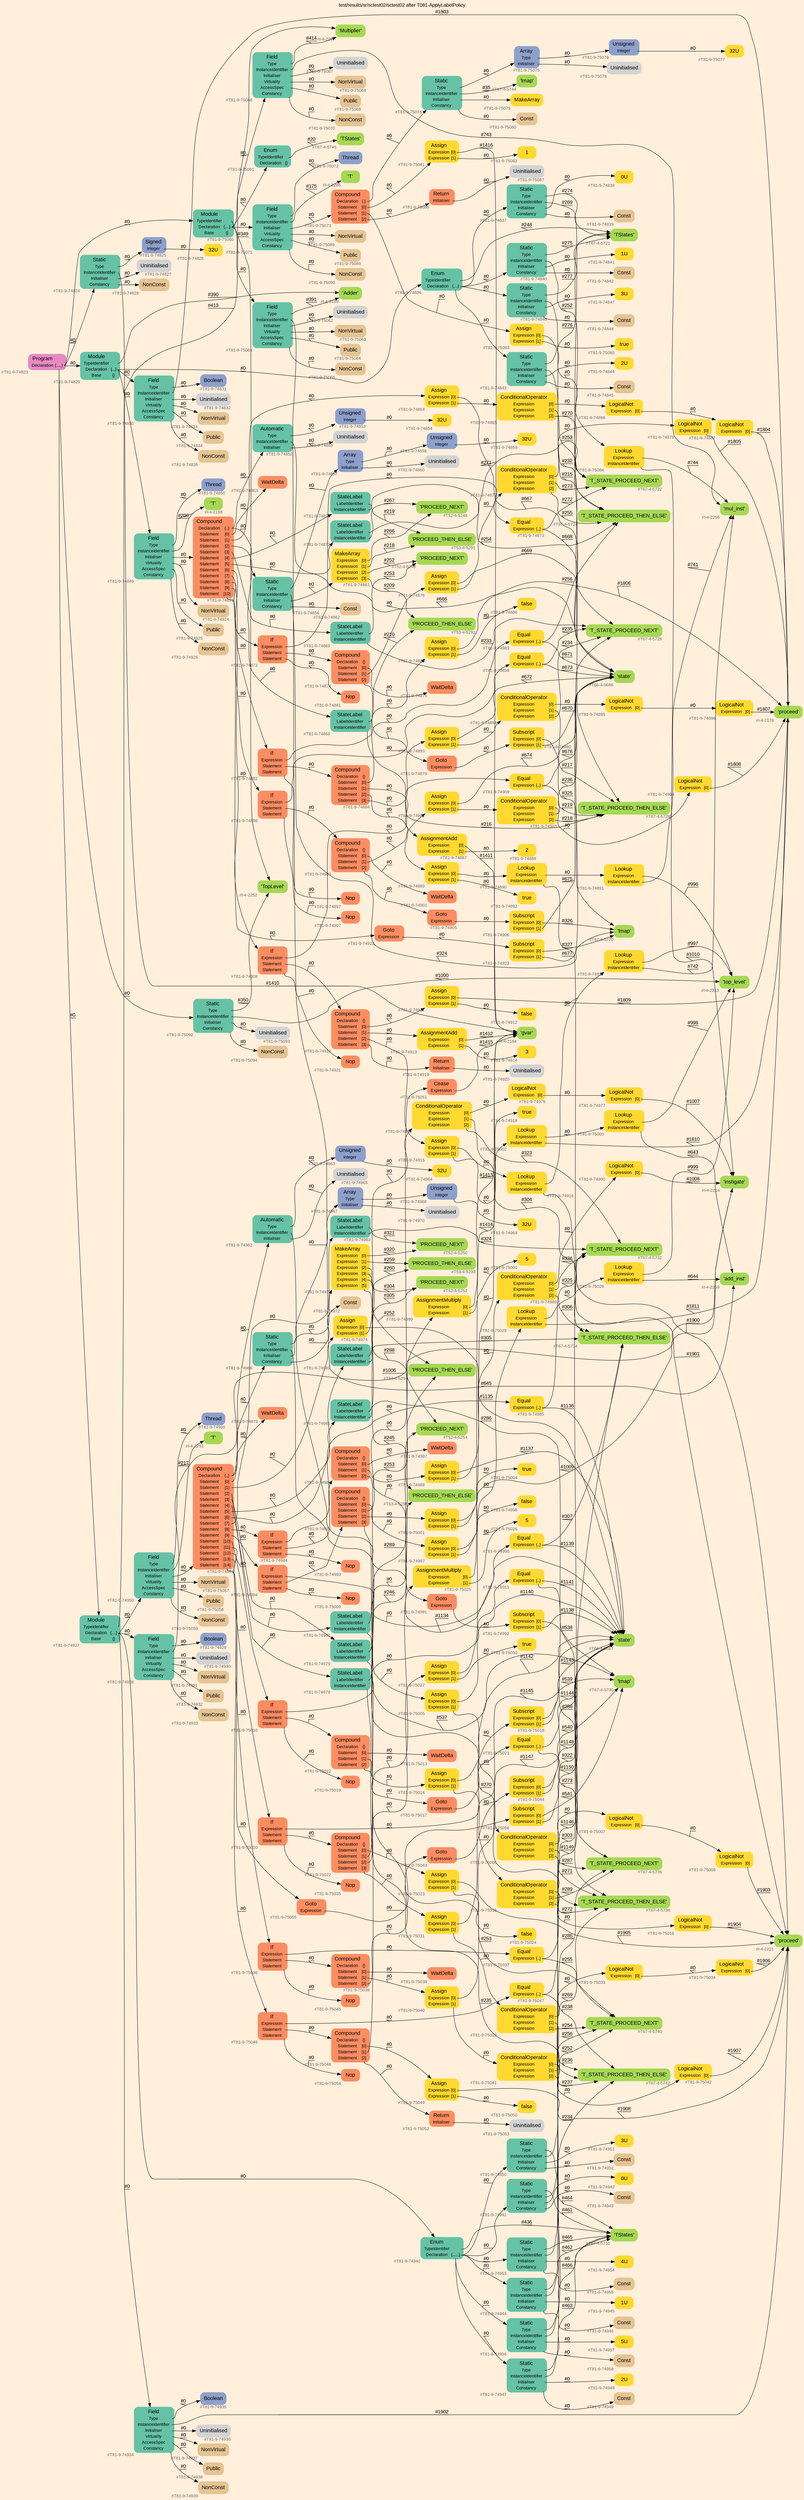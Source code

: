 digraph "test/results/sr/sctest02/sctest02 after T081-ApplyLabelPolicy" {
label = "test/results/sr/sctest02/sctest02 after T081-ApplyLabelPolicy"
labelloc = t
graph [
    rankdir = "LR"
    ranksep = 0.3
    bgcolor = antiquewhite1
    color = black
    fontcolor = black
    fontname = "Arial"
];
node [
    fontname = "Arial"
];
edge [
    fontname = "Arial"
];

// -------------------- node figure --------------------
// -------- block #T81-9-74823 ----------
"#T81-9-74823" [
    fillcolor = "/set28/4"
    xlabel = "#T81-9-74823"
    fontsize = "12"
    fontcolor = grey40
    shape = "plaintext"
    label = <<TABLE BORDER="0" CELLBORDER="0" CELLSPACING="0">
     <TR><TD><FONT COLOR="black" POINT-SIZE="15">Program</FONT></TD></TR>
     <TR><TD><FONT COLOR="black" POINT-SIZE="12">Declaration</FONT></TD><TD PORT="port0"><FONT COLOR="black" POINT-SIZE="12">{.....}</FONT></TD></TR>
    </TABLE>>
    style = "rounded,filled"
];

// -------- block #T81-9-74824 ----------
"#T81-9-74824" [
    fillcolor = "/set28/1"
    xlabel = "#T81-9-74824"
    fontsize = "12"
    fontcolor = grey40
    shape = "plaintext"
    label = <<TABLE BORDER="0" CELLBORDER="0" CELLSPACING="0">
     <TR><TD><FONT COLOR="black" POINT-SIZE="15">Static</FONT></TD></TR>
     <TR><TD><FONT COLOR="black" POINT-SIZE="12">Type</FONT></TD><TD PORT="port0"></TD></TR>
     <TR><TD><FONT COLOR="black" POINT-SIZE="12">InstanceIdentifier</FONT></TD><TD PORT="port1"></TD></TR>
     <TR><TD><FONT COLOR="black" POINT-SIZE="12">Initialiser</FONT></TD><TD PORT="port2"></TD></TR>
     <TR><TD><FONT COLOR="black" POINT-SIZE="12">Constancy</FONT></TD><TD PORT="port3"></TD></TR>
    </TABLE>>
    style = "rounded,filled"
];

// -------- block #T81-9-74825 ----------
"#T81-9-74825" [
    fillcolor = "/set28/3"
    xlabel = "#T81-9-74825"
    fontsize = "12"
    fontcolor = grey40
    shape = "plaintext"
    label = <<TABLE BORDER="0" CELLBORDER="0" CELLSPACING="0">
     <TR><TD><FONT COLOR="black" POINT-SIZE="15">Signed</FONT></TD></TR>
     <TR><TD><FONT COLOR="black" POINT-SIZE="12">Integer</FONT></TD><TD PORT="port0"></TD></TR>
    </TABLE>>
    style = "rounded,filled"
];

// -------- block #T81-9-74826 ----------
"#T81-9-74826" [
    fillcolor = "/set28/6"
    xlabel = "#T81-9-74826"
    fontsize = "12"
    fontcolor = grey40
    shape = "plaintext"
    label = <<TABLE BORDER="0" CELLBORDER="0" CELLSPACING="0">
     <TR><TD><FONT COLOR="black" POINT-SIZE="15">32U</FONT></TD></TR>
    </TABLE>>
    style = "rounded,filled"
];

// -------- block #I-4-2164 ----------
"#I-4-2164" [
    fillcolor = "/set28/5"
    xlabel = "#I-4-2164"
    fontsize = "12"
    fontcolor = grey40
    shape = "plaintext"
    label = <<TABLE BORDER="0" CELLBORDER="0" CELLSPACING="0">
     <TR><TD><FONT COLOR="black" POINT-SIZE="15">'gvar'</FONT></TD></TR>
    </TABLE>>
    style = "rounded,filled"
];

// -------- block #T81-9-74827 ----------
"#T81-9-74827" [
    xlabel = "#T81-9-74827"
    fontsize = "12"
    fontcolor = grey40
    shape = "plaintext"
    label = <<TABLE BORDER="0" CELLBORDER="0" CELLSPACING="0">
     <TR><TD><FONT COLOR="black" POINT-SIZE="15">Uninitialised</FONT></TD></TR>
    </TABLE>>
    style = "rounded,filled"
];

// -------- block #T81-9-74828 ----------
"#T81-9-74828" [
    fillcolor = "/set28/7"
    xlabel = "#T81-9-74828"
    fontsize = "12"
    fontcolor = grey40
    shape = "plaintext"
    label = <<TABLE BORDER="0" CELLBORDER="0" CELLSPACING="0">
     <TR><TD><FONT COLOR="black" POINT-SIZE="15">NonConst</FONT></TD></TR>
    </TABLE>>
    style = "rounded,filled"
];

// -------- block #T81-9-74829 ----------
"#T81-9-74829" [
    fillcolor = "/set28/1"
    xlabel = "#T81-9-74829"
    fontsize = "12"
    fontcolor = grey40
    shape = "plaintext"
    label = <<TABLE BORDER="0" CELLBORDER="0" CELLSPACING="0">
     <TR><TD><FONT COLOR="black" POINT-SIZE="15">Module</FONT></TD></TR>
     <TR><TD><FONT COLOR="black" POINT-SIZE="12">TypeIdentifier</FONT></TD><TD PORT="port0"></TD></TR>
     <TR><TD><FONT COLOR="black" POINT-SIZE="12">Declaration</FONT></TD><TD PORT="port1"><FONT COLOR="black" POINT-SIZE="12">{...}</FONT></TD></TR>
     <TR><TD><FONT COLOR="black" POINT-SIZE="12">Base</FONT></TD><TD PORT="port2"><FONT COLOR="black" POINT-SIZE="12">{}</FONT></TD></TR>
    </TABLE>>
    style = "rounded,filled"
];

// -------- block #I-4-2169 ----------
"#I-4-2169" [
    fillcolor = "/set28/5"
    xlabel = "#I-4-2169"
    fontsize = "12"
    fontcolor = grey40
    shape = "plaintext"
    label = <<TABLE BORDER="0" CELLBORDER="0" CELLSPACING="0">
     <TR><TD><FONT COLOR="black" POINT-SIZE="15">'Adder'</FONT></TD></TR>
    </TABLE>>
    style = "rounded,filled"
];

// -------- block #T81-9-74830 ----------
"#T81-9-74830" [
    fillcolor = "/set28/1"
    xlabel = "#T81-9-74830"
    fontsize = "12"
    fontcolor = grey40
    shape = "plaintext"
    label = <<TABLE BORDER="0" CELLBORDER="0" CELLSPACING="0">
     <TR><TD><FONT COLOR="black" POINT-SIZE="15">Field</FONT></TD></TR>
     <TR><TD><FONT COLOR="black" POINT-SIZE="12">Type</FONT></TD><TD PORT="port0"></TD></TR>
     <TR><TD><FONT COLOR="black" POINT-SIZE="12">InstanceIdentifier</FONT></TD><TD PORT="port1"></TD></TR>
     <TR><TD><FONT COLOR="black" POINT-SIZE="12">Initialiser</FONT></TD><TD PORT="port2"></TD></TR>
     <TR><TD><FONT COLOR="black" POINT-SIZE="12">Virtuality</FONT></TD><TD PORT="port3"></TD></TR>
     <TR><TD><FONT COLOR="black" POINT-SIZE="12">AccessSpec</FONT></TD><TD PORT="port4"></TD></TR>
     <TR><TD><FONT COLOR="black" POINT-SIZE="12">Constancy</FONT></TD><TD PORT="port5"></TD></TR>
    </TABLE>>
    style = "rounded,filled"
];

// -------- block #T81-9-74831 ----------
"#T81-9-74831" [
    fillcolor = "/set28/3"
    xlabel = "#T81-9-74831"
    fontsize = "12"
    fontcolor = grey40
    shape = "plaintext"
    label = <<TABLE BORDER="0" CELLBORDER="0" CELLSPACING="0">
     <TR><TD><FONT COLOR="black" POINT-SIZE="15">Boolean</FONT></TD></TR>
    </TABLE>>
    style = "rounded,filled"
];

// -------- block #I-4-2176 ----------
"#I-4-2176" [
    fillcolor = "/set28/5"
    xlabel = "#I-4-2176"
    fontsize = "12"
    fontcolor = grey40
    shape = "plaintext"
    label = <<TABLE BORDER="0" CELLBORDER="0" CELLSPACING="0">
     <TR><TD><FONT COLOR="black" POINT-SIZE="15">'proceed'</FONT></TD></TR>
    </TABLE>>
    style = "rounded,filled"
];

// -------- block #T81-9-74832 ----------
"#T81-9-74832" [
    xlabel = "#T81-9-74832"
    fontsize = "12"
    fontcolor = grey40
    shape = "plaintext"
    label = <<TABLE BORDER="0" CELLBORDER="0" CELLSPACING="0">
     <TR><TD><FONT COLOR="black" POINT-SIZE="15">Uninitialised</FONT></TD></TR>
    </TABLE>>
    style = "rounded,filled"
];

// -------- block #T81-9-74833 ----------
"#T81-9-74833" [
    fillcolor = "/set28/7"
    xlabel = "#T81-9-74833"
    fontsize = "12"
    fontcolor = grey40
    shape = "plaintext"
    label = <<TABLE BORDER="0" CELLBORDER="0" CELLSPACING="0">
     <TR><TD><FONT COLOR="black" POINT-SIZE="15">NonVirtual</FONT></TD></TR>
    </TABLE>>
    style = "rounded,filled"
];

// -------- block #T81-9-74834 ----------
"#T81-9-74834" [
    fillcolor = "/set28/7"
    xlabel = "#T81-9-74834"
    fontsize = "12"
    fontcolor = grey40
    shape = "plaintext"
    label = <<TABLE BORDER="0" CELLBORDER="0" CELLSPACING="0">
     <TR><TD><FONT COLOR="black" POINT-SIZE="15">Public</FONT></TD></TR>
    </TABLE>>
    style = "rounded,filled"
];

// -------- block #T81-9-74835 ----------
"#T81-9-74835" [
    fillcolor = "/set28/7"
    xlabel = "#T81-9-74835"
    fontsize = "12"
    fontcolor = grey40
    shape = "plaintext"
    label = <<TABLE BORDER="0" CELLBORDER="0" CELLSPACING="0">
     <TR><TD><FONT COLOR="black" POINT-SIZE="15">NonConst</FONT></TD></TR>
    </TABLE>>
    style = "rounded,filled"
];

// -------- block #T81-9-74836 ----------
"#T81-9-74836" [
    fillcolor = "/set28/1"
    xlabel = "#T81-9-74836"
    fontsize = "12"
    fontcolor = grey40
    shape = "plaintext"
    label = <<TABLE BORDER="0" CELLBORDER="0" CELLSPACING="0">
     <TR><TD><FONT COLOR="black" POINT-SIZE="15">Enum</FONT></TD></TR>
     <TR><TD><FONT COLOR="black" POINT-SIZE="12">TypeIdentifier</FONT></TD><TD PORT="port0"></TD></TR>
     <TR><TD><FONT COLOR="black" POINT-SIZE="12">Declaration</FONT></TD><TD PORT="port1"><FONT COLOR="black" POINT-SIZE="12">{....}</FONT></TD></TR>
    </TABLE>>
    style = "rounded,filled"
];

// -------- block #T67-4-5721 ----------
"#T67-4-5721" [
    fillcolor = "/set28/5"
    xlabel = "#T67-4-5721"
    fontsize = "12"
    fontcolor = grey40
    shape = "plaintext"
    label = <<TABLE BORDER="0" CELLBORDER="0" CELLSPACING="0">
     <TR><TD><FONT COLOR="black" POINT-SIZE="15">'TStates'</FONT></TD></TR>
    </TABLE>>
    style = "rounded,filled"
];

// -------- block #T81-9-74837 ----------
"#T81-9-74837" [
    fillcolor = "/set28/1"
    xlabel = "#T81-9-74837"
    fontsize = "12"
    fontcolor = grey40
    shape = "plaintext"
    label = <<TABLE BORDER="0" CELLBORDER="0" CELLSPACING="0">
     <TR><TD><FONT COLOR="black" POINT-SIZE="15">Static</FONT></TD></TR>
     <TR><TD><FONT COLOR="black" POINT-SIZE="12">Type</FONT></TD><TD PORT="port0"></TD></TR>
     <TR><TD><FONT COLOR="black" POINT-SIZE="12">InstanceIdentifier</FONT></TD><TD PORT="port1"></TD></TR>
     <TR><TD><FONT COLOR="black" POINT-SIZE="12">Initialiser</FONT></TD><TD PORT="port2"></TD></TR>
     <TR><TD><FONT COLOR="black" POINT-SIZE="12">Constancy</FONT></TD><TD PORT="port3"></TD></TR>
    </TABLE>>
    style = "rounded,filled"
];

// -------- block #T67-4-5722 ----------
"#T67-4-5722" [
    fillcolor = "/set28/5"
    xlabel = "#T67-4-5722"
    fontsize = "12"
    fontcolor = grey40
    shape = "plaintext"
    label = <<TABLE BORDER="0" CELLBORDER="0" CELLSPACING="0">
     <TR><TD><FONT COLOR="black" POINT-SIZE="15">'T_STATE_PROCEED_NEXT'</FONT></TD></TR>
    </TABLE>>
    style = "rounded,filled"
];

// -------- block #T81-9-74838 ----------
"#T81-9-74838" [
    fillcolor = "/set28/6"
    xlabel = "#T81-9-74838"
    fontsize = "12"
    fontcolor = grey40
    shape = "plaintext"
    label = <<TABLE BORDER="0" CELLBORDER="0" CELLSPACING="0">
     <TR><TD><FONT COLOR="black" POINT-SIZE="15">0U</FONT></TD></TR>
    </TABLE>>
    style = "rounded,filled"
];

// -------- block #T81-9-74839 ----------
"#T81-9-74839" [
    fillcolor = "/set28/7"
    xlabel = "#T81-9-74839"
    fontsize = "12"
    fontcolor = grey40
    shape = "plaintext"
    label = <<TABLE BORDER="0" CELLBORDER="0" CELLSPACING="0">
     <TR><TD><FONT COLOR="black" POINT-SIZE="15">Const</FONT></TD></TR>
    </TABLE>>
    style = "rounded,filled"
];

// -------- block #T81-9-74840 ----------
"#T81-9-74840" [
    fillcolor = "/set28/1"
    xlabel = "#T81-9-74840"
    fontsize = "12"
    fontcolor = grey40
    shape = "plaintext"
    label = <<TABLE BORDER="0" CELLBORDER="0" CELLSPACING="0">
     <TR><TD><FONT COLOR="black" POINT-SIZE="15">Static</FONT></TD></TR>
     <TR><TD><FONT COLOR="black" POINT-SIZE="12">Type</FONT></TD><TD PORT="port0"></TD></TR>
     <TR><TD><FONT COLOR="black" POINT-SIZE="12">InstanceIdentifier</FONT></TD><TD PORT="port1"></TD></TR>
     <TR><TD><FONT COLOR="black" POINT-SIZE="12">Initialiser</FONT></TD><TD PORT="port2"></TD></TR>
     <TR><TD><FONT COLOR="black" POINT-SIZE="12">Constancy</FONT></TD><TD PORT="port3"></TD></TR>
    </TABLE>>
    style = "rounded,filled"
];

// -------- block #T67-4-5724 ----------
"#T67-4-5724" [
    fillcolor = "/set28/5"
    xlabel = "#T67-4-5724"
    fontsize = "12"
    fontcolor = grey40
    shape = "plaintext"
    label = <<TABLE BORDER="0" CELLBORDER="0" CELLSPACING="0">
     <TR><TD><FONT COLOR="black" POINT-SIZE="15">'T_STATE_PROCEED_THEN_ELSE'</FONT></TD></TR>
    </TABLE>>
    style = "rounded,filled"
];

// -------- block #T81-9-74841 ----------
"#T81-9-74841" [
    fillcolor = "/set28/6"
    xlabel = "#T81-9-74841"
    fontsize = "12"
    fontcolor = grey40
    shape = "plaintext"
    label = <<TABLE BORDER="0" CELLBORDER="0" CELLSPACING="0">
     <TR><TD><FONT COLOR="black" POINT-SIZE="15">1U</FONT></TD></TR>
    </TABLE>>
    style = "rounded,filled"
];

// -------- block #T81-9-74842 ----------
"#T81-9-74842" [
    fillcolor = "/set28/7"
    xlabel = "#T81-9-74842"
    fontsize = "12"
    fontcolor = grey40
    shape = "plaintext"
    label = <<TABLE BORDER="0" CELLBORDER="0" CELLSPACING="0">
     <TR><TD><FONT COLOR="black" POINT-SIZE="15">Const</FONT></TD></TR>
    </TABLE>>
    style = "rounded,filled"
];

// -------- block #T81-9-74843 ----------
"#T81-9-74843" [
    fillcolor = "/set28/1"
    xlabel = "#T81-9-74843"
    fontsize = "12"
    fontcolor = grey40
    shape = "plaintext"
    label = <<TABLE BORDER="0" CELLBORDER="0" CELLSPACING="0">
     <TR><TD><FONT COLOR="black" POINT-SIZE="15">Static</FONT></TD></TR>
     <TR><TD><FONT COLOR="black" POINT-SIZE="12">Type</FONT></TD><TD PORT="port0"></TD></TR>
     <TR><TD><FONT COLOR="black" POINT-SIZE="12">InstanceIdentifier</FONT></TD><TD PORT="port1"></TD></TR>
     <TR><TD><FONT COLOR="black" POINT-SIZE="12">Initialiser</FONT></TD><TD PORT="port2"></TD></TR>
     <TR><TD><FONT COLOR="black" POINT-SIZE="12">Constancy</FONT></TD><TD PORT="port3"></TD></TR>
    </TABLE>>
    style = "rounded,filled"
];

// -------- block #T67-4-5726 ----------
"#T67-4-5726" [
    fillcolor = "/set28/5"
    xlabel = "#T67-4-5726"
    fontsize = "12"
    fontcolor = grey40
    shape = "plaintext"
    label = <<TABLE BORDER="0" CELLBORDER="0" CELLSPACING="0">
     <TR><TD><FONT COLOR="black" POINT-SIZE="15">'T_STATE_PROCEED_NEXT'</FONT></TD></TR>
    </TABLE>>
    style = "rounded,filled"
];

// -------- block #T81-9-74844 ----------
"#T81-9-74844" [
    fillcolor = "/set28/6"
    xlabel = "#T81-9-74844"
    fontsize = "12"
    fontcolor = grey40
    shape = "plaintext"
    label = <<TABLE BORDER="0" CELLBORDER="0" CELLSPACING="0">
     <TR><TD><FONT COLOR="black" POINT-SIZE="15">2U</FONT></TD></TR>
    </TABLE>>
    style = "rounded,filled"
];

// -------- block #T81-9-74845 ----------
"#T81-9-74845" [
    fillcolor = "/set28/7"
    xlabel = "#T81-9-74845"
    fontsize = "12"
    fontcolor = grey40
    shape = "plaintext"
    label = <<TABLE BORDER="0" CELLBORDER="0" CELLSPACING="0">
     <TR><TD><FONT COLOR="black" POINT-SIZE="15">Const</FONT></TD></TR>
    </TABLE>>
    style = "rounded,filled"
];

// -------- block #T81-9-74846 ----------
"#T81-9-74846" [
    fillcolor = "/set28/1"
    xlabel = "#T81-9-74846"
    fontsize = "12"
    fontcolor = grey40
    shape = "plaintext"
    label = <<TABLE BORDER="0" CELLBORDER="0" CELLSPACING="0">
     <TR><TD><FONT COLOR="black" POINT-SIZE="15">Static</FONT></TD></TR>
     <TR><TD><FONT COLOR="black" POINT-SIZE="12">Type</FONT></TD><TD PORT="port0"></TD></TR>
     <TR><TD><FONT COLOR="black" POINT-SIZE="12">InstanceIdentifier</FONT></TD><TD PORT="port1"></TD></TR>
     <TR><TD><FONT COLOR="black" POINT-SIZE="12">Initialiser</FONT></TD><TD PORT="port2"></TD></TR>
     <TR><TD><FONT COLOR="black" POINT-SIZE="12">Constancy</FONT></TD><TD PORT="port3"></TD></TR>
    </TABLE>>
    style = "rounded,filled"
];

// -------- block #T67-4-5728 ----------
"#T67-4-5728" [
    fillcolor = "/set28/5"
    xlabel = "#T67-4-5728"
    fontsize = "12"
    fontcolor = grey40
    shape = "plaintext"
    label = <<TABLE BORDER="0" CELLBORDER="0" CELLSPACING="0">
     <TR><TD><FONT COLOR="black" POINT-SIZE="15">'T_STATE_PROCEED_THEN_ELSE'</FONT></TD></TR>
    </TABLE>>
    style = "rounded,filled"
];

// -------- block #T81-9-74847 ----------
"#T81-9-74847" [
    fillcolor = "/set28/6"
    xlabel = "#T81-9-74847"
    fontsize = "12"
    fontcolor = grey40
    shape = "plaintext"
    label = <<TABLE BORDER="0" CELLBORDER="0" CELLSPACING="0">
     <TR><TD><FONT COLOR="black" POINT-SIZE="15">3U</FONT></TD></TR>
    </TABLE>>
    style = "rounded,filled"
];

// -------- block #T81-9-74848 ----------
"#T81-9-74848" [
    fillcolor = "/set28/7"
    xlabel = "#T81-9-74848"
    fontsize = "12"
    fontcolor = grey40
    shape = "plaintext"
    label = <<TABLE BORDER="0" CELLBORDER="0" CELLSPACING="0">
     <TR><TD><FONT COLOR="black" POINT-SIZE="15">Const</FONT></TD></TR>
    </TABLE>>
    style = "rounded,filled"
];

// -------- block #T81-9-74849 ----------
"#T81-9-74849" [
    fillcolor = "/set28/1"
    xlabel = "#T81-9-74849"
    fontsize = "12"
    fontcolor = grey40
    shape = "plaintext"
    label = <<TABLE BORDER="0" CELLBORDER="0" CELLSPACING="0">
     <TR><TD><FONT COLOR="black" POINT-SIZE="15">Field</FONT></TD></TR>
     <TR><TD><FONT COLOR="black" POINT-SIZE="12">Type</FONT></TD><TD PORT="port0"></TD></TR>
     <TR><TD><FONT COLOR="black" POINT-SIZE="12">InstanceIdentifier</FONT></TD><TD PORT="port1"></TD></TR>
     <TR><TD><FONT COLOR="black" POINT-SIZE="12">Initialiser</FONT></TD><TD PORT="port2"></TD></TR>
     <TR><TD><FONT COLOR="black" POINT-SIZE="12">Virtuality</FONT></TD><TD PORT="port3"></TD></TR>
     <TR><TD><FONT COLOR="black" POINT-SIZE="12">AccessSpec</FONT></TD><TD PORT="port4"></TD></TR>
     <TR><TD><FONT COLOR="black" POINT-SIZE="12">Constancy</FONT></TD><TD PORT="port5"></TD></TR>
    </TABLE>>
    style = "rounded,filled"
];

// -------- block #T81-9-74850 ----------
"#T81-9-74850" [
    fillcolor = "/set28/3"
    xlabel = "#T81-9-74850"
    fontsize = "12"
    fontcolor = grey40
    shape = "plaintext"
    label = <<TABLE BORDER="0" CELLBORDER="0" CELLSPACING="0">
     <TR><TD><FONT COLOR="black" POINT-SIZE="15">Thread</FONT></TD></TR>
    </TABLE>>
    style = "rounded,filled"
];

// -------- block #I-4-2198 ----------
"#I-4-2198" [
    fillcolor = "/set28/5"
    xlabel = "#I-4-2198"
    fontsize = "12"
    fontcolor = grey40
    shape = "plaintext"
    label = <<TABLE BORDER="0" CELLBORDER="0" CELLSPACING="0">
     <TR><TD><FONT COLOR="black" POINT-SIZE="15">'T'</FONT></TD></TR>
    </TABLE>>
    style = "rounded,filled"
];

// -------- block #T81-9-74851 ----------
"#T81-9-74851" [
    fillcolor = "/set28/2"
    xlabel = "#T81-9-74851"
    fontsize = "12"
    fontcolor = grey40
    shape = "plaintext"
    label = <<TABLE BORDER="0" CELLBORDER="0" CELLSPACING="0">
     <TR><TD><FONT COLOR="black" POINT-SIZE="15">Compound</FONT></TD></TR>
     <TR><TD><FONT COLOR="black" POINT-SIZE="12">Declaration</FONT></TD><TD PORT="port0"><FONT COLOR="black" POINT-SIZE="12">{..}</FONT></TD></TR>
     <TR><TD><FONT COLOR="black" POINT-SIZE="12">Statement</FONT></TD><TD PORT="port1"><FONT COLOR="black" POINT-SIZE="12">[0]</FONT></TD></TR>
     <TR><TD><FONT COLOR="black" POINT-SIZE="12">Statement</FONT></TD><TD PORT="port2"><FONT COLOR="black" POINT-SIZE="12">[1]</FONT></TD></TR>
     <TR><TD><FONT COLOR="black" POINT-SIZE="12">Statement</FONT></TD><TD PORT="port3"><FONT COLOR="black" POINT-SIZE="12">[2]</FONT></TD></TR>
     <TR><TD><FONT COLOR="black" POINT-SIZE="12">Statement</FONT></TD><TD PORT="port4"><FONT COLOR="black" POINT-SIZE="12">[3]</FONT></TD></TR>
     <TR><TD><FONT COLOR="black" POINT-SIZE="12">Statement</FONT></TD><TD PORT="port5"><FONT COLOR="black" POINT-SIZE="12">[4]</FONT></TD></TR>
     <TR><TD><FONT COLOR="black" POINT-SIZE="12">Statement</FONT></TD><TD PORT="port6"><FONT COLOR="black" POINT-SIZE="12">[5]</FONT></TD></TR>
     <TR><TD><FONT COLOR="black" POINT-SIZE="12">Statement</FONT></TD><TD PORT="port7"><FONT COLOR="black" POINT-SIZE="12">[6]</FONT></TD></TR>
     <TR><TD><FONT COLOR="black" POINT-SIZE="12">Statement</FONT></TD><TD PORT="port8"><FONT COLOR="black" POINT-SIZE="12">[7]</FONT></TD></TR>
     <TR><TD><FONT COLOR="black" POINT-SIZE="12">Statement</FONT></TD><TD PORT="port9"><FONT COLOR="black" POINT-SIZE="12">[8]</FONT></TD></TR>
     <TR><TD><FONT COLOR="black" POINT-SIZE="12">Statement</FONT></TD><TD PORT="port10"><FONT COLOR="black" POINT-SIZE="12">[9]</FONT></TD></TR>
     <TR><TD><FONT COLOR="black" POINT-SIZE="12">Statement</FONT></TD><TD PORT="port11"><FONT COLOR="black" POINT-SIZE="12">[10]</FONT></TD></TR>
    </TABLE>>
    style = "rounded,filled"
];

// -------- block #T81-9-74852 ----------
"#T81-9-74852" [
    fillcolor = "/set28/1"
    xlabel = "#T81-9-74852"
    fontsize = "12"
    fontcolor = grey40
    shape = "plaintext"
    label = <<TABLE BORDER="0" CELLBORDER="0" CELLSPACING="0">
     <TR><TD><FONT COLOR="black" POINT-SIZE="15">Automatic</FONT></TD></TR>
     <TR><TD><FONT COLOR="black" POINT-SIZE="12">Type</FONT></TD><TD PORT="port0"></TD></TR>
     <TR><TD><FONT COLOR="black" POINT-SIZE="12">InstanceIdentifier</FONT></TD><TD PORT="port1"></TD></TR>
     <TR><TD><FONT COLOR="black" POINT-SIZE="12">Initialiser</FONT></TD><TD PORT="port2"></TD></TR>
    </TABLE>>
    style = "rounded,filled"
];

// -------- block #T81-9-74853 ----------
"#T81-9-74853" [
    fillcolor = "/set28/3"
    xlabel = "#T81-9-74853"
    fontsize = "12"
    fontcolor = grey40
    shape = "plaintext"
    label = <<TABLE BORDER="0" CELLBORDER="0" CELLSPACING="0">
     <TR><TD><FONT COLOR="black" POINT-SIZE="15">Unsigned</FONT></TD></TR>
     <TR><TD><FONT COLOR="black" POINT-SIZE="12">Integer</FONT></TD><TD PORT="port0"></TD></TR>
    </TABLE>>
    style = "rounded,filled"
];

// -------- block #T81-9-74854 ----------
"#T81-9-74854" [
    fillcolor = "/set28/6"
    xlabel = "#T81-9-74854"
    fontsize = "12"
    fontcolor = grey40
    shape = "plaintext"
    label = <<TABLE BORDER="0" CELLBORDER="0" CELLSPACING="0">
     <TR><TD><FONT COLOR="black" POINT-SIZE="15">32U</FONT></TD></TR>
    </TABLE>>
    style = "rounded,filled"
];

// -------- block #T66-4-5686 ----------
"#T66-4-5686" [
    fillcolor = "/set28/5"
    xlabel = "#T66-4-5686"
    fontsize = "12"
    fontcolor = grey40
    shape = "plaintext"
    label = <<TABLE BORDER="0" CELLBORDER="0" CELLSPACING="0">
     <TR><TD><FONT COLOR="black" POINT-SIZE="15">'state'</FONT></TD></TR>
    </TABLE>>
    style = "rounded,filled"
];

// -------- block #T81-9-74855 ----------
"#T81-9-74855" [
    xlabel = "#T81-9-74855"
    fontsize = "12"
    fontcolor = grey40
    shape = "plaintext"
    label = <<TABLE BORDER="0" CELLBORDER="0" CELLSPACING="0">
     <TR><TD><FONT COLOR="black" POINT-SIZE="15">Uninitialised</FONT></TD></TR>
    </TABLE>>
    style = "rounded,filled"
];

// -------- block #T81-9-74856 ----------
"#T81-9-74856" [
    fillcolor = "/set28/1"
    xlabel = "#T81-9-74856"
    fontsize = "12"
    fontcolor = grey40
    shape = "plaintext"
    label = <<TABLE BORDER="0" CELLBORDER="0" CELLSPACING="0">
     <TR><TD><FONT COLOR="black" POINT-SIZE="15">Static</FONT></TD></TR>
     <TR><TD><FONT COLOR="black" POINT-SIZE="12">Type</FONT></TD><TD PORT="port0"></TD></TR>
     <TR><TD><FONT COLOR="black" POINT-SIZE="12">InstanceIdentifier</FONT></TD><TD PORT="port1"></TD></TR>
     <TR><TD><FONT COLOR="black" POINT-SIZE="12">Initialiser</FONT></TD><TD PORT="port2"></TD></TR>
     <TR><TD><FONT COLOR="black" POINT-SIZE="12">Constancy</FONT></TD><TD PORT="port3"></TD></TR>
    </TABLE>>
    style = "rounded,filled"
];

// -------- block #T81-9-74857 ----------
"#T81-9-74857" [
    fillcolor = "/set28/3"
    xlabel = "#T81-9-74857"
    fontsize = "12"
    fontcolor = grey40
    shape = "plaintext"
    label = <<TABLE BORDER="0" CELLBORDER="0" CELLSPACING="0">
     <TR><TD><FONT COLOR="black" POINT-SIZE="15">Array</FONT></TD></TR>
     <TR><TD><FONT COLOR="black" POINT-SIZE="12">Type</FONT></TD><TD PORT="port0"></TD></TR>
     <TR><TD><FONT COLOR="black" POINT-SIZE="12">Initialiser</FONT></TD><TD PORT="port1"></TD></TR>
    </TABLE>>
    style = "rounded,filled"
];

// -------- block #T81-9-74858 ----------
"#T81-9-74858" [
    fillcolor = "/set28/3"
    xlabel = "#T81-9-74858"
    fontsize = "12"
    fontcolor = grey40
    shape = "plaintext"
    label = <<TABLE BORDER="0" CELLBORDER="0" CELLSPACING="0">
     <TR><TD><FONT COLOR="black" POINT-SIZE="15">Unsigned</FONT></TD></TR>
     <TR><TD><FONT COLOR="black" POINT-SIZE="12">Integer</FONT></TD><TD PORT="port0"></TD></TR>
    </TABLE>>
    style = "rounded,filled"
];

// -------- block #T81-9-74859 ----------
"#T81-9-74859" [
    fillcolor = "/set28/6"
    xlabel = "#T81-9-74859"
    fontsize = "12"
    fontcolor = grey40
    shape = "plaintext"
    label = <<TABLE BORDER="0" CELLBORDER="0" CELLSPACING="0">
     <TR><TD><FONT COLOR="black" POINT-SIZE="15">32U</FONT></TD></TR>
    </TABLE>>
    style = "rounded,filled"
];

// -------- block #T81-9-74860 ----------
"#T81-9-74860" [
    xlabel = "#T81-9-74860"
    fontsize = "12"
    fontcolor = grey40
    shape = "plaintext"
    label = <<TABLE BORDER="0" CELLBORDER="0" CELLSPACING="0">
     <TR><TD><FONT COLOR="black" POINT-SIZE="15">Uninitialised</FONT></TD></TR>
    </TABLE>>
    style = "rounded,filled"
];

// -------- block #T67-4-5720 ----------
"#T67-4-5720" [
    fillcolor = "/set28/5"
    xlabel = "#T67-4-5720"
    fontsize = "12"
    fontcolor = grey40
    shape = "plaintext"
    label = <<TABLE BORDER="0" CELLBORDER="0" CELLSPACING="0">
     <TR><TD><FONT COLOR="black" POINT-SIZE="15">'lmap'</FONT></TD></TR>
    </TABLE>>
    style = "rounded,filled"
];

// -------- block #T81-9-74861 ----------
"#T81-9-74861" [
    fillcolor = "/set28/6"
    xlabel = "#T81-9-74861"
    fontsize = "12"
    fontcolor = grey40
    shape = "plaintext"
    label = <<TABLE BORDER="0" CELLBORDER="0" CELLSPACING="0">
     <TR><TD><FONT COLOR="black" POINT-SIZE="15">MakeArray</FONT></TD></TR>
     <TR><TD><FONT COLOR="black" POINT-SIZE="12">Expression</FONT></TD><TD PORT="port0"><FONT COLOR="black" POINT-SIZE="12">[0]</FONT></TD></TR>
     <TR><TD><FONT COLOR="black" POINT-SIZE="12">Expression</FONT></TD><TD PORT="port1"><FONT COLOR="black" POINT-SIZE="12">[1]</FONT></TD></TR>
     <TR><TD><FONT COLOR="black" POINT-SIZE="12">Expression</FONT></TD><TD PORT="port2"><FONT COLOR="black" POINT-SIZE="12">[2]</FONT></TD></TR>
     <TR><TD><FONT COLOR="black" POINT-SIZE="12">Expression</FONT></TD><TD PORT="port3"><FONT COLOR="black" POINT-SIZE="12">[3]</FONT></TD></TR>
    </TABLE>>
    style = "rounded,filled"
];

// -------- block #T52-4-5246 ----------
"#T52-4-5246" [
    fillcolor = "/set28/5"
    xlabel = "#T52-4-5246"
    fontsize = "12"
    fontcolor = grey40
    shape = "plaintext"
    label = <<TABLE BORDER="0" CELLBORDER="0" CELLSPACING="0">
     <TR><TD><FONT COLOR="black" POINT-SIZE="15">'PROCEED_NEXT'</FONT></TD></TR>
    </TABLE>>
    style = "rounded,filled"
];

// -------- block #T53-4-5291 ----------
"#T53-4-5291" [
    fillcolor = "/set28/5"
    xlabel = "#T53-4-5291"
    fontsize = "12"
    fontcolor = grey40
    shape = "plaintext"
    label = <<TABLE BORDER="0" CELLBORDER="0" CELLSPACING="0">
     <TR><TD><FONT COLOR="black" POINT-SIZE="15">'PROCEED_THEN_ELSE'</FONT></TD></TR>
    </TABLE>>
    style = "rounded,filled"
];

// -------- block #T52-4-5248 ----------
"#T52-4-5248" [
    fillcolor = "/set28/5"
    xlabel = "#T52-4-5248"
    fontsize = "12"
    fontcolor = grey40
    shape = "plaintext"
    label = <<TABLE BORDER="0" CELLBORDER="0" CELLSPACING="0">
     <TR><TD><FONT COLOR="black" POINT-SIZE="15">'PROCEED_NEXT'</FONT></TD></TR>
    </TABLE>>
    style = "rounded,filled"
];

// -------- block #T53-4-5292 ----------
"#T53-4-5292" [
    fillcolor = "/set28/5"
    xlabel = "#T53-4-5292"
    fontsize = "12"
    fontcolor = grey40
    shape = "plaintext"
    label = <<TABLE BORDER="0" CELLBORDER="0" CELLSPACING="0">
     <TR><TD><FONT COLOR="black" POINT-SIZE="15">'PROCEED_THEN_ELSE'</FONT></TD></TR>
    </TABLE>>
    style = "rounded,filled"
];

// -------- block #T81-9-74862 ----------
"#T81-9-74862" [
    fillcolor = "/set28/7"
    xlabel = "#T81-9-74862"
    fontsize = "12"
    fontcolor = grey40
    shape = "plaintext"
    label = <<TABLE BORDER="0" CELLBORDER="0" CELLSPACING="0">
     <TR><TD><FONT COLOR="black" POINT-SIZE="15">Const</FONT></TD></TR>
    </TABLE>>
    style = "rounded,filled"
];

// -------- block #T81-9-74863 ----------
"#T81-9-74863" [
    fillcolor = "/set28/2"
    xlabel = "#T81-9-74863"
    fontsize = "12"
    fontcolor = grey40
    shape = "plaintext"
    label = <<TABLE BORDER="0" CELLBORDER="0" CELLSPACING="0">
     <TR><TD><FONT COLOR="black" POINT-SIZE="15">WaitDelta</FONT></TD></TR>
    </TABLE>>
    style = "rounded,filled"
];

// -------- block #T81-9-74864 ----------
"#T81-9-74864" [
    fillcolor = "/set28/6"
    xlabel = "#T81-9-74864"
    fontsize = "12"
    fontcolor = grey40
    shape = "plaintext"
    label = <<TABLE BORDER="0" CELLBORDER="0" CELLSPACING="0">
     <TR><TD><FONT COLOR="black" POINT-SIZE="15">Assign</FONT></TD></TR>
     <TR><TD><FONT COLOR="black" POINT-SIZE="12">Expression</FONT></TD><TD PORT="port0"><FONT COLOR="black" POINT-SIZE="12">[0]</FONT></TD></TR>
     <TR><TD><FONT COLOR="black" POINT-SIZE="12">Expression</FONT></TD><TD PORT="port1"><FONT COLOR="black" POINT-SIZE="12">[1]</FONT></TD></TR>
    </TABLE>>
    style = "rounded,filled"
];

// -------- block #T81-9-74865 ----------
"#T81-9-74865" [
    fillcolor = "/set28/6"
    xlabel = "#T81-9-74865"
    fontsize = "12"
    fontcolor = grey40
    shape = "plaintext"
    label = <<TABLE BORDER="0" CELLBORDER="0" CELLSPACING="0">
     <TR><TD><FONT COLOR="black" POINT-SIZE="15">ConditionalOperator</FONT></TD></TR>
     <TR><TD><FONT COLOR="black" POINT-SIZE="12">Expression</FONT></TD><TD PORT="port0"><FONT COLOR="black" POINT-SIZE="12">[0]</FONT></TD></TR>
     <TR><TD><FONT COLOR="black" POINT-SIZE="12">Expression</FONT></TD><TD PORT="port1"><FONT COLOR="black" POINT-SIZE="12">[1]</FONT></TD></TR>
     <TR><TD><FONT COLOR="black" POINT-SIZE="12">Expression</FONT></TD><TD PORT="port2"><FONT COLOR="black" POINT-SIZE="12">[2]</FONT></TD></TR>
    </TABLE>>
    style = "rounded,filled"
];

// -------- block #T81-9-74866 ----------
"#T81-9-74866" [
    fillcolor = "/set28/6"
    xlabel = "#T81-9-74866"
    fontsize = "12"
    fontcolor = grey40
    shape = "plaintext"
    label = <<TABLE BORDER="0" CELLBORDER="0" CELLSPACING="0">
     <TR><TD><FONT COLOR="black" POINT-SIZE="15">LogicalNot</FONT></TD></TR>
     <TR><TD><FONT COLOR="black" POINT-SIZE="12">Expression</FONT></TD><TD PORT="port0"><FONT COLOR="black" POINT-SIZE="12">[0]</FONT></TD></TR>
    </TABLE>>
    style = "rounded,filled"
];

// -------- block #T81-9-74867 ----------
"#T81-9-74867" [
    fillcolor = "/set28/6"
    xlabel = "#T81-9-74867"
    fontsize = "12"
    fontcolor = grey40
    shape = "plaintext"
    label = <<TABLE BORDER="0" CELLBORDER="0" CELLSPACING="0">
     <TR><TD><FONT COLOR="black" POINT-SIZE="15">LogicalNot</FONT></TD></TR>
     <TR><TD><FONT COLOR="black" POINT-SIZE="12">Expression</FONT></TD><TD PORT="port0"><FONT COLOR="black" POINT-SIZE="12">[0]</FONT></TD></TR>
    </TABLE>>
    style = "rounded,filled"
];

// -------- block #T81-9-74868 ----------
"#T81-9-74868" [
    fillcolor = "/set28/1"
    xlabel = "#T81-9-74868"
    fontsize = "12"
    fontcolor = grey40
    shape = "plaintext"
    label = <<TABLE BORDER="0" CELLBORDER="0" CELLSPACING="0">
     <TR><TD><FONT COLOR="black" POINT-SIZE="15">StateLabel</FONT></TD></TR>
     <TR><TD><FONT COLOR="black" POINT-SIZE="12">LabelIdentifier</FONT></TD><TD PORT="port0"></TD></TR>
     <TR><TD><FONT COLOR="black" POINT-SIZE="12">InstanceIdentifier</FONT></TD><TD PORT="port1"></TD></TR>
    </TABLE>>
    style = "rounded,filled"
];

// -------- block #T81-9-74869 ----------
"#T81-9-74869" [
    fillcolor = "/set28/1"
    xlabel = "#T81-9-74869"
    fontsize = "12"
    fontcolor = grey40
    shape = "plaintext"
    label = <<TABLE BORDER="0" CELLBORDER="0" CELLSPACING="0">
     <TR><TD><FONT COLOR="black" POINT-SIZE="15">StateLabel</FONT></TD></TR>
     <TR><TD><FONT COLOR="black" POINT-SIZE="12">LabelIdentifier</FONT></TD><TD PORT="port0"></TD></TR>
     <TR><TD><FONT COLOR="black" POINT-SIZE="12">InstanceIdentifier</FONT></TD><TD PORT="port1"></TD></TR>
    </TABLE>>
    style = "rounded,filled"
];

// -------- block #T81-9-74870 ----------
"#T81-9-74870" [
    fillcolor = "/set28/1"
    xlabel = "#T81-9-74870"
    fontsize = "12"
    fontcolor = grey40
    shape = "plaintext"
    label = <<TABLE BORDER="0" CELLBORDER="0" CELLSPACING="0">
     <TR><TD><FONT COLOR="black" POINT-SIZE="15">StateLabel</FONT></TD></TR>
     <TR><TD><FONT COLOR="black" POINT-SIZE="12">LabelIdentifier</FONT></TD><TD PORT="port0"></TD></TR>
     <TR><TD><FONT COLOR="black" POINT-SIZE="12">InstanceIdentifier</FONT></TD><TD PORT="port1"></TD></TR>
    </TABLE>>
    style = "rounded,filled"
];

// -------- block #T81-9-74871 ----------
"#T81-9-74871" [
    fillcolor = "/set28/1"
    xlabel = "#T81-9-74871"
    fontsize = "12"
    fontcolor = grey40
    shape = "plaintext"
    label = <<TABLE BORDER="0" CELLBORDER="0" CELLSPACING="0">
     <TR><TD><FONT COLOR="black" POINT-SIZE="15">StateLabel</FONT></TD></TR>
     <TR><TD><FONT COLOR="black" POINT-SIZE="12">LabelIdentifier</FONT></TD><TD PORT="port0"></TD></TR>
     <TR><TD><FONT COLOR="black" POINT-SIZE="12">InstanceIdentifier</FONT></TD><TD PORT="port1"></TD></TR>
    </TABLE>>
    style = "rounded,filled"
];

// -------- block #T81-9-74872 ----------
"#T81-9-74872" [
    fillcolor = "/set28/2"
    xlabel = "#T81-9-74872"
    fontsize = "12"
    fontcolor = grey40
    shape = "plaintext"
    label = <<TABLE BORDER="0" CELLBORDER="0" CELLSPACING="0">
     <TR><TD><FONT COLOR="black" POINT-SIZE="15">If</FONT></TD></TR>
     <TR><TD><FONT COLOR="black" POINT-SIZE="12">Expression</FONT></TD><TD PORT="port0"></TD></TR>
     <TR><TD><FONT COLOR="black" POINT-SIZE="12">Statement</FONT></TD><TD PORT="port1"></TD></TR>
     <TR><TD><FONT COLOR="black" POINT-SIZE="12">Statement</FONT></TD><TD PORT="port2"></TD></TR>
    </TABLE>>
    style = "rounded,filled"
];

// -------- block #T81-9-74873 ----------
"#T81-9-74873" [
    fillcolor = "/set28/6"
    xlabel = "#T81-9-74873"
    fontsize = "12"
    fontcolor = grey40
    shape = "plaintext"
    label = <<TABLE BORDER="0" CELLBORDER="0" CELLSPACING="0">
     <TR><TD><FONT COLOR="black" POINT-SIZE="15">Equal</FONT></TD></TR>
     <TR><TD><FONT COLOR="black" POINT-SIZE="12">Expression</FONT></TD><TD PORT="port0"><FONT COLOR="black" POINT-SIZE="12">{..}</FONT></TD></TR>
    </TABLE>>
    style = "rounded,filled"
];

// -------- block #T81-9-74874 ----------
"#T81-9-74874" [
    fillcolor = "/set28/2"
    xlabel = "#T81-9-74874"
    fontsize = "12"
    fontcolor = grey40
    shape = "plaintext"
    label = <<TABLE BORDER="0" CELLBORDER="0" CELLSPACING="0">
     <TR><TD><FONT COLOR="black" POINT-SIZE="15">Compound</FONT></TD></TR>
     <TR><TD><FONT COLOR="black" POINT-SIZE="12">Declaration</FONT></TD><TD PORT="port0"><FONT COLOR="black" POINT-SIZE="12">{}</FONT></TD></TR>
     <TR><TD><FONT COLOR="black" POINT-SIZE="12">Statement</FONT></TD><TD PORT="port1"><FONT COLOR="black" POINT-SIZE="12">[0]</FONT></TD></TR>
     <TR><TD><FONT COLOR="black" POINT-SIZE="12">Statement</FONT></TD><TD PORT="port2"><FONT COLOR="black" POINT-SIZE="12">[1]</FONT></TD></TR>
     <TR><TD><FONT COLOR="black" POINT-SIZE="12">Statement</FONT></TD><TD PORT="port3"><FONT COLOR="black" POINT-SIZE="12">[2]</FONT></TD></TR>
    </TABLE>>
    style = "rounded,filled"
];

// -------- block #T81-9-74875 ----------
"#T81-9-74875" [
    fillcolor = "/set28/2"
    xlabel = "#T81-9-74875"
    fontsize = "12"
    fontcolor = grey40
    shape = "plaintext"
    label = <<TABLE BORDER="0" CELLBORDER="0" CELLSPACING="0">
     <TR><TD><FONT COLOR="black" POINT-SIZE="15">WaitDelta</FONT></TD></TR>
    </TABLE>>
    style = "rounded,filled"
];

// -------- block #T81-9-74876 ----------
"#T81-9-74876" [
    fillcolor = "/set28/6"
    xlabel = "#T81-9-74876"
    fontsize = "12"
    fontcolor = grey40
    shape = "plaintext"
    label = <<TABLE BORDER="0" CELLBORDER="0" CELLSPACING="0">
     <TR><TD><FONT COLOR="black" POINT-SIZE="15">Assign</FONT></TD></TR>
     <TR><TD><FONT COLOR="black" POINT-SIZE="12">Expression</FONT></TD><TD PORT="port0"><FONT COLOR="black" POINT-SIZE="12">[0]</FONT></TD></TR>
     <TR><TD><FONT COLOR="black" POINT-SIZE="12">Expression</FONT></TD><TD PORT="port1"><FONT COLOR="black" POINT-SIZE="12">[1]</FONT></TD></TR>
    </TABLE>>
    style = "rounded,filled"
];

// -------- block #T81-9-74877 ----------
"#T81-9-74877" [
    fillcolor = "/set28/6"
    xlabel = "#T81-9-74877"
    fontsize = "12"
    fontcolor = grey40
    shape = "plaintext"
    label = <<TABLE BORDER="0" CELLBORDER="0" CELLSPACING="0">
     <TR><TD><FONT COLOR="black" POINT-SIZE="15">ConditionalOperator</FONT></TD></TR>
     <TR><TD><FONT COLOR="black" POINT-SIZE="12">Expression</FONT></TD><TD PORT="port0"><FONT COLOR="black" POINT-SIZE="12">[0]</FONT></TD></TR>
     <TR><TD><FONT COLOR="black" POINT-SIZE="12">Expression</FONT></TD><TD PORT="port1"><FONT COLOR="black" POINT-SIZE="12">[1]</FONT></TD></TR>
     <TR><TD><FONT COLOR="black" POINT-SIZE="12">Expression</FONT></TD><TD PORT="port2"><FONT COLOR="black" POINT-SIZE="12">[2]</FONT></TD></TR>
    </TABLE>>
    style = "rounded,filled"
];

// -------- block #T81-9-74878 ----------
"#T81-9-74878" [
    fillcolor = "/set28/6"
    xlabel = "#T81-9-74878"
    fontsize = "12"
    fontcolor = grey40
    shape = "plaintext"
    label = <<TABLE BORDER="0" CELLBORDER="0" CELLSPACING="0">
     <TR><TD><FONT COLOR="black" POINT-SIZE="15">LogicalNot</FONT></TD></TR>
     <TR><TD><FONT COLOR="black" POINT-SIZE="12">Expression</FONT></TD><TD PORT="port0"><FONT COLOR="black" POINT-SIZE="12">[0]</FONT></TD></TR>
    </TABLE>>
    style = "rounded,filled"
];

// -------- block #T81-9-74879 ----------
"#T81-9-74879" [
    fillcolor = "/set28/2"
    xlabel = "#T81-9-74879"
    fontsize = "12"
    fontcolor = grey40
    shape = "plaintext"
    label = <<TABLE BORDER="0" CELLBORDER="0" CELLSPACING="0">
     <TR><TD><FONT COLOR="black" POINT-SIZE="15">Goto</FONT></TD></TR>
     <TR><TD><FONT COLOR="black" POINT-SIZE="12">Expression</FONT></TD><TD PORT="port0"></TD></TR>
    </TABLE>>
    style = "rounded,filled"
];

// -------- block #T81-9-74880 ----------
"#T81-9-74880" [
    fillcolor = "/set28/6"
    xlabel = "#T81-9-74880"
    fontsize = "12"
    fontcolor = grey40
    shape = "plaintext"
    label = <<TABLE BORDER="0" CELLBORDER="0" CELLSPACING="0">
     <TR><TD><FONT COLOR="black" POINT-SIZE="15">Subscript</FONT></TD></TR>
     <TR><TD><FONT COLOR="black" POINT-SIZE="12">Expression</FONT></TD><TD PORT="port0"><FONT COLOR="black" POINT-SIZE="12">[0]</FONT></TD></TR>
     <TR><TD><FONT COLOR="black" POINT-SIZE="12">Expression</FONT></TD><TD PORT="port1"><FONT COLOR="black" POINT-SIZE="12">[1]</FONT></TD></TR>
    </TABLE>>
    style = "rounded,filled"
];

// -------- block #T81-9-74881 ----------
"#T81-9-74881" [
    fillcolor = "/set28/2"
    xlabel = "#T81-9-74881"
    fontsize = "12"
    fontcolor = grey40
    shape = "plaintext"
    label = <<TABLE BORDER="0" CELLBORDER="0" CELLSPACING="0">
     <TR><TD><FONT COLOR="black" POINT-SIZE="15">Nop</FONT></TD></TR>
    </TABLE>>
    style = "rounded,filled"
];

// -------- block #T81-9-74882 ----------
"#T81-9-74882" [
    fillcolor = "/set28/2"
    xlabel = "#T81-9-74882"
    fontsize = "12"
    fontcolor = grey40
    shape = "plaintext"
    label = <<TABLE BORDER="0" CELLBORDER="0" CELLSPACING="0">
     <TR><TD><FONT COLOR="black" POINT-SIZE="15">If</FONT></TD></TR>
     <TR><TD><FONT COLOR="black" POINT-SIZE="12">Expression</FONT></TD><TD PORT="port0"></TD></TR>
     <TR><TD><FONT COLOR="black" POINT-SIZE="12">Statement</FONT></TD><TD PORT="port1"></TD></TR>
     <TR><TD><FONT COLOR="black" POINT-SIZE="12">Statement</FONT></TD><TD PORT="port2"></TD></TR>
    </TABLE>>
    style = "rounded,filled"
];

// -------- block #T81-9-74883 ----------
"#T81-9-74883" [
    fillcolor = "/set28/6"
    xlabel = "#T81-9-74883"
    fontsize = "12"
    fontcolor = grey40
    shape = "plaintext"
    label = <<TABLE BORDER="0" CELLBORDER="0" CELLSPACING="0">
     <TR><TD><FONT COLOR="black" POINT-SIZE="15">Equal</FONT></TD></TR>
     <TR><TD><FONT COLOR="black" POINT-SIZE="12">Expression</FONT></TD><TD PORT="port0"><FONT COLOR="black" POINT-SIZE="12">{..}</FONT></TD></TR>
    </TABLE>>
    style = "rounded,filled"
];

// -------- block #T81-9-74884 ----------
"#T81-9-74884" [
    fillcolor = "/set28/2"
    xlabel = "#T81-9-74884"
    fontsize = "12"
    fontcolor = grey40
    shape = "plaintext"
    label = <<TABLE BORDER="0" CELLBORDER="0" CELLSPACING="0">
     <TR><TD><FONT COLOR="black" POINT-SIZE="15">Compound</FONT></TD></TR>
     <TR><TD><FONT COLOR="black" POINT-SIZE="12">Declaration</FONT></TD><TD PORT="port0"><FONT COLOR="black" POINT-SIZE="12">{}</FONT></TD></TR>
     <TR><TD><FONT COLOR="black" POINT-SIZE="12">Statement</FONT></TD><TD PORT="port1"><FONT COLOR="black" POINT-SIZE="12">[0]</FONT></TD></TR>
     <TR><TD><FONT COLOR="black" POINT-SIZE="12">Statement</FONT></TD><TD PORT="port2"><FONT COLOR="black" POINT-SIZE="12">[1]</FONT></TD></TR>
     <TR><TD><FONT COLOR="black" POINT-SIZE="12">Statement</FONT></TD><TD PORT="port3"><FONT COLOR="black" POINT-SIZE="12">[2]</FONT></TD></TR>
     <TR><TD><FONT COLOR="black" POINT-SIZE="12">Statement</FONT></TD><TD PORT="port4"><FONT COLOR="black" POINT-SIZE="12">[3]</FONT></TD></TR>
    </TABLE>>
    style = "rounded,filled"
];

// -------- block #T81-9-74885 ----------
"#T81-9-74885" [
    fillcolor = "/set28/6"
    xlabel = "#T81-9-74885"
    fontsize = "12"
    fontcolor = grey40
    shape = "plaintext"
    label = <<TABLE BORDER="0" CELLBORDER="0" CELLSPACING="0">
     <TR><TD><FONT COLOR="black" POINT-SIZE="15">Assign</FONT></TD></TR>
     <TR><TD><FONT COLOR="black" POINT-SIZE="12">Expression</FONT></TD><TD PORT="port0"><FONT COLOR="black" POINT-SIZE="12">[0]</FONT></TD></TR>
     <TR><TD><FONT COLOR="black" POINT-SIZE="12">Expression</FONT></TD><TD PORT="port1"><FONT COLOR="black" POINT-SIZE="12">[1]</FONT></TD></TR>
    </TABLE>>
    style = "rounded,filled"
];

// -------- block #T81-9-74886 ----------
"#T81-9-74886" [
    fillcolor = "/set28/6"
    xlabel = "#T81-9-74886"
    fontsize = "12"
    fontcolor = grey40
    shape = "plaintext"
    label = <<TABLE BORDER="0" CELLBORDER="0" CELLSPACING="0">
     <TR><TD><FONT COLOR="black" POINT-SIZE="15">false</FONT></TD></TR>
    </TABLE>>
    style = "rounded,filled"
];

// -------- block #T81-9-74887 ----------
"#T81-9-74887" [
    fillcolor = "/set28/6"
    xlabel = "#T81-9-74887"
    fontsize = "12"
    fontcolor = grey40
    shape = "plaintext"
    label = <<TABLE BORDER="0" CELLBORDER="0" CELLSPACING="0">
     <TR><TD><FONT COLOR="black" POINT-SIZE="15">AssignmentAdd</FONT></TD></TR>
     <TR><TD><FONT COLOR="black" POINT-SIZE="12">Expression</FONT></TD><TD PORT="port0"><FONT COLOR="black" POINT-SIZE="12">[0]</FONT></TD></TR>
     <TR><TD><FONT COLOR="black" POINT-SIZE="12">Expression</FONT></TD><TD PORT="port1"><FONT COLOR="black" POINT-SIZE="12">[1]</FONT></TD></TR>
    </TABLE>>
    style = "rounded,filled"
];

// -------- block #T81-9-74888 ----------
"#T81-9-74888" [
    fillcolor = "/set28/6"
    xlabel = "#T81-9-74888"
    fontsize = "12"
    fontcolor = grey40
    shape = "plaintext"
    label = <<TABLE BORDER="0" CELLBORDER="0" CELLSPACING="0">
     <TR><TD><FONT COLOR="black" POINT-SIZE="15">2</FONT></TD></TR>
    </TABLE>>
    style = "rounded,filled"
];

// -------- block #T81-9-74889 ----------
"#T81-9-74889" [
    fillcolor = "/set28/6"
    xlabel = "#T81-9-74889"
    fontsize = "12"
    fontcolor = grey40
    shape = "plaintext"
    label = <<TABLE BORDER="0" CELLBORDER="0" CELLSPACING="0">
     <TR><TD><FONT COLOR="black" POINT-SIZE="15">Assign</FONT></TD></TR>
     <TR><TD><FONT COLOR="black" POINT-SIZE="12">Expression</FONT></TD><TD PORT="port0"><FONT COLOR="black" POINT-SIZE="12">[0]</FONT></TD></TR>
     <TR><TD><FONT COLOR="black" POINT-SIZE="12">Expression</FONT></TD><TD PORT="port1"><FONT COLOR="black" POINT-SIZE="12">[1]</FONT></TD></TR>
    </TABLE>>
    style = "rounded,filled"
];

// -------- block #T81-9-74890 ----------
"#T81-9-74890" [
    fillcolor = "/set28/6"
    xlabel = "#T81-9-74890"
    fontsize = "12"
    fontcolor = grey40
    shape = "plaintext"
    label = <<TABLE BORDER="0" CELLBORDER="0" CELLSPACING="0">
     <TR><TD><FONT COLOR="black" POINT-SIZE="15">Lookup</FONT></TD></TR>
     <TR><TD><FONT COLOR="black" POINT-SIZE="12">Expression</FONT></TD><TD PORT="port0"></TD></TR>
     <TR><TD><FONT COLOR="black" POINT-SIZE="12">InstanceIdentifier</FONT></TD><TD PORT="port1"></TD></TR>
    </TABLE>>
    style = "rounded,filled"
];

// -------- block #T81-9-74891 ----------
"#T81-9-74891" [
    fillcolor = "/set28/6"
    xlabel = "#T81-9-74891"
    fontsize = "12"
    fontcolor = grey40
    shape = "plaintext"
    label = <<TABLE BORDER="0" CELLBORDER="0" CELLSPACING="0">
     <TR><TD><FONT COLOR="black" POINT-SIZE="15">Lookup</FONT></TD></TR>
     <TR><TD><FONT COLOR="black" POINT-SIZE="12">Expression</FONT></TD><TD PORT="port0"></TD></TR>
     <TR><TD><FONT COLOR="black" POINT-SIZE="12">InstanceIdentifier</FONT></TD><TD PORT="port1"></TD></TR>
    </TABLE>>
    style = "rounded,filled"
];

// -------- block #I-4-2313 ----------
"#I-4-2313" [
    fillcolor = "/set28/5"
    xlabel = "#I-4-2313"
    fontsize = "12"
    fontcolor = grey40
    shape = "plaintext"
    label = <<TABLE BORDER="0" CELLBORDER="0" CELLSPACING="0">
     <TR><TD><FONT COLOR="black" POINT-SIZE="15">'top_level'</FONT></TD></TR>
    </TABLE>>
    style = "rounded,filled"
];

// -------- block #I-4-2265 ----------
"#I-4-2265" [
    fillcolor = "/set28/5"
    xlabel = "#I-4-2265"
    fontsize = "12"
    fontcolor = grey40
    shape = "plaintext"
    label = <<TABLE BORDER="0" CELLBORDER="0" CELLSPACING="0">
     <TR><TD><FONT COLOR="black" POINT-SIZE="15">'mul_inst'</FONT></TD></TR>
    </TABLE>>
    style = "rounded,filled"
];

// -------- block #I-4-2221 ----------
"#I-4-2221" [
    fillcolor = "/set28/5"
    xlabel = "#I-4-2221"
    fontsize = "12"
    fontcolor = grey40
    shape = "plaintext"
    label = <<TABLE BORDER="0" CELLBORDER="0" CELLSPACING="0">
     <TR><TD><FONT COLOR="black" POINT-SIZE="15">'proceed'</FONT></TD></TR>
    </TABLE>>
    style = "rounded,filled"
];

// -------- block #T81-9-74892 ----------
"#T81-9-74892" [
    fillcolor = "/set28/6"
    xlabel = "#T81-9-74892"
    fontsize = "12"
    fontcolor = grey40
    shape = "plaintext"
    label = <<TABLE BORDER="0" CELLBORDER="0" CELLSPACING="0">
     <TR><TD><FONT COLOR="black" POINT-SIZE="15">true</FONT></TD></TR>
    </TABLE>>
    style = "rounded,filled"
];

// -------- block #T81-9-74893 ----------
"#T81-9-74893" [
    fillcolor = "/set28/6"
    xlabel = "#T81-9-74893"
    fontsize = "12"
    fontcolor = grey40
    shape = "plaintext"
    label = <<TABLE BORDER="0" CELLBORDER="0" CELLSPACING="0">
     <TR><TD><FONT COLOR="black" POINT-SIZE="15">Assign</FONT></TD></TR>
     <TR><TD><FONT COLOR="black" POINT-SIZE="12">Expression</FONT></TD><TD PORT="port0"><FONT COLOR="black" POINT-SIZE="12">[0]</FONT></TD></TR>
     <TR><TD><FONT COLOR="black" POINT-SIZE="12">Expression</FONT></TD><TD PORT="port1"><FONT COLOR="black" POINT-SIZE="12">[1]</FONT></TD></TR>
    </TABLE>>
    style = "rounded,filled"
];

// -------- block #T81-9-74894 ----------
"#T81-9-74894" [
    fillcolor = "/set28/6"
    xlabel = "#T81-9-74894"
    fontsize = "12"
    fontcolor = grey40
    shape = "plaintext"
    label = <<TABLE BORDER="0" CELLBORDER="0" CELLSPACING="0">
     <TR><TD><FONT COLOR="black" POINT-SIZE="15">ConditionalOperator</FONT></TD></TR>
     <TR><TD><FONT COLOR="black" POINT-SIZE="12">Expression</FONT></TD><TD PORT="port0"><FONT COLOR="black" POINT-SIZE="12">[0]</FONT></TD></TR>
     <TR><TD><FONT COLOR="black" POINT-SIZE="12">Expression</FONT></TD><TD PORT="port1"><FONT COLOR="black" POINT-SIZE="12">[1]</FONT></TD></TR>
     <TR><TD><FONT COLOR="black" POINT-SIZE="12">Expression</FONT></TD><TD PORT="port2"><FONT COLOR="black" POINT-SIZE="12">[2]</FONT></TD></TR>
    </TABLE>>
    style = "rounded,filled"
];

// -------- block #T81-9-74895 ----------
"#T81-9-74895" [
    fillcolor = "/set28/6"
    xlabel = "#T81-9-74895"
    fontsize = "12"
    fontcolor = grey40
    shape = "plaintext"
    label = <<TABLE BORDER="0" CELLBORDER="0" CELLSPACING="0">
     <TR><TD><FONT COLOR="black" POINT-SIZE="15">LogicalNot</FONT></TD></TR>
     <TR><TD><FONT COLOR="black" POINT-SIZE="12">Expression</FONT></TD><TD PORT="port0"><FONT COLOR="black" POINT-SIZE="12">[0]</FONT></TD></TR>
    </TABLE>>
    style = "rounded,filled"
];

// -------- block #T81-9-74896 ----------
"#T81-9-74896" [
    fillcolor = "/set28/6"
    xlabel = "#T81-9-74896"
    fontsize = "12"
    fontcolor = grey40
    shape = "plaintext"
    label = <<TABLE BORDER="0" CELLBORDER="0" CELLSPACING="0">
     <TR><TD><FONT COLOR="black" POINT-SIZE="15">LogicalNot</FONT></TD></TR>
     <TR><TD><FONT COLOR="black" POINT-SIZE="12">Expression</FONT></TD><TD PORT="port0"><FONT COLOR="black" POINT-SIZE="12">[0]</FONT></TD></TR>
    </TABLE>>
    style = "rounded,filled"
];

// -------- block #T81-9-74897 ----------
"#T81-9-74897" [
    fillcolor = "/set28/2"
    xlabel = "#T81-9-74897"
    fontsize = "12"
    fontcolor = grey40
    shape = "plaintext"
    label = <<TABLE BORDER="0" CELLBORDER="0" CELLSPACING="0">
     <TR><TD><FONT COLOR="black" POINT-SIZE="15">Nop</FONT></TD></TR>
    </TABLE>>
    style = "rounded,filled"
];

// -------- block #T81-9-74898 ----------
"#T81-9-74898" [
    fillcolor = "/set28/2"
    xlabel = "#T81-9-74898"
    fontsize = "12"
    fontcolor = grey40
    shape = "plaintext"
    label = <<TABLE BORDER="0" CELLBORDER="0" CELLSPACING="0">
     <TR><TD><FONT COLOR="black" POINT-SIZE="15">If</FONT></TD></TR>
     <TR><TD><FONT COLOR="black" POINT-SIZE="12">Expression</FONT></TD><TD PORT="port0"></TD></TR>
     <TR><TD><FONT COLOR="black" POINT-SIZE="12">Statement</FONT></TD><TD PORT="port1"></TD></TR>
     <TR><TD><FONT COLOR="black" POINT-SIZE="12">Statement</FONT></TD><TD PORT="port2"></TD></TR>
    </TABLE>>
    style = "rounded,filled"
];

// -------- block #T81-9-74899 ----------
"#T81-9-74899" [
    fillcolor = "/set28/6"
    xlabel = "#T81-9-74899"
    fontsize = "12"
    fontcolor = grey40
    shape = "plaintext"
    label = <<TABLE BORDER="0" CELLBORDER="0" CELLSPACING="0">
     <TR><TD><FONT COLOR="black" POINT-SIZE="15">Equal</FONT></TD></TR>
     <TR><TD><FONT COLOR="black" POINT-SIZE="12">Expression</FONT></TD><TD PORT="port0"><FONT COLOR="black" POINT-SIZE="12">{..}</FONT></TD></TR>
    </TABLE>>
    style = "rounded,filled"
];

// -------- block #T81-9-74900 ----------
"#T81-9-74900" [
    fillcolor = "/set28/2"
    xlabel = "#T81-9-74900"
    fontsize = "12"
    fontcolor = grey40
    shape = "plaintext"
    label = <<TABLE BORDER="0" CELLBORDER="0" CELLSPACING="0">
     <TR><TD><FONT COLOR="black" POINT-SIZE="15">Compound</FONT></TD></TR>
     <TR><TD><FONT COLOR="black" POINT-SIZE="12">Declaration</FONT></TD><TD PORT="port0"><FONT COLOR="black" POINT-SIZE="12">{}</FONT></TD></TR>
     <TR><TD><FONT COLOR="black" POINT-SIZE="12">Statement</FONT></TD><TD PORT="port1"><FONT COLOR="black" POINT-SIZE="12">[0]</FONT></TD></TR>
     <TR><TD><FONT COLOR="black" POINT-SIZE="12">Statement</FONT></TD><TD PORT="port2"><FONT COLOR="black" POINT-SIZE="12">[1]</FONT></TD></TR>
     <TR><TD><FONT COLOR="black" POINT-SIZE="12">Statement</FONT></TD><TD PORT="port3"><FONT COLOR="black" POINT-SIZE="12">[2]</FONT></TD></TR>
    </TABLE>>
    style = "rounded,filled"
];

// -------- block #T81-9-74901 ----------
"#T81-9-74901" [
    fillcolor = "/set28/2"
    xlabel = "#T81-9-74901"
    fontsize = "12"
    fontcolor = grey40
    shape = "plaintext"
    label = <<TABLE BORDER="0" CELLBORDER="0" CELLSPACING="0">
     <TR><TD><FONT COLOR="black" POINT-SIZE="15">WaitDelta</FONT></TD></TR>
    </TABLE>>
    style = "rounded,filled"
];

// -------- block #T81-9-74902 ----------
"#T81-9-74902" [
    fillcolor = "/set28/6"
    xlabel = "#T81-9-74902"
    fontsize = "12"
    fontcolor = grey40
    shape = "plaintext"
    label = <<TABLE BORDER="0" CELLBORDER="0" CELLSPACING="0">
     <TR><TD><FONT COLOR="black" POINT-SIZE="15">Assign</FONT></TD></TR>
     <TR><TD><FONT COLOR="black" POINT-SIZE="12">Expression</FONT></TD><TD PORT="port0"><FONT COLOR="black" POINT-SIZE="12">[0]</FONT></TD></TR>
     <TR><TD><FONT COLOR="black" POINT-SIZE="12">Expression</FONT></TD><TD PORT="port1"><FONT COLOR="black" POINT-SIZE="12">[1]</FONT></TD></TR>
    </TABLE>>
    style = "rounded,filled"
];

// -------- block #T81-9-74903 ----------
"#T81-9-74903" [
    fillcolor = "/set28/6"
    xlabel = "#T81-9-74903"
    fontsize = "12"
    fontcolor = grey40
    shape = "plaintext"
    label = <<TABLE BORDER="0" CELLBORDER="0" CELLSPACING="0">
     <TR><TD><FONT COLOR="black" POINT-SIZE="15">ConditionalOperator</FONT></TD></TR>
     <TR><TD><FONT COLOR="black" POINT-SIZE="12">Expression</FONT></TD><TD PORT="port0"><FONT COLOR="black" POINT-SIZE="12">[0]</FONT></TD></TR>
     <TR><TD><FONT COLOR="black" POINT-SIZE="12">Expression</FONT></TD><TD PORT="port1"><FONT COLOR="black" POINT-SIZE="12">[1]</FONT></TD></TR>
     <TR><TD><FONT COLOR="black" POINT-SIZE="12">Expression</FONT></TD><TD PORT="port2"><FONT COLOR="black" POINT-SIZE="12">[2]</FONT></TD></TR>
    </TABLE>>
    style = "rounded,filled"
];

// -------- block #T81-9-74904 ----------
"#T81-9-74904" [
    fillcolor = "/set28/6"
    xlabel = "#T81-9-74904"
    fontsize = "12"
    fontcolor = grey40
    shape = "plaintext"
    label = <<TABLE BORDER="0" CELLBORDER="0" CELLSPACING="0">
     <TR><TD><FONT COLOR="black" POINT-SIZE="15">LogicalNot</FONT></TD></TR>
     <TR><TD><FONT COLOR="black" POINT-SIZE="12">Expression</FONT></TD><TD PORT="port0"><FONT COLOR="black" POINT-SIZE="12">[0]</FONT></TD></TR>
    </TABLE>>
    style = "rounded,filled"
];

// -------- block #T81-9-74905 ----------
"#T81-9-74905" [
    fillcolor = "/set28/2"
    xlabel = "#T81-9-74905"
    fontsize = "12"
    fontcolor = grey40
    shape = "plaintext"
    label = <<TABLE BORDER="0" CELLBORDER="0" CELLSPACING="0">
     <TR><TD><FONT COLOR="black" POINT-SIZE="15">Goto</FONT></TD></TR>
     <TR><TD><FONT COLOR="black" POINT-SIZE="12">Expression</FONT></TD><TD PORT="port0"></TD></TR>
    </TABLE>>
    style = "rounded,filled"
];

// -------- block #T81-9-74906 ----------
"#T81-9-74906" [
    fillcolor = "/set28/6"
    xlabel = "#T81-9-74906"
    fontsize = "12"
    fontcolor = grey40
    shape = "plaintext"
    label = <<TABLE BORDER="0" CELLBORDER="0" CELLSPACING="0">
     <TR><TD><FONT COLOR="black" POINT-SIZE="15">Subscript</FONT></TD></TR>
     <TR><TD><FONT COLOR="black" POINT-SIZE="12">Expression</FONT></TD><TD PORT="port0"><FONT COLOR="black" POINT-SIZE="12">[0]</FONT></TD></TR>
     <TR><TD><FONT COLOR="black" POINT-SIZE="12">Expression</FONT></TD><TD PORT="port1"><FONT COLOR="black" POINT-SIZE="12">[1]</FONT></TD></TR>
    </TABLE>>
    style = "rounded,filled"
];

// -------- block #T81-9-74907 ----------
"#T81-9-74907" [
    fillcolor = "/set28/2"
    xlabel = "#T81-9-74907"
    fontsize = "12"
    fontcolor = grey40
    shape = "plaintext"
    label = <<TABLE BORDER="0" CELLBORDER="0" CELLSPACING="0">
     <TR><TD><FONT COLOR="black" POINT-SIZE="15">Nop</FONT></TD></TR>
    </TABLE>>
    style = "rounded,filled"
];

// -------- block #T81-9-74908 ----------
"#T81-9-74908" [
    fillcolor = "/set28/2"
    xlabel = "#T81-9-74908"
    fontsize = "12"
    fontcolor = grey40
    shape = "plaintext"
    label = <<TABLE BORDER="0" CELLBORDER="0" CELLSPACING="0">
     <TR><TD><FONT COLOR="black" POINT-SIZE="15">If</FONT></TD></TR>
     <TR><TD><FONT COLOR="black" POINT-SIZE="12">Expression</FONT></TD><TD PORT="port0"></TD></TR>
     <TR><TD><FONT COLOR="black" POINT-SIZE="12">Statement</FONT></TD><TD PORT="port1"></TD></TR>
     <TR><TD><FONT COLOR="black" POINT-SIZE="12">Statement</FONT></TD><TD PORT="port2"></TD></TR>
    </TABLE>>
    style = "rounded,filled"
];

// -------- block #T81-9-74909 ----------
"#T81-9-74909" [
    fillcolor = "/set28/6"
    xlabel = "#T81-9-74909"
    fontsize = "12"
    fontcolor = grey40
    shape = "plaintext"
    label = <<TABLE BORDER="0" CELLBORDER="0" CELLSPACING="0">
     <TR><TD><FONT COLOR="black" POINT-SIZE="15">Equal</FONT></TD></TR>
     <TR><TD><FONT COLOR="black" POINT-SIZE="12">Expression</FONT></TD><TD PORT="port0"><FONT COLOR="black" POINT-SIZE="12">{..}</FONT></TD></TR>
    </TABLE>>
    style = "rounded,filled"
];

// -------- block #T81-9-74910 ----------
"#T81-9-74910" [
    fillcolor = "/set28/2"
    xlabel = "#T81-9-74910"
    fontsize = "12"
    fontcolor = grey40
    shape = "plaintext"
    label = <<TABLE BORDER="0" CELLBORDER="0" CELLSPACING="0">
     <TR><TD><FONT COLOR="black" POINT-SIZE="15">Compound</FONT></TD></TR>
     <TR><TD><FONT COLOR="black" POINT-SIZE="12">Declaration</FONT></TD><TD PORT="port0"><FONT COLOR="black" POINT-SIZE="12">{}</FONT></TD></TR>
     <TR><TD><FONT COLOR="black" POINT-SIZE="12">Statement</FONT></TD><TD PORT="port1"><FONT COLOR="black" POINT-SIZE="12">[0]</FONT></TD></TR>
     <TR><TD><FONT COLOR="black" POINT-SIZE="12">Statement</FONT></TD><TD PORT="port2"><FONT COLOR="black" POINT-SIZE="12">[1]</FONT></TD></TR>
     <TR><TD><FONT COLOR="black" POINT-SIZE="12">Statement</FONT></TD><TD PORT="port3"><FONT COLOR="black" POINT-SIZE="12">[2]</FONT></TD></TR>
     <TR><TD><FONT COLOR="black" POINT-SIZE="12">Statement</FONT></TD><TD PORT="port4"><FONT COLOR="black" POINT-SIZE="12">[3]</FONT></TD></TR>
    </TABLE>>
    style = "rounded,filled"
];

// -------- block #T81-9-74911 ----------
"#T81-9-74911" [
    fillcolor = "/set28/6"
    xlabel = "#T81-9-74911"
    fontsize = "12"
    fontcolor = grey40
    shape = "plaintext"
    label = <<TABLE BORDER="0" CELLBORDER="0" CELLSPACING="0">
     <TR><TD><FONT COLOR="black" POINT-SIZE="15">Assign</FONT></TD></TR>
     <TR><TD><FONT COLOR="black" POINT-SIZE="12">Expression</FONT></TD><TD PORT="port0"><FONT COLOR="black" POINT-SIZE="12">[0]</FONT></TD></TR>
     <TR><TD><FONT COLOR="black" POINT-SIZE="12">Expression</FONT></TD><TD PORT="port1"><FONT COLOR="black" POINT-SIZE="12">[1]</FONT></TD></TR>
    </TABLE>>
    style = "rounded,filled"
];

// -------- block #T81-9-74912 ----------
"#T81-9-74912" [
    fillcolor = "/set28/6"
    xlabel = "#T81-9-74912"
    fontsize = "12"
    fontcolor = grey40
    shape = "plaintext"
    label = <<TABLE BORDER="0" CELLBORDER="0" CELLSPACING="0">
     <TR><TD><FONT COLOR="black" POINT-SIZE="15">false</FONT></TD></TR>
    </TABLE>>
    style = "rounded,filled"
];

// -------- block #T81-9-74913 ----------
"#T81-9-74913" [
    fillcolor = "/set28/6"
    xlabel = "#T81-9-74913"
    fontsize = "12"
    fontcolor = grey40
    shape = "plaintext"
    label = <<TABLE BORDER="0" CELLBORDER="0" CELLSPACING="0">
     <TR><TD><FONT COLOR="black" POINT-SIZE="15">AssignmentAdd</FONT></TD></TR>
     <TR><TD><FONT COLOR="black" POINT-SIZE="12">Expression</FONT></TD><TD PORT="port0"><FONT COLOR="black" POINT-SIZE="12">[0]</FONT></TD></TR>
     <TR><TD><FONT COLOR="black" POINT-SIZE="12">Expression</FONT></TD><TD PORT="port1"><FONT COLOR="black" POINT-SIZE="12">[1]</FONT></TD></TR>
    </TABLE>>
    style = "rounded,filled"
];

// -------- block #T81-9-74914 ----------
"#T81-9-74914" [
    fillcolor = "/set28/6"
    xlabel = "#T81-9-74914"
    fontsize = "12"
    fontcolor = grey40
    shape = "plaintext"
    label = <<TABLE BORDER="0" CELLBORDER="0" CELLSPACING="0">
     <TR><TD><FONT COLOR="black" POINT-SIZE="15">3</FONT></TD></TR>
    </TABLE>>
    style = "rounded,filled"
];

// -------- block #T81-9-74915 ----------
"#T81-9-74915" [
    fillcolor = "/set28/6"
    xlabel = "#T81-9-74915"
    fontsize = "12"
    fontcolor = grey40
    shape = "plaintext"
    label = <<TABLE BORDER="0" CELLBORDER="0" CELLSPACING="0">
     <TR><TD><FONT COLOR="black" POINT-SIZE="15">Assign</FONT></TD></TR>
     <TR><TD><FONT COLOR="black" POINT-SIZE="12">Expression</FONT></TD><TD PORT="port0"><FONT COLOR="black" POINT-SIZE="12">[0]</FONT></TD></TR>
     <TR><TD><FONT COLOR="black" POINT-SIZE="12">Expression</FONT></TD><TD PORT="port1"><FONT COLOR="black" POINT-SIZE="12">[1]</FONT></TD></TR>
    </TABLE>>
    style = "rounded,filled"
];

// -------- block #T81-9-74916 ----------
"#T81-9-74916" [
    fillcolor = "/set28/6"
    xlabel = "#T81-9-74916"
    fontsize = "12"
    fontcolor = grey40
    shape = "plaintext"
    label = <<TABLE BORDER="0" CELLBORDER="0" CELLSPACING="0">
     <TR><TD><FONT COLOR="black" POINT-SIZE="15">Lookup</FONT></TD></TR>
     <TR><TD><FONT COLOR="black" POINT-SIZE="12">Expression</FONT></TD><TD PORT="port0"></TD></TR>
     <TR><TD><FONT COLOR="black" POINT-SIZE="12">InstanceIdentifier</FONT></TD><TD PORT="port1"></TD></TR>
    </TABLE>>
    style = "rounded,filled"
];

// -------- block #T81-9-74917 ----------
"#T81-9-74917" [
    fillcolor = "/set28/6"
    xlabel = "#T81-9-74917"
    fontsize = "12"
    fontcolor = grey40
    shape = "plaintext"
    label = <<TABLE BORDER="0" CELLBORDER="0" CELLSPACING="0">
     <TR><TD><FONT COLOR="black" POINT-SIZE="15">Lookup</FONT></TD></TR>
     <TR><TD><FONT COLOR="black" POINT-SIZE="12">Expression</FONT></TD><TD PORT="port0"></TD></TR>
     <TR><TD><FONT COLOR="black" POINT-SIZE="12">InstanceIdentifier</FONT></TD><TD PORT="port1"></TD></TR>
    </TABLE>>
    style = "rounded,filled"
];

// -------- block #T81-9-74918 ----------
"#T81-9-74918" [
    fillcolor = "/set28/6"
    xlabel = "#T81-9-74918"
    fontsize = "12"
    fontcolor = grey40
    shape = "plaintext"
    label = <<TABLE BORDER="0" CELLBORDER="0" CELLSPACING="0">
     <TR><TD><FONT COLOR="black" POINT-SIZE="15">true</FONT></TD></TR>
    </TABLE>>
    style = "rounded,filled"
];

// -------- block #T81-9-74919 ----------
"#T81-9-74919" [
    fillcolor = "/set28/2"
    xlabel = "#T81-9-74919"
    fontsize = "12"
    fontcolor = grey40
    shape = "plaintext"
    label = <<TABLE BORDER="0" CELLBORDER="0" CELLSPACING="0">
     <TR><TD><FONT COLOR="black" POINT-SIZE="15">Return</FONT></TD></TR>
     <TR><TD><FONT COLOR="black" POINT-SIZE="12">Initialiser</FONT></TD><TD PORT="port0"></TD></TR>
    </TABLE>>
    style = "rounded,filled"
];

// -------- block #T81-9-74920 ----------
"#T81-9-74920" [
    xlabel = "#T81-9-74920"
    fontsize = "12"
    fontcolor = grey40
    shape = "plaintext"
    label = <<TABLE BORDER="0" CELLBORDER="0" CELLSPACING="0">
     <TR><TD><FONT COLOR="black" POINT-SIZE="15">Uninitialised</FONT></TD></TR>
    </TABLE>>
    style = "rounded,filled"
];

// -------- block #T81-9-74921 ----------
"#T81-9-74921" [
    fillcolor = "/set28/2"
    xlabel = "#T81-9-74921"
    fontsize = "12"
    fontcolor = grey40
    shape = "plaintext"
    label = <<TABLE BORDER="0" CELLBORDER="0" CELLSPACING="0">
     <TR><TD><FONT COLOR="black" POINT-SIZE="15">Nop</FONT></TD></TR>
    </TABLE>>
    style = "rounded,filled"
];

// -------- block #T81-9-74922 ----------
"#T81-9-74922" [
    fillcolor = "/set28/2"
    xlabel = "#T81-9-74922"
    fontsize = "12"
    fontcolor = grey40
    shape = "plaintext"
    label = <<TABLE BORDER="0" CELLBORDER="0" CELLSPACING="0">
     <TR><TD><FONT COLOR="black" POINT-SIZE="15">Goto</FONT></TD></TR>
     <TR><TD><FONT COLOR="black" POINT-SIZE="12">Expression</FONT></TD><TD PORT="port0"></TD></TR>
    </TABLE>>
    style = "rounded,filled"
];

// -------- block #T81-9-74923 ----------
"#T81-9-74923" [
    fillcolor = "/set28/6"
    xlabel = "#T81-9-74923"
    fontsize = "12"
    fontcolor = grey40
    shape = "plaintext"
    label = <<TABLE BORDER="0" CELLBORDER="0" CELLSPACING="0">
     <TR><TD><FONT COLOR="black" POINT-SIZE="15">Subscript</FONT></TD></TR>
     <TR><TD><FONT COLOR="black" POINT-SIZE="12">Expression</FONT></TD><TD PORT="port0"><FONT COLOR="black" POINT-SIZE="12">[0]</FONT></TD></TR>
     <TR><TD><FONT COLOR="black" POINT-SIZE="12">Expression</FONT></TD><TD PORT="port1"><FONT COLOR="black" POINT-SIZE="12">[1]</FONT></TD></TR>
    </TABLE>>
    style = "rounded,filled"
];

// -------- block #T81-9-74924 ----------
"#T81-9-74924" [
    fillcolor = "/set28/7"
    xlabel = "#T81-9-74924"
    fontsize = "12"
    fontcolor = grey40
    shape = "plaintext"
    label = <<TABLE BORDER="0" CELLBORDER="0" CELLSPACING="0">
     <TR><TD><FONT COLOR="black" POINT-SIZE="15">NonVirtual</FONT></TD></TR>
    </TABLE>>
    style = "rounded,filled"
];

// -------- block #T81-9-74925 ----------
"#T81-9-74925" [
    fillcolor = "/set28/7"
    xlabel = "#T81-9-74925"
    fontsize = "12"
    fontcolor = grey40
    shape = "plaintext"
    label = <<TABLE BORDER="0" CELLBORDER="0" CELLSPACING="0">
     <TR><TD><FONT COLOR="black" POINT-SIZE="15">Public</FONT></TD></TR>
    </TABLE>>
    style = "rounded,filled"
];

// -------- block #T81-9-74926 ----------
"#T81-9-74926" [
    fillcolor = "/set28/7"
    xlabel = "#T81-9-74926"
    fontsize = "12"
    fontcolor = grey40
    shape = "plaintext"
    label = <<TABLE BORDER="0" CELLBORDER="0" CELLSPACING="0">
     <TR><TD><FONT COLOR="black" POINT-SIZE="15">NonConst</FONT></TD></TR>
    </TABLE>>
    style = "rounded,filled"
];

// -------- block #T81-9-74927 ----------
"#T81-9-74927" [
    fillcolor = "/set28/1"
    xlabel = "#T81-9-74927"
    fontsize = "12"
    fontcolor = grey40
    shape = "plaintext"
    label = <<TABLE BORDER="0" CELLBORDER="0" CELLSPACING="0">
     <TR><TD><FONT COLOR="black" POINT-SIZE="15">Module</FONT></TD></TR>
     <TR><TD><FONT COLOR="black" POINT-SIZE="12">TypeIdentifier</FONT></TD><TD PORT="port0"></TD></TR>
     <TR><TD><FONT COLOR="black" POINT-SIZE="12">Declaration</FONT></TD><TD PORT="port1"><FONT COLOR="black" POINT-SIZE="12">{....}</FONT></TD></TR>
     <TR><TD><FONT COLOR="black" POINT-SIZE="12">Base</FONT></TD><TD PORT="port2"><FONT COLOR="black" POINT-SIZE="12">{}</FONT></TD></TR>
    </TABLE>>
    style = "rounded,filled"
];

// -------- block #I-4-2207 ----------
"#I-4-2207" [
    fillcolor = "/set28/5"
    xlabel = "#I-4-2207"
    fontsize = "12"
    fontcolor = grey40
    shape = "plaintext"
    label = <<TABLE BORDER="0" CELLBORDER="0" CELLSPACING="0">
     <TR><TD><FONT COLOR="black" POINT-SIZE="15">'Multiplier'</FONT></TD></TR>
    </TABLE>>
    style = "rounded,filled"
];

// -------- block #T81-9-74928 ----------
"#T81-9-74928" [
    fillcolor = "/set28/1"
    xlabel = "#T81-9-74928"
    fontsize = "12"
    fontcolor = grey40
    shape = "plaintext"
    label = <<TABLE BORDER="0" CELLBORDER="0" CELLSPACING="0">
     <TR><TD><FONT COLOR="black" POINT-SIZE="15">Field</FONT></TD></TR>
     <TR><TD><FONT COLOR="black" POINT-SIZE="12">Type</FONT></TD><TD PORT="port0"></TD></TR>
     <TR><TD><FONT COLOR="black" POINT-SIZE="12">InstanceIdentifier</FONT></TD><TD PORT="port1"></TD></TR>
     <TR><TD><FONT COLOR="black" POINT-SIZE="12">Initialiser</FONT></TD><TD PORT="port2"></TD></TR>
     <TR><TD><FONT COLOR="black" POINT-SIZE="12">Virtuality</FONT></TD><TD PORT="port3"></TD></TR>
     <TR><TD><FONT COLOR="black" POINT-SIZE="12">AccessSpec</FONT></TD><TD PORT="port4"></TD></TR>
     <TR><TD><FONT COLOR="black" POINT-SIZE="12">Constancy</FONT></TD><TD PORT="port5"></TD></TR>
    </TABLE>>
    style = "rounded,filled"
];

// -------- block #T81-9-74929 ----------
"#T81-9-74929" [
    fillcolor = "/set28/3"
    xlabel = "#T81-9-74929"
    fontsize = "12"
    fontcolor = grey40
    shape = "plaintext"
    label = <<TABLE BORDER="0" CELLBORDER="0" CELLSPACING="0">
     <TR><TD><FONT COLOR="black" POINT-SIZE="15">Boolean</FONT></TD></TR>
    </TABLE>>
    style = "rounded,filled"
];

// -------- block #I-4-2214 ----------
"#I-4-2214" [
    fillcolor = "/set28/5"
    xlabel = "#I-4-2214"
    fontsize = "12"
    fontcolor = grey40
    shape = "plaintext"
    label = <<TABLE BORDER="0" CELLBORDER="0" CELLSPACING="0">
     <TR><TD><FONT COLOR="black" POINT-SIZE="15">'instigate'</FONT></TD></TR>
    </TABLE>>
    style = "rounded,filled"
];

// -------- block #T81-9-74930 ----------
"#T81-9-74930" [
    xlabel = "#T81-9-74930"
    fontsize = "12"
    fontcolor = grey40
    shape = "plaintext"
    label = <<TABLE BORDER="0" CELLBORDER="0" CELLSPACING="0">
     <TR><TD><FONT COLOR="black" POINT-SIZE="15">Uninitialised</FONT></TD></TR>
    </TABLE>>
    style = "rounded,filled"
];

// -------- block #T81-9-74931 ----------
"#T81-9-74931" [
    fillcolor = "/set28/7"
    xlabel = "#T81-9-74931"
    fontsize = "12"
    fontcolor = grey40
    shape = "plaintext"
    label = <<TABLE BORDER="0" CELLBORDER="0" CELLSPACING="0">
     <TR><TD><FONT COLOR="black" POINT-SIZE="15">NonVirtual</FONT></TD></TR>
    </TABLE>>
    style = "rounded,filled"
];

// -------- block #T81-9-74932 ----------
"#T81-9-74932" [
    fillcolor = "/set28/7"
    xlabel = "#T81-9-74932"
    fontsize = "12"
    fontcolor = grey40
    shape = "plaintext"
    label = <<TABLE BORDER="0" CELLBORDER="0" CELLSPACING="0">
     <TR><TD><FONT COLOR="black" POINT-SIZE="15">Public</FONT></TD></TR>
    </TABLE>>
    style = "rounded,filled"
];

// -------- block #T81-9-74933 ----------
"#T81-9-74933" [
    fillcolor = "/set28/7"
    xlabel = "#T81-9-74933"
    fontsize = "12"
    fontcolor = grey40
    shape = "plaintext"
    label = <<TABLE BORDER="0" CELLBORDER="0" CELLSPACING="0">
     <TR><TD><FONT COLOR="black" POINT-SIZE="15">NonConst</FONT></TD></TR>
    </TABLE>>
    style = "rounded,filled"
];

// -------- block #T81-9-74934 ----------
"#T81-9-74934" [
    fillcolor = "/set28/1"
    xlabel = "#T81-9-74934"
    fontsize = "12"
    fontcolor = grey40
    shape = "plaintext"
    label = <<TABLE BORDER="0" CELLBORDER="0" CELLSPACING="0">
     <TR><TD><FONT COLOR="black" POINT-SIZE="15">Field</FONT></TD></TR>
     <TR><TD><FONT COLOR="black" POINT-SIZE="12">Type</FONT></TD><TD PORT="port0"></TD></TR>
     <TR><TD><FONT COLOR="black" POINT-SIZE="12">InstanceIdentifier</FONT></TD><TD PORT="port1"></TD></TR>
     <TR><TD><FONT COLOR="black" POINT-SIZE="12">Initialiser</FONT></TD><TD PORT="port2"></TD></TR>
     <TR><TD><FONT COLOR="black" POINT-SIZE="12">Virtuality</FONT></TD><TD PORT="port3"></TD></TR>
     <TR><TD><FONT COLOR="black" POINT-SIZE="12">AccessSpec</FONT></TD><TD PORT="port4"></TD></TR>
     <TR><TD><FONT COLOR="black" POINT-SIZE="12">Constancy</FONT></TD><TD PORT="port5"></TD></TR>
    </TABLE>>
    style = "rounded,filled"
];

// -------- block #T81-9-74935 ----------
"#T81-9-74935" [
    fillcolor = "/set28/3"
    xlabel = "#T81-9-74935"
    fontsize = "12"
    fontcolor = grey40
    shape = "plaintext"
    label = <<TABLE BORDER="0" CELLBORDER="0" CELLSPACING="0">
     <TR><TD><FONT COLOR="black" POINT-SIZE="15">Boolean</FONT></TD></TR>
    </TABLE>>
    style = "rounded,filled"
];

// -------- block #T81-9-74936 ----------
"#T81-9-74936" [
    xlabel = "#T81-9-74936"
    fontsize = "12"
    fontcolor = grey40
    shape = "plaintext"
    label = <<TABLE BORDER="0" CELLBORDER="0" CELLSPACING="0">
     <TR><TD><FONT COLOR="black" POINT-SIZE="15">Uninitialised</FONT></TD></TR>
    </TABLE>>
    style = "rounded,filled"
];

// -------- block #T81-9-74937 ----------
"#T81-9-74937" [
    fillcolor = "/set28/7"
    xlabel = "#T81-9-74937"
    fontsize = "12"
    fontcolor = grey40
    shape = "plaintext"
    label = <<TABLE BORDER="0" CELLBORDER="0" CELLSPACING="0">
     <TR><TD><FONT COLOR="black" POINT-SIZE="15">NonVirtual</FONT></TD></TR>
    </TABLE>>
    style = "rounded,filled"
];

// -------- block #T81-9-74938 ----------
"#T81-9-74938" [
    fillcolor = "/set28/7"
    xlabel = "#T81-9-74938"
    fontsize = "12"
    fontcolor = grey40
    shape = "plaintext"
    label = <<TABLE BORDER="0" CELLBORDER="0" CELLSPACING="0">
     <TR><TD><FONT COLOR="black" POINT-SIZE="15">Public</FONT></TD></TR>
    </TABLE>>
    style = "rounded,filled"
];

// -------- block #T81-9-74939 ----------
"#T81-9-74939" [
    fillcolor = "/set28/7"
    xlabel = "#T81-9-74939"
    fontsize = "12"
    fontcolor = grey40
    shape = "plaintext"
    label = <<TABLE BORDER="0" CELLBORDER="0" CELLSPACING="0">
     <TR><TD><FONT COLOR="black" POINT-SIZE="15">NonConst</FONT></TD></TR>
    </TABLE>>
    style = "rounded,filled"
];

// -------- block #T81-9-74940 ----------
"#T81-9-74940" [
    fillcolor = "/set28/1"
    xlabel = "#T81-9-74940"
    fontsize = "12"
    fontcolor = grey40
    shape = "plaintext"
    label = <<TABLE BORDER="0" CELLBORDER="0" CELLSPACING="0">
     <TR><TD><FONT COLOR="black" POINT-SIZE="15">Enum</FONT></TD></TR>
     <TR><TD><FONT COLOR="black" POINT-SIZE="12">TypeIdentifier</FONT></TD><TD PORT="port0"></TD></TR>
     <TR><TD><FONT COLOR="black" POINT-SIZE="12">Declaration</FONT></TD><TD PORT="port1"><FONT COLOR="black" POINT-SIZE="12">{......}</FONT></TD></TR>
    </TABLE>>
    style = "rounded,filled"
];

// -------- block #T67-4-5731 ----------
"#T67-4-5731" [
    fillcolor = "/set28/5"
    xlabel = "#T67-4-5731"
    fontsize = "12"
    fontcolor = grey40
    shape = "plaintext"
    label = <<TABLE BORDER="0" CELLBORDER="0" CELLSPACING="0">
     <TR><TD><FONT COLOR="black" POINT-SIZE="15">'TStates'</FONT></TD></TR>
    </TABLE>>
    style = "rounded,filled"
];

// -------- block #T81-9-74941 ----------
"#T81-9-74941" [
    fillcolor = "/set28/1"
    xlabel = "#T81-9-74941"
    fontsize = "12"
    fontcolor = grey40
    shape = "plaintext"
    label = <<TABLE BORDER="0" CELLBORDER="0" CELLSPACING="0">
     <TR><TD><FONT COLOR="black" POINT-SIZE="15">Static</FONT></TD></TR>
     <TR><TD><FONT COLOR="black" POINT-SIZE="12">Type</FONT></TD><TD PORT="port0"></TD></TR>
     <TR><TD><FONT COLOR="black" POINT-SIZE="12">InstanceIdentifier</FONT></TD><TD PORT="port1"></TD></TR>
     <TR><TD><FONT COLOR="black" POINT-SIZE="12">Initialiser</FONT></TD><TD PORT="port2"></TD></TR>
     <TR><TD><FONT COLOR="black" POINT-SIZE="12">Constancy</FONT></TD><TD PORT="port3"></TD></TR>
    </TABLE>>
    style = "rounded,filled"
];

// -------- block #T67-4-5732 ----------
"#T67-4-5732" [
    fillcolor = "/set28/5"
    xlabel = "#T67-4-5732"
    fontsize = "12"
    fontcolor = grey40
    shape = "plaintext"
    label = <<TABLE BORDER="0" CELLBORDER="0" CELLSPACING="0">
     <TR><TD><FONT COLOR="black" POINT-SIZE="15">'T_STATE_PROCEED_NEXT'</FONT></TD></TR>
    </TABLE>>
    style = "rounded,filled"
];

// -------- block #T81-9-74942 ----------
"#T81-9-74942" [
    fillcolor = "/set28/6"
    xlabel = "#T81-9-74942"
    fontsize = "12"
    fontcolor = grey40
    shape = "plaintext"
    label = <<TABLE BORDER="0" CELLBORDER="0" CELLSPACING="0">
     <TR><TD><FONT COLOR="black" POINT-SIZE="15">0U</FONT></TD></TR>
    </TABLE>>
    style = "rounded,filled"
];

// -------- block #T81-9-74943 ----------
"#T81-9-74943" [
    fillcolor = "/set28/7"
    xlabel = "#T81-9-74943"
    fontsize = "12"
    fontcolor = grey40
    shape = "plaintext"
    label = <<TABLE BORDER="0" CELLBORDER="0" CELLSPACING="0">
     <TR><TD><FONT COLOR="black" POINT-SIZE="15">Const</FONT></TD></TR>
    </TABLE>>
    style = "rounded,filled"
];

// -------- block #T81-9-74944 ----------
"#T81-9-74944" [
    fillcolor = "/set28/1"
    xlabel = "#T81-9-74944"
    fontsize = "12"
    fontcolor = grey40
    shape = "plaintext"
    label = <<TABLE BORDER="0" CELLBORDER="0" CELLSPACING="0">
     <TR><TD><FONT COLOR="black" POINT-SIZE="15">Static</FONT></TD></TR>
     <TR><TD><FONT COLOR="black" POINT-SIZE="12">Type</FONT></TD><TD PORT="port0"></TD></TR>
     <TR><TD><FONT COLOR="black" POINT-SIZE="12">InstanceIdentifier</FONT></TD><TD PORT="port1"></TD></TR>
     <TR><TD><FONT COLOR="black" POINT-SIZE="12">Initialiser</FONT></TD><TD PORT="port2"></TD></TR>
     <TR><TD><FONT COLOR="black" POINT-SIZE="12">Constancy</FONT></TD><TD PORT="port3"></TD></TR>
    </TABLE>>
    style = "rounded,filled"
];

// -------- block #T67-4-5734 ----------
"#T67-4-5734" [
    fillcolor = "/set28/5"
    xlabel = "#T67-4-5734"
    fontsize = "12"
    fontcolor = grey40
    shape = "plaintext"
    label = <<TABLE BORDER="0" CELLBORDER="0" CELLSPACING="0">
     <TR><TD><FONT COLOR="black" POINT-SIZE="15">'T_STATE_PROCEED_THEN_ELSE'</FONT></TD></TR>
    </TABLE>>
    style = "rounded,filled"
];

// -------- block #T81-9-74945 ----------
"#T81-9-74945" [
    fillcolor = "/set28/6"
    xlabel = "#T81-9-74945"
    fontsize = "12"
    fontcolor = grey40
    shape = "plaintext"
    label = <<TABLE BORDER="0" CELLBORDER="0" CELLSPACING="0">
     <TR><TD><FONT COLOR="black" POINT-SIZE="15">1U</FONT></TD></TR>
    </TABLE>>
    style = "rounded,filled"
];

// -------- block #T81-9-74946 ----------
"#T81-9-74946" [
    fillcolor = "/set28/7"
    xlabel = "#T81-9-74946"
    fontsize = "12"
    fontcolor = grey40
    shape = "plaintext"
    label = <<TABLE BORDER="0" CELLBORDER="0" CELLSPACING="0">
     <TR><TD><FONT COLOR="black" POINT-SIZE="15">Const</FONT></TD></TR>
    </TABLE>>
    style = "rounded,filled"
];

// -------- block #T81-9-74947 ----------
"#T81-9-74947" [
    fillcolor = "/set28/1"
    xlabel = "#T81-9-74947"
    fontsize = "12"
    fontcolor = grey40
    shape = "plaintext"
    label = <<TABLE BORDER="0" CELLBORDER="0" CELLSPACING="0">
     <TR><TD><FONT COLOR="black" POINT-SIZE="15">Static</FONT></TD></TR>
     <TR><TD><FONT COLOR="black" POINT-SIZE="12">Type</FONT></TD><TD PORT="port0"></TD></TR>
     <TR><TD><FONT COLOR="black" POINT-SIZE="12">InstanceIdentifier</FONT></TD><TD PORT="port1"></TD></TR>
     <TR><TD><FONT COLOR="black" POINT-SIZE="12">Initialiser</FONT></TD><TD PORT="port2"></TD></TR>
     <TR><TD><FONT COLOR="black" POINT-SIZE="12">Constancy</FONT></TD><TD PORT="port3"></TD></TR>
    </TABLE>>
    style = "rounded,filled"
];

// -------- block #T67-4-5736 ----------
"#T67-4-5736" [
    fillcolor = "/set28/5"
    xlabel = "#T67-4-5736"
    fontsize = "12"
    fontcolor = grey40
    shape = "plaintext"
    label = <<TABLE BORDER="0" CELLBORDER="0" CELLSPACING="0">
     <TR><TD><FONT COLOR="black" POINT-SIZE="15">'T_STATE_PROCEED_NEXT'</FONT></TD></TR>
    </TABLE>>
    style = "rounded,filled"
];

// -------- block #T81-9-74948 ----------
"#T81-9-74948" [
    fillcolor = "/set28/6"
    xlabel = "#T81-9-74948"
    fontsize = "12"
    fontcolor = grey40
    shape = "plaintext"
    label = <<TABLE BORDER="0" CELLBORDER="0" CELLSPACING="0">
     <TR><TD><FONT COLOR="black" POINT-SIZE="15">2U</FONT></TD></TR>
    </TABLE>>
    style = "rounded,filled"
];

// -------- block #T81-9-74949 ----------
"#T81-9-74949" [
    fillcolor = "/set28/7"
    xlabel = "#T81-9-74949"
    fontsize = "12"
    fontcolor = grey40
    shape = "plaintext"
    label = <<TABLE BORDER="0" CELLBORDER="0" CELLSPACING="0">
     <TR><TD><FONT COLOR="black" POINT-SIZE="15">Const</FONT></TD></TR>
    </TABLE>>
    style = "rounded,filled"
];

// -------- block #T81-9-74950 ----------
"#T81-9-74950" [
    fillcolor = "/set28/1"
    xlabel = "#T81-9-74950"
    fontsize = "12"
    fontcolor = grey40
    shape = "plaintext"
    label = <<TABLE BORDER="0" CELLBORDER="0" CELLSPACING="0">
     <TR><TD><FONT COLOR="black" POINT-SIZE="15">Static</FONT></TD></TR>
     <TR><TD><FONT COLOR="black" POINT-SIZE="12">Type</FONT></TD><TD PORT="port0"></TD></TR>
     <TR><TD><FONT COLOR="black" POINT-SIZE="12">InstanceIdentifier</FONT></TD><TD PORT="port1"></TD></TR>
     <TR><TD><FONT COLOR="black" POINT-SIZE="12">Initialiser</FONT></TD><TD PORT="port2"></TD></TR>
     <TR><TD><FONT COLOR="black" POINT-SIZE="12">Constancy</FONT></TD><TD PORT="port3"></TD></TR>
    </TABLE>>
    style = "rounded,filled"
];

// -------- block #T67-4-5738 ----------
"#T67-4-5738" [
    fillcolor = "/set28/5"
    xlabel = "#T67-4-5738"
    fontsize = "12"
    fontcolor = grey40
    shape = "plaintext"
    label = <<TABLE BORDER="0" CELLBORDER="0" CELLSPACING="0">
     <TR><TD><FONT COLOR="black" POINT-SIZE="15">'T_STATE_PROCEED_THEN_ELSE'</FONT></TD></TR>
    </TABLE>>
    style = "rounded,filled"
];

// -------- block #T81-9-74951 ----------
"#T81-9-74951" [
    fillcolor = "/set28/6"
    xlabel = "#T81-9-74951"
    fontsize = "12"
    fontcolor = grey40
    shape = "plaintext"
    label = <<TABLE BORDER="0" CELLBORDER="0" CELLSPACING="0">
     <TR><TD><FONT COLOR="black" POINT-SIZE="15">3U</FONT></TD></TR>
    </TABLE>>
    style = "rounded,filled"
];

// -------- block #T81-9-74952 ----------
"#T81-9-74952" [
    fillcolor = "/set28/7"
    xlabel = "#T81-9-74952"
    fontsize = "12"
    fontcolor = grey40
    shape = "plaintext"
    label = <<TABLE BORDER="0" CELLBORDER="0" CELLSPACING="0">
     <TR><TD><FONT COLOR="black" POINT-SIZE="15">Const</FONT></TD></TR>
    </TABLE>>
    style = "rounded,filled"
];

// -------- block #T81-9-74953 ----------
"#T81-9-74953" [
    fillcolor = "/set28/1"
    xlabel = "#T81-9-74953"
    fontsize = "12"
    fontcolor = grey40
    shape = "plaintext"
    label = <<TABLE BORDER="0" CELLBORDER="0" CELLSPACING="0">
     <TR><TD><FONT COLOR="black" POINT-SIZE="15">Static</FONT></TD></TR>
     <TR><TD><FONT COLOR="black" POINT-SIZE="12">Type</FONT></TD><TD PORT="port0"></TD></TR>
     <TR><TD><FONT COLOR="black" POINT-SIZE="12">InstanceIdentifier</FONT></TD><TD PORT="port1"></TD></TR>
     <TR><TD><FONT COLOR="black" POINT-SIZE="12">Initialiser</FONT></TD><TD PORT="port2"></TD></TR>
     <TR><TD><FONT COLOR="black" POINT-SIZE="12">Constancy</FONT></TD><TD PORT="port3"></TD></TR>
    </TABLE>>
    style = "rounded,filled"
];

// -------- block #T67-4-5740 ----------
"#T67-4-5740" [
    fillcolor = "/set28/5"
    xlabel = "#T67-4-5740"
    fontsize = "12"
    fontcolor = grey40
    shape = "plaintext"
    label = <<TABLE BORDER="0" CELLBORDER="0" CELLSPACING="0">
     <TR><TD><FONT COLOR="black" POINT-SIZE="15">'T_STATE_PROCEED_NEXT'</FONT></TD></TR>
    </TABLE>>
    style = "rounded,filled"
];

// -------- block #T81-9-74954 ----------
"#T81-9-74954" [
    fillcolor = "/set28/6"
    xlabel = "#T81-9-74954"
    fontsize = "12"
    fontcolor = grey40
    shape = "plaintext"
    label = <<TABLE BORDER="0" CELLBORDER="0" CELLSPACING="0">
     <TR><TD><FONT COLOR="black" POINT-SIZE="15">4U</FONT></TD></TR>
    </TABLE>>
    style = "rounded,filled"
];

// -------- block #T81-9-74955 ----------
"#T81-9-74955" [
    fillcolor = "/set28/7"
    xlabel = "#T81-9-74955"
    fontsize = "12"
    fontcolor = grey40
    shape = "plaintext"
    label = <<TABLE BORDER="0" CELLBORDER="0" CELLSPACING="0">
     <TR><TD><FONT COLOR="black" POINT-SIZE="15">Const</FONT></TD></TR>
    </TABLE>>
    style = "rounded,filled"
];

// -------- block #T81-9-74956 ----------
"#T81-9-74956" [
    fillcolor = "/set28/1"
    xlabel = "#T81-9-74956"
    fontsize = "12"
    fontcolor = grey40
    shape = "plaintext"
    label = <<TABLE BORDER="0" CELLBORDER="0" CELLSPACING="0">
     <TR><TD><FONT COLOR="black" POINT-SIZE="15">Static</FONT></TD></TR>
     <TR><TD><FONT COLOR="black" POINT-SIZE="12">Type</FONT></TD><TD PORT="port0"></TD></TR>
     <TR><TD><FONT COLOR="black" POINT-SIZE="12">InstanceIdentifier</FONT></TD><TD PORT="port1"></TD></TR>
     <TR><TD><FONT COLOR="black" POINT-SIZE="12">Initialiser</FONT></TD><TD PORT="port2"></TD></TR>
     <TR><TD><FONT COLOR="black" POINT-SIZE="12">Constancy</FONT></TD><TD PORT="port3"></TD></TR>
    </TABLE>>
    style = "rounded,filled"
];

// -------- block #T67-4-5742 ----------
"#T67-4-5742" [
    fillcolor = "/set28/5"
    xlabel = "#T67-4-5742"
    fontsize = "12"
    fontcolor = grey40
    shape = "plaintext"
    label = <<TABLE BORDER="0" CELLBORDER="0" CELLSPACING="0">
     <TR><TD><FONT COLOR="black" POINT-SIZE="15">'T_STATE_PROCEED_THEN_ELSE'</FONT></TD></TR>
    </TABLE>>
    style = "rounded,filled"
];

// -------- block #T81-9-74957 ----------
"#T81-9-74957" [
    fillcolor = "/set28/6"
    xlabel = "#T81-9-74957"
    fontsize = "12"
    fontcolor = grey40
    shape = "plaintext"
    label = <<TABLE BORDER="0" CELLBORDER="0" CELLSPACING="0">
     <TR><TD><FONT COLOR="black" POINT-SIZE="15">5U</FONT></TD></TR>
    </TABLE>>
    style = "rounded,filled"
];

// -------- block #T81-9-74958 ----------
"#T81-9-74958" [
    fillcolor = "/set28/7"
    xlabel = "#T81-9-74958"
    fontsize = "12"
    fontcolor = grey40
    shape = "plaintext"
    label = <<TABLE BORDER="0" CELLBORDER="0" CELLSPACING="0">
     <TR><TD><FONT COLOR="black" POINT-SIZE="15">Const</FONT></TD></TR>
    </TABLE>>
    style = "rounded,filled"
];

// -------- block #T81-9-74959 ----------
"#T81-9-74959" [
    fillcolor = "/set28/1"
    xlabel = "#T81-9-74959"
    fontsize = "12"
    fontcolor = grey40
    shape = "plaintext"
    label = <<TABLE BORDER="0" CELLBORDER="0" CELLSPACING="0">
     <TR><TD><FONT COLOR="black" POINT-SIZE="15">Field</FONT></TD></TR>
     <TR><TD><FONT COLOR="black" POINT-SIZE="12">Type</FONT></TD><TD PORT="port0"></TD></TR>
     <TR><TD><FONT COLOR="black" POINT-SIZE="12">InstanceIdentifier</FONT></TD><TD PORT="port1"></TD></TR>
     <TR><TD><FONT COLOR="black" POINT-SIZE="12">Initialiser</FONT></TD><TD PORT="port2"></TD></TR>
     <TR><TD><FONT COLOR="black" POINT-SIZE="12">Virtuality</FONT></TD><TD PORT="port3"></TD></TR>
     <TR><TD><FONT COLOR="black" POINT-SIZE="12">AccessSpec</FONT></TD><TD PORT="port4"></TD></TR>
     <TR><TD><FONT COLOR="black" POINT-SIZE="12">Constancy</FONT></TD><TD PORT="port5"></TD></TR>
    </TABLE>>
    style = "rounded,filled"
];

// -------- block #T81-9-74960 ----------
"#T81-9-74960" [
    fillcolor = "/set28/3"
    xlabel = "#T81-9-74960"
    fontsize = "12"
    fontcolor = grey40
    shape = "plaintext"
    label = <<TABLE BORDER="0" CELLBORDER="0" CELLSPACING="0">
     <TR><TD><FONT COLOR="black" POINT-SIZE="15">Thread</FONT></TD></TR>
    </TABLE>>
    style = "rounded,filled"
];

// -------- block #I-4-2243 ----------
"#I-4-2243" [
    fillcolor = "/set28/5"
    xlabel = "#I-4-2243"
    fontsize = "12"
    fontcolor = grey40
    shape = "plaintext"
    label = <<TABLE BORDER="0" CELLBORDER="0" CELLSPACING="0">
     <TR><TD><FONT COLOR="black" POINT-SIZE="15">'T'</FONT></TD></TR>
    </TABLE>>
    style = "rounded,filled"
];

// -------- block #T81-9-74961 ----------
"#T81-9-74961" [
    fillcolor = "/set28/2"
    xlabel = "#T81-9-74961"
    fontsize = "12"
    fontcolor = grey40
    shape = "plaintext"
    label = <<TABLE BORDER="0" CELLBORDER="0" CELLSPACING="0">
     <TR><TD><FONT COLOR="black" POINT-SIZE="15">Compound</FONT></TD></TR>
     <TR><TD><FONT COLOR="black" POINT-SIZE="12">Declaration</FONT></TD><TD PORT="port0"><FONT COLOR="black" POINT-SIZE="12">{..}</FONT></TD></TR>
     <TR><TD><FONT COLOR="black" POINT-SIZE="12">Statement</FONT></TD><TD PORT="port1"><FONT COLOR="black" POINT-SIZE="12">[0]</FONT></TD></TR>
     <TR><TD><FONT COLOR="black" POINT-SIZE="12">Statement</FONT></TD><TD PORT="port2"><FONT COLOR="black" POINT-SIZE="12">[1]</FONT></TD></TR>
     <TR><TD><FONT COLOR="black" POINT-SIZE="12">Statement</FONT></TD><TD PORT="port3"><FONT COLOR="black" POINT-SIZE="12">[2]</FONT></TD></TR>
     <TR><TD><FONT COLOR="black" POINT-SIZE="12">Statement</FONT></TD><TD PORT="port4"><FONT COLOR="black" POINT-SIZE="12">[3]</FONT></TD></TR>
     <TR><TD><FONT COLOR="black" POINT-SIZE="12">Statement</FONT></TD><TD PORT="port5"><FONT COLOR="black" POINT-SIZE="12">[4]</FONT></TD></TR>
     <TR><TD><FONT COLOR="black" POINT-SIZE="12">Statement</FONT></TD><TD PORT="port6"><FONT COLOR="black" POINT-SIZE="12">[5]</FONT></TD></TR>
     <TR><TD><FONT COLOR="black" POINT-SIZE="12">Statement</FONT></TD><TD PORT="port7"><FONT COLOR="black" POINT-SIZE="12">[6]</FONT></TD></TR>
     <TR><TD><FONT COLOR="black" POINT-SIZE="12">Statement</FONT></TD><TD PORT="port8"><FONT COLOR="black" POINT-SIZE="12">[7]</FONT></TD></TR>
     <TR><TD><FONT COLOR="black" POINT-SIZE="12">Statement</FONT></TD><TD PORT="port9"><FONT COLOR="black" POINT-SIZE="12">[8]</FONT></TD></TR>
     <TR><TD><FONT COLOR="black" POINT-SIZE="12">Statement</FONT></TD><TD PORT="port10"><FONT COLOR="black" POINT-SIZE="12">[9]</FONT></TD></TR>
     <TR><TD><FONT COLOR="black" POINT-SIZE="12">Statement</FONT></TD><TD PORT="port11"><FONT COLOR="black" POINT-SIZE="12">[10]</FONT></TD></TR>
     <TR><TD><FONT COLOR="black" POINT-SIZE="12">Statement</FONT></TD><TD PORT="port12"><FONT COLOR="black" POINT-SIZE="12">[11]</FONT></TD></TR>
     <TR><TD><FONT COLOR="black" POINT-SIZE="12">Statement</FONT></TD><TD PORT="port13"><FONT COLOR="black" POINT-SIZE="12">[12]</FONT></TD></TR>
     <TR><TD><FONT COLOR="black" POINT-SIZE="12">Statement</FONT></TD><TD PORT="port14"><FONT COLOR="black" POINT-SIZE="12">[13]</FONT></TD></TR>
     <TR><TD><FONT COLOR="black" POINT-SIZE="12">Statement</FONT></TD><TD PORT="port15"><FONT COLOR="black" POINT-SIZE="12">[14]</FONT></TD></TR>
    </TABLE>>
    style = "rounded,filled"
];

// -------- block #T81-9-74962 ----------
"#T81-9-74962" [
    fillcolor = "/set28/1"
    xlabel = "#T81-9-74962"
    fontsize = "12"
    fontcolor = grey40
    shape = "plaintext"
    label = <<TABLE BORDER="0" CELLBORDER="0" CELLSPACING="0">
     <TR><TD><FONT COLOR="black" POINT-SIZE="15">Automatic</FONT></TD></TR>
     <TR><TD><FONT COLOR="black" POINT-SIZE="12">Type</FONT></TD><TD PORT="port0"></TD></TR>
     <TR><TD><FONT COLOR="black" POINT-SIZE="12">InstanceIdentifier</FONT></TD><TD PORT="port1"></TD></TR>
     <TR><TD><FONT COLOR="black" POINT-SIZE="12">Initialiser</FONT></TD><TD PORT="port2"></TD></TR>
    </TABLE>>
    style = "rounded,filled"
];

// -------- block #T81-9-74963 ----------
"#T81-9-74963" [
    fillcolor = "/set28/3"
    xlabel = "#T81-9-74963"
    fontsize = "12"
    fontcolor = grey40
    shape = "plaintext"
    label = <<TABLE BORDER="0" CELLBORDER="0" CELLSPACING="0">
     <TR><TD><FONT COLOR="black" POINT-SIZE="15">Unsigned</FONT></TD></TR>
     <TR><TD><FONT COLOR="black" POINT-SIZE="12">Integer</FONT></TD><TD PORT="port0"></TD></TR>
    </TABLE>>
    style = "rounded,filled"
];

// -------- block #T81-9-74964 ----------
"#T81-9-74964" [
    fillcolor = "/set28/6"
    xlabel = "#T81-9-74964"
    fontsize = "12"
    fontcolor = grey40
    shape = "plaintext"
    label = <<TABLE BORDER="0" CELLBORDER="0" CELLSPACING="0">
     <TR><TD><FONT COLOR="black" POINT-SIZE="15">32U</FONT></TD></TR>
    </TABLE>>
    style = "rounded,filled"
];

// -------- block #T66-4-5687 ----------
"#T66-4-5687" [
    fillcolor = "/set28/5"
    xlabel = "#T66-4-5687"
    fontsize = "12"
    fontcolor = grey40
    shape = "plaintext"
    label = <<TABLE BORDER="0" CELLBORDER="0" CELLSPACING="0">
     <TR><TD><FONT COLOR="black" POINT-SIZE="15">'state'</FONT></TD></TR>
    </TABLE>>
    style = "rounded,filled"
];

// -------- block #T81-9-74965 ----------
"#T81-9-74965" [
    xlabel = "#T81-9-74965"
    fontsize = "12"
    fontcolor = grey40
    shape = "plaintext"
    label = <<TABLE BORDER="0" CELLBORDER="0" CELLSPACING="0">
     <TR><TD><FONT COLOR="black" POINT-SIZE="15">Uninitialised</FONT></TD></TR>
    </TABLE>>
    style = "rounded,filled"
];

// -------- block #T81-9-74966 ----------
"#T81-9-74966" [
    fillcolor = "/set28/1"
    xlabel = "#T81-9-74966"
    fontsize = "12"
    fontcolor = grey40
    shape = "plaintext"
    label = <<TABLE BORDER="0" CELLBORDER="0" CELLSPACING="0">
     <TR><TD><FONT COLOR="black" POINT-SIZE="15">Static</FONT></TD></TR>
     <TR><TD><FONT COLOR="black" POINT-SIZE="12">Type</FONT></TD><TD PORT="port0"></TD></TR>
     <TR><TD><FONT COLOR="black" POINT-SIZE="12">InstanceIdentifier</FONT></TD><TD PORT="port1"></TD></TR>
     <TR><TD><FONT COLOR="black" POINT-SIZE="12">Initialiser</FONT></TD><TD PORT="port2"></TD></TR>
     <TR><TD><FONT COLOR="black" POINT-SIZE="12">Constancy</FONT></TD><TD PORT="port3"></TD></TR>
    </TABLE>>
    style = "rounded,filled"
];

// -------- block #T81-9-74967 ----------
"#T81-9-74967" [
    fillcolor = "/set28/3"
    xlabel = "#T81-9-74967"
    fontsize = "12"
    fontcolor = grey40
    shape = "plaintext"
    label = <<TABLE BORDER="0" CELLBORDER="0" CELLSPACING="0">
     <TR><TD><FONT COLOR="black" POINT-SIZE="15">Array</FONT></TD></TR>
     <TR><TD><FONT COLOR="black" POINT-SIZE="12">Type</FONT></TD><TD PORT="port0"></TD></TR>
     <TR><TD><FONT COLOR="black" POINT-SIZE="12">Initialiser</FONT></TD><TD PORT="port1"></TD></TR>
    </TABLE>>
    style = "rounded,filled"
];

// -------- block #T81-9-74968 ----------
"#T81-9-74968" [
    fillcolor = "/set28/3"
    xlabel = "#T81-9-74968"
    fontsize = "12"
    fontcolor = grey40
    shape = "plaintext"
    label = <<TABLE BORDER="0" CELLBORDER="0" CELLSPACING="0">
     <TR><TD><FONT COLOR="black" POINT-SIZE="15">Unsigned</FONT></TD></TR>
     <TR><TD><FONT COLOR="black" POINT-SIZE="12">Integer</FONT></TD><TD PORT="port0"></TD></TR>
    </TABLE>>
    style = "rounded,filled"
];

// -------- block #T81-9-74969 ----------
"#T81-9-74969" [
    fillcolor = "/set28/6"
    xlabel = "#T81-9-74969"
    fontsize = "12"
    fontcolor = grey40
    shape = "plaintext"
    label = <<TABLE BORDER="0" CELLBORDER="0" CELLSPACING="0">
     <TR><TD><FONT COLOR="black" POINT-SIZE="15">32U</FONT></TD></TR>
    </TABLE>>
    style = "rounded,filled"
];

// -------- block #T81-9-74970 ----------
"#T81-9-74970" [
    xlabel = "#T81-9-74970"
    fontsize = "12"
    fontcolor = grey40
    shape = "plaintext"
    label = <<TABLE BORDER="0" CELLBORDER="0" CELLSPACING="0">
     <TR><TD><FONT COLOR="black" POINT-SIZE="15">Uninitialised</FONT></TD></TR>
    </TABLE>>
    style = "rounded,filled"
];

// -------- block #T67-4-5730 ----------
"#T67-4-5730" [
    fillcolor = "/set28/5"
    xlabel = "#T67-4-5730"
    fontsize = "12"
    fontcolor = grey40
    shape = "plaintext"
    label = <<TABLE BORDER="0" CELLBORDER="0" CELLSPACING="0">
     <TR><TD><FONT COLOR="black" POINT-SIZE="15">'lmap'</FONT></TD></TR>
    </TABLE>>
    style = "rounded,filled"
];

// -------- block #T81-9-74971 ----------
"#T81-9-74971" [
    fillcolor = "/set28/6"
    xlabel = "#T81-9-74971"
    fontsize = "12"
    fontcolor = grey40
    shape = "plaintext"
    label = <<TABLE BORDER="0" CELLBORDER="0" CELLSPACING="0">
     <TR><TD><FONT COLOR="black" POINT-SIZE="15">MakeArray</FONT></TD></TR>
     <TR><TD><FONT COLOR="black" POINT-SIZE="12">Expression</FONT></TD><TD PORT="port0"><FONT COLOR="black" POINT-SIZE="12">[0]</FONT></TD></TR>
     <TR><TD><FONT COLOR="black" POINT-SIZE="12">Expression</FONT></TD><TD PORT="port1"><FONT COLOR="black" POINT-SIZE="12">[1]</FONT></TD></TR>
     <TR><TD><FONT COLOR="black" POINT-SIZE="12">Expression</FONT></TD><TD PORT="port2"><FONT COLOR="black" POINT-SIZE="12">[2]</FONT></TD></TR>
     <TR><TD><FONT COLOR="black" POINT-SIZE="12">Expression</FONT></TD><TD PORT="port3"><FONT COLOR="black" POINT-SIZE="12">[3]</FONT></TD></TR>
     <TR><TD><FONT COLOR="black" POINT-SIZE="12">Expression</FONT></TD><TD PORT="port4"><FONT COLOR="black" POINT-SIZE="12">[4]</FONT></TD></TR>
     <TR><TD><FONT COLOR="black" POINT-SIZE="12">Expression</FONT></TD><TD PORT="port5"><FONT COLOR="black" POINT-SIZE="12">[5]</FONT></TD></TR>
    </TABLE>>
    style = "rounded,filled"
];

// -------- block #T52-4-5250 ----------
"#T52-4-5250" [
    fillcolor = "/set28/5"
    xlabel = "#T52-4-5250"
    fontsize = "12"
    fontcolor = grey40
    shape = "plaintext"
    label = <<TABLE BORDER="0" CELLBORDER="0" CELLSPACING="0">
     <TR><TD><FONT COLOR="black" POINT-SIZE="15">'PROCEED_NEXT'</FONT></TD></TR>
    </TABLE>>
    style = "rounded,filled"
];

// -------- block #T53-4-5293 ----------
"#T53-4-5293" [
    fillcolor = "/set28/5"
    xlabel = "#T53-4-5293"
    fontsize = "12"
    fontcolor = grey40
    shape = "plaintext"
    label = <<TABLE BORDER="0" CELLBORDER="0" CELLSPACING="0">
     <TR><TD><FONT COLOR="black" POINT-SIZE="15">'PROCEED_THEN_ELSE'</FONT></TD></TR>
    </TABLE>>
    style = "rounded,filled"
];

// -------- block #T52-4-5252 ----------
"#T52-4-5252" [
    fillcolor = "/set28/5"
    xlabel = "#T52-4-5252"
    fontsize = "12"
    fontcolor = grey40
    shape = "plaintext"
    label = <<TABLE BORDER="0" CELLBORDER="0" CELLSPACING="0">
     <TR><TD><FONT COLOR="black" POINT-SIZE="15">'PROCEED_NEXT'</FONT></TD></TR>
    </TABLE>>
    style = "rounded,filled"
];

// -------- block #T53-4-5294 ----------
"#T53-4-5294" [
    fillcolor = "/set28/5"
    xlabel = "#T53-4-5294"
    fontsize = "12"
    fontcolor = grey40
    shape = "plaintext"
    label = <<TABLE BORDER="0" CELLBORDER="0" CELLSPACING="0">
     <TR><TD><FONT COLOR="black" POINT-SIZE="15">'PROCEED_THEN_ELSE'</FONT></TD></TR>
    </TABLE>>
    style = "rounded,filled"
];

// -------- block #T52-4-5254 ----------
"#T52-4-5254" [
    fillcolor = "/set28/5"
    xlabel = "#T52-4-5254"
    fontsize = "12"
    fontcolor = grey40
    shape = "plaintext"
    label = <<TABLE BORDER="0" CELLBORDER="0" CELLSPACING="0">
     <TR><TD><FONT COLOR="black" POINT-SIZE="15">'PROCEED_NEXT'</FONT></TD></TR>
    </TABLE>>
    style = "rounded,filled"
];

// -------- block #T53-4-5295 ----------
"#T53-4-5295" [
    fillcolor = "/set28/5"
    xlabel = "#T53-4-5295"
    fontsize = "12"
    fontcolor = grey40
    shape = "plaintext"
    label = <<TABLE BORDER="0" CELLBORDER="0" CELLSPACING="0">
     <TR><TD><FONT COLOR="black" POINT-SIZE="15">'PROCEED_THEN_ELSE'</FONT></TD></TR>
    </TABLE>>
    style = "rounded,filled"
];

// -------- block #T81-9-74972 ----------
"#T81-9-74972" [
    fillcolor = "/set28/7"
    xlabel = "#T81-9-74972"
    fontsize = "12"
    fontcolor = grey40
    shape = "plaintext"
    label = <<TABLE BORDER="0" CELLBORDER="0" CELLSPACING="0">
     <TR><TD><FONT COLOR="black" POINT-SIZE="15">Const</FONT></TD></TR>
    </TABLE>>
    style = "rounded,filled"
];

// -------- block #T81-9-74973 ----------
"#T81-9-74973" [
    fillcolor = "/set28/2"
    xlabel = "#T81-9-74973"
    fontsize = "12"
    fontcolor = grey40
    shape = "plaintext"
    label = <<TABLE BORDER="0" CELLBORDER="0" CELLSPACING="0">
     <TR><TD><FONT COLOR="black" POINT-SIZE="15">WaitDelta</FONT></TD></TR>
    </TABLE>>
    style = "rounded,filled"
];

// -------- block #T81-9-74974 ----------
"#T81-9-74974" [
    fillcolor = "/set28/6"
    xlabel = "#T81-9-74974"
    fontsize = "12"
    fontcolor = grey40
    shape = "plaintext"
    label = <<TABLE BORDER="0" CELLBORDER="0" CELLSPACING="0">
     <TR><TD><FONT COLOR="black" POINT-SIZE="15">Assign</FONT></TD></TR>
     <TR><TD><FONT COLOR="black" POINT-SIZE="12">Expression</FONT></TD><TD PORT="port0"><FONT COLOR="black" POINT-SIZE="12">[0]</FONT></TD></TR>
     <TR><TD><FONT COLOR="black" POINT-SIZE="12">Expression</FONT></TD><TD PORT="port1"><FONT COLOR="black" POINT-SIZE="12">[1]</FONT></TD></TR>
    </TABLE>>
    style = "rounded,filled"
];

// -------- block #T81-9-74975 ----------
"#T81-9-74975" [
    fillcolor = "/set28/6"
    xlabel = "#T81-9-74975"
    fontsize = "12"
    fontcolor = grey40
    shape = "plaintext"
    label = <<TABLE BORDER="0" CELLBORDER="0" CELLSPACING="0">
     <TR><TD><FONT COLOR="black" POINT-SIZE="15">ConditionalOperator</FONT></TD></TR>
     <TR><TD><FONT COLOR="black" POINT-SIZE="12">Expression</FONT></TD><TD PORT="port0"><FONT COLOR="black" POINT-SIZE="12">[0]</FONT></TD></TR>
     <TR><TD><FONT COLOR="black" POINT-SIZE="12">Expression</FONT></TD><TD PORT="port1"><FONT COLOR="black" POINT-SIZE="12">[1]</FONT></TD></TR>
     <TR><TD><FONT COLOR="black" POINT-SIZE="12">Expression</FONT></TD><TD PORT="port2"><FONT COLOR="black" POINT-SIZE="12">[2]</FONT></TD></TR>
    </TABLE>>
    style = "rounded,filled"
];

// -------- block #T81-9-74976 ----------
"#T81-9-74976" [
    fillcolor = "/set28/6"
    xlabel = "#T81-9-74976"
    fontsize = "12"
    fontcolor = grey40
    shape = "plaintext"
    label = <<TABLE BORDER="0" CELLBORDER="0" CELLSPACING="0">
     <TR><TD><FONT COLOR="black" POINT-SIZE="15">LogicalNot</FONT></TD></TR>
     <TR><TD><FONT COLOR="black" POINT-SIZE="12">Expression</FONT></TD><TD PORT="port0"><FONT COLOR="black" POINT-SIZE="12">[0]</FONT></TD></TR>
    </TABLE>>
    style = "rounded,filled"
];

// -------- block #T81-9-74977 ----------
"#T81-9-74977" [
    fillcolor = "/set28/6"
    xlabel = "#T81-9-74977"
    fontsize = "12"
    fontcolor = grey40
    shape = "plaintext"
    label = <<TABLE BORDER="0" CELLBORDER="0" CELLSPACING="0">
     <TR><TD><FONT COLOR="black" POINT-SIZE="15">LogicalNot</FONT></TD></TR>
     <TR><TD><FONT COLOR="black" POINT-SIZE="12">Expression</FONT></TD><TD PORT="port0"><FONT COLOR="black" POINT-SIZE="12">[0]</FONT></TD></TR>
    </TABLE>>
    style = "rounded,filled"
];

// -------- block #T81-9-74978 ----------
"#T81-9-74978" [
    fillcolor = "/set28/1"
    xlabel = "#T81-9-74978"
    fontsize = "12"
    fontcolor = grey40
    shape = "plaintext"
    label = <<TABLE BORDER="0" CELLBORDER="0" CELLSPACING="0">
     <TR><TD><FONT COLOR="black" POINT-SIZE="15">StateLabel</FONT></TD></TR>
     <TR><TD><FONT COLOR="black" POINT-SIZE="12">LabelIdentifier</FONT></TD><TD PORT="port0"></TD></TR>
     <TR><TD><FONT COLOR="black" POINT-SIZE="12">InstanceIdentifier</FONT></TD><TD PORT="port1"></TD></TR>
    </TABLE>>
    style = "rounded,filled"
];

// -------- block #T81-9-74979 ----------
"#T81-9-74979" [
    fillcolor = "/set28/1"
    xlabel = "#T81-9-74979"
    fontsize = "12"
    fontcolor = grey40
    shape = "plaintext"
    label = <<TABLE BORDER="0" CELLBORDER="0" CELLSPACING="0">
     <TR><TD><FONT COLOR="black" POINT-SIZE="15">StateLabel</FONT></TD></TR>
     <TR><TD><FONT COLOR="black" POINT-SIZE="12">LabelIdentifier</FONT></TD><TD PORT="port0"></TD></TR>
     <TR><TD><FONT COLOR="black" POINT-SIZE="12">InstanceIdentifier</FONT></TD><TD PORT="port1"></TD></TR>
    </TABLE>>
    style = "rounded,filled"
];

// -------- block #T81-9-74980 ----------
"#T81-9-74980" [
    fillcolor = "/set28/1"
    xlabel = "#T81-9-74980"
    fontsize = "12"
    fontcolor = grey40
    shape = "plaintext"
    label = <<TABLE BORDER="0" CELLBORDER="0" CELLSPACING="0">
     <TR><TD><FONT COLOR="black" POINT-SIZE="15">StateLabel</FONT></TD></TR>
     <TR><TD><FONT COLOR="black" POINT-SIZE="12">LabelIdentifier</FONT></TD><TD PORT="port0"></TD></TR>
     <TR><TD><FONT COLOR="black" POINT-SIZE="12">InstanceIdentifier</FONT></TD><TD PORT="port1"></TD></TR>
    </TABLE>>
    style = "rounded,filled"
];

// -------- block #T81-9-74981 ----------
"#T81-9-74981" [
    fillcolor = "/set28/1"
    xlabel = "#T81-9-74981"
    fontsize = "12"
    fontcolor = grey40
    shape = "plaintext"
    label = <<TABLE BORDER="0" CELLBORDER="0" CELLSPACING="0">
     <TR><TD><FONT COLOR="black" POINT-SIZE="15">StateLabel</FONT></TD></TR>
     <TR><TD><FONT COLOR="black" POINT-SIZE="12">LabelIdentifier</FONT></TD><TD PORT="port0"></TD></TR>
     <TR><TD><FONT COLOR="black" POINT-SIZE="12">InstanceIdentifier</FONT></TD><TD PORT="port1"></TD></TR>
    </TABLE>>
    style = "rounded,filled"
];

// -------- block #T81-9-74982 ----------
"#T81-9-74982" [
    fillcolor = "/set28/1"
    xlabel = "#T81-9-74982"
    fontsize = "12"
    fontcolor = grey40
    shape = "plaintext"
    label = <<TABLE BORDER="0" CELLBORDER="0" CELLSPACING="0">
     <TR><TD><FONT COLOR="black" POINT-SIZE="15">StateLabel</FONT></TD></TR>
     <TR><TD><FONT COLOR="black" POINT-SIZE="12">LabelIdentifier</FONT></TD><TD PORT="port0"></TD></TR>
     <TR><TD><FONT COLOR="black" POINT-SIZE="12">InstanceIdentifier</FONT></TD><TD PORT="port1"></TD></TR>
    </TABLE>>
    style = "rounded,filled"
];

// -------- block #T81-9-74983 ----------
"#T81-9-74983" [
    fillcolor = "/set28/1"
    xlabel = "#T81-9-74983"
    fontsize = "12"
    fontcolor = grey40
    shape = "plaintext"
    label = <<TABLE BORDER="0" CELLBORDER="0" CELLSPACING="0">
     <TR><TD><FONT COLOR="black" POINT-SIZE="15">StateLabel</FONT></TD></TR>
     <TR><TD><FONT COLOR="black" POINT-SIZE="12">LabelIdentifier</FONT></TD><TD PORT="port0"></TD></TR>
     <TR><TD><FONT COLOR="black" POINT-SIZE="12">InstanceIdentifier</FONT></TD><TD PORT="port1"></TD></TR>
    </TABLE>>
    style = "rounded,filled"
];

// -------- block #T81-9-74984 ----------
"#T81-9-74984" [
    fillcolor = "/set28/2"
    xlabel = "#T81-9-74984"
    fontsize = "12"
    fontcolor = grey40
    shape = "plaintext"
    label = <<TABLE BORDER="0" CELLBORDER="0" CELLSPACING="0">
     <TR><TD><FONT COLOR="black" POINT-SIZE="15">If</FONT></TD></TR>
     <TR><TD><FONT COLOR="black" POINT-SIZE="12">Expression</FONT></TD><TD PORT="port0"></TD></TR>
     <TR><TD><FONT COLOR="black" POINT-SIZE="12">Statement</FONT></TD><TD PORT="port1"></TD></TR>
     <TR><TD><FONT COLOR="black" POINT-SIZE="12">Statement</FONT></TD><TD PORT="port2"></TD></TR>
    </TABLE>>
    style = "rounded,filled"
];

// -------- block #T81-9-74985 ----------
"#T81-9-74985" [
    fillcolor = "/set28/6"
    xlabel = "#T81-9-74985"
    fontsize = "12"
    fontcolor = grey40
    shape = "plaintext"
    label = <<TABLE BORDER="0" CELLBORDER="0" CELLSPACING="0">
     <TR><TD><FONT COLOR="black" POINT-SIZE="15">Equal</FONT></TD></TR>
     <TR><TD><FONT COLOR="black" POINT-SIZE="12">Expression</FONT></TD><TD PORT="port0"><FONT COLOR="black" POINT-SIZE="12">{..}</FONT></TD></TR>
    </TABLE>>
    style = "rounded,filled"
];

// -------- block #T81-9-74986 ----------
"#T81-9-74986" [
    fillcolor = "/set28/2"
    xlabel = "#T81-9-74986"
    fontsize = "12"
    fontcolor = grey40
    shape = "plaintext"
    label = <<TABLE BORDER="0" CELLBORDER="0" CELLSPACING="0">
     <TR><TD><FONT COLOR="black" POINT-SIZE="15">Compound</FONT></TD></TR>
     <TR><TD><FONT COLOR="black" POINT-SIZE="12">Declaration</FONT></TD><TD PORT="port0"><FONT COLOR="black" POINT-SIZE="12">{}</FONT></TD></TR>
     <TR><TD><FONT COLOR="black" POINT-SIZE="12">Statement</FONT></TD><TD PORT="port1"><FONT COLOR="black" POINT-SIZE="12">[0]</FONT></TD></TR>
     <TR><TD><FONT COLOR="black" POINT-SIZE="12">Statement</FONT></TD><TD PORT="port2"><FONT COLOR="black" POINT-SIZE="12">[1]</FONT></TD></TR>
     <TR><TD><FONT COLOR="black" POINT-SIZE="12">Statement</FONT></TD><TD PORT="port3"><FONT COLOR="black" POINT-SIZE="12">[2]</FONT></TD></TR>
    </TABLE>>
    style = "rounded,filled"
];

// -------- block #T81-9-74987 ----------
"#T81-9-74987" [
    fillcolor = "/set28/2"
    xlabel = "#T81-9-74987"
    fontsize = "12"
    fontcolor = grey40
    shape = "plaintext"
    label = <<TABLE BORDER="0" CELLBORDER="0" CELLSPACING="0">
     <TR><TD><FONT COLOR="black" POINT-SIZE="15">WaitDelta</FONT></TD></TR>
    </TABLE>>
    style = "rounded,filled"
];

// -------- block #T81-9-74988 ----------
"#T81-9-74988" [
    fillcolor = "/set28/6"
    xlabel = "#T81-9-74988"
    fontsize = "12"
    fontcolor = grey40
    shape = "plaintext"
    label = <<TABLE BORDER="0" CELLBORDER="0" CELLSPACING="0">
     <TR><TD><FONT COLOR="black" POINT-SIZE="15">Assign</FONT></TD></TR>
     <TR><TD><FONT COLOR="black" POINT-SIZE="12">Expression</FONT></TD><TD PORT="port0"><FONT COLOR="black" POINT-SIZE="12">[0]</FONT></TD></TR>
     <TR><TD><FONT COLOR="black" POINT-SIZE="12">Expression</FONT></TD><TD PORT="port1"><FONT COLOR="black" POINT-SIZE="12">[1]</FONT></TD></TR>
    </TABLE>>
    style = "rounded,filled"
];

// -------- block #T81-9-74989 ----------
"#T81-9-74989" [
    fillcolor = "/set28/6"
    xlabel = "#T81-9-74989"
    fontsize = "12"
    fontcolor = grey40
    shape = "plaintext"
    label = <<TABLE BORDER="0" CELLBORDER="0" CELLSPACING="0">
     <TR><TD><FONT COLOR="black" POINT-SIZE="15">ConditionalOperator</FONT></TD></TR>
     <TR><TD><FONT COLOR="black" POINT-SIZE="12">Expression</FONT></TD><TD PORT="port0"><FONT COLOR="black" POINT-SIZE="12">[0]</FONT></TD></TR>
     <TR><TD><FONT COLOR="black" POINT-SIZE="12">Expression</FONT></TD><TD PORT="port1"><FONT COLOR="black" POINT-SIZE="12">[1]</FONT></TD></TR>
     <TR><TD><FONT COLOR="black" POINT-SIZE="12">Expression</FONT></TD><TD PORT="port2"><FONT COLOR="black" POINT-SIZE="12">[2]</FONT></TD></TR>
    </TABLE>>
    style = "rounded,filled"
];

// -------- block #T81-9-74990 ----------
"#T81-9-74990" [
    fillcolor = "/set28/6"
    xlabel = "#T81-9-74990"
    fontsize = "12"
    fontcolor = grey40
    shape = "plaintext"
    label = <<TABLE BORDER="0" CELLBORDER="0" CELLSPACING="0">
     <TR><TD><FONT COLOR="black" POINT-SIZE="15">LogicalNot</FONT></TD></TR>
     <TR><TD><FONT COLOR="black" POINT-SIZE="12">Expression</FONT></TD><TD PORT="port0"><FONT COLOR="black" POINT-SIZE="12">[0]</FONT></TD></TR>
    </TABLE>>
    style = "rounded,filled"
];

// -------- block #T81-9-74991 ----------
"#T81-9-74991" [
    fillcolor = "/set28/2"
    xlabel = "#T81-9-74991"
    fontsize = "12"
    fontcolor = grey40
    shape = "plaintext"
    label = <<TABLE BORDER="0" CELLBORDER="0" CELLSPACING="0">
     <TR><TD><FONT COLOR="black" POINT-SIZE="15">Goto</FONT></TD></TR>
     <TR><TD><FONT COLOR="black" POINT-SIZE="12">Expression</FONT></TD><TD PORT="port0"></TD></TR>
    </TABLE>>
    style = "rounded,filled"
];

// -------- block #T81-9-74992 ----------
"#T81-9-74992" [
    fillcolor = "/set28/6"
    xlabel = "#T81-9-74992"
    fontsize = "12"
    fontcolor = grey40
    shape = "plaintext"
    label = <<TABLE BORDER="0" CELLBORDER="0" CELLSPACING="0">
     <TR><TD><FONT COLOR="black" POINT-SIZE="15">Subscript</FONT></TD></TR>
     <TR><TD><FONT COLOR="black" POINT-SIZE="12">Expression</FONT></TD><TD PORT="port0"><FONT COLOR="black" POINT-SIZE="12">[0]</FONT></TD></TR>
     <TR><TD><FONT COLOR="black" POINT-SIZE="12">Expression</FONT></TD><TD PORT="port1"><FONT COLOR="black" POINT-SIZE="12">[1]</FONT></TD></TR>
    </TABLE>>
    style = "rounded,filled"
];

// -------- block #T81-9-74993 ----------
"#T81-9-74993" [
    fillcolor = "/set28/2"
    xlabel = "#T81-9-74993"
    fontsize = "12"
    fontcolor = grey40
    shape = "plaintext"
    label = <<TABLE BORDER="0" CELLBORDER="0" CELLSPACING="0">
     <TR><TD><FONT COLOR="black" POINT-SIZE="15">Nop</FONT></TD></TR>
    </TABLE>>
    style = "rounded,filled"
];

// -------- block #T81-9-74994 ----------
"#T81-9-74994" [
    fillcolor = "/set28/2"
    xlabel = "#T81-9-74994"
    fontsize = "12"
    fontcolor = grey40
    shape = "plaintext"
    label = <<TABLE BORDER="0" CELLBORDER="0" CELLSPACING="0">
     <TR><TD><FONT COLOR="black" POINT-SIZE="15">If</FONT></TD></TR>
     <TR><TD><FONT COLOR="black" POINT-SIZE="12">Expression</FONT></TD><TD PORT="port0"></TD></TR>
     <TR><TD><FONT COLOR="black" POINT-SIZE="12">Statement</FONT></TD><TD PORT="port1"></TD></TR>
     <TR><TD><FONT COLOR="black" POINT-SIZE="12">Statement</FONT></TD><TD PORT="port2"></TD></TR>
    </TABLE>>
    style = "rounded,filled"
];

// -------- block #T81-9-74995 ----------
"#T81-9-74995" [
    fillcolor = "/set28/6"
    xlabel = "#T81-9-74995"
    fontsize = "12"
    fontcolor = grey40
    shape = "plaintext"
    label = <<TABLE BORDER="0" CELLBORDER="0" CELLSPACING="0">
     <TR><TD><FONT COLOR="black" POINT-SIZE="15">Equal</FONT></TD></TR>
     <TR><TD><FONT COLOR="black" POINT-SIZE="12">Expression</FONT></TD><TD PORT="port0"><FONT COLOR="black" POINT-SIZE="12">{..}</FONT></TD></TR>
    </TABLE>>
    style = "rounded,filled"
];

// -------- block #T81-9-74996 ----------
"#T81-9-74996" [
    fillcolor = "/set28/2"
    xlabel = "#T81-9-74996"
    fontsize = "12"
    fontcolor = grey40
    shape = "plaintext"
    label = <<TABLE BORDER="0" CELLBORDER="0" CELLSPACING="0">
     <TR><TD><FONT COLOR="black" POINT-SIZE="15">Compound</FONT></TD></TR>
     <TR><TD><FONT COLOR="black" POINT-SIZE="12">Declaration</FONT></TD><TD PORT="port0"><FONT COLOR="black" POINT-SIZE="12">{}</FONT></TD></TR>
     <TR><TD><FONT COLOR="black" POINT-SIZE="12">Statement</FONT></TD><TD PORT="port1"><FONT COLOR="black" POINT-SIZE="12">[0]</FONT></TD></TR>
     <TR><TD><FONT COLOR="black" POINT-SIZE="12">Statement</FONT></TD><TD PORT="port2"><FONT COLOR="black" POINT-SIZE="12">[1]</FONT></TD></TR>
     <TR><TD><FONT COLOR="black" POINT-SIZE="12">Statement</FONT></TD><TD PORT="port3"><FONT COLOR="black" POINT-SIZE="12">[2]</FONT></TD></TR>
     <TR><TD><FONT COLOR="black" POINT-SIZE="12">Statement</FONT></TD><TD PORT="port4"><FONT COLOR="black" POINT-SIZE="12">[3]</FONT></TD></TR>
    </TABLE>>
    style = "rounded,filled"
];

// -------- block #T81-9-74997 ----------
"#T81-9-74997" [
    fillcolor = "/set28/6"
    xlabel = "#T81-9-74997"
    fontsize = "12"
    fontcolor = grey40
    shape = "plaintext"
    label = <<TABLE BORDER="0" CELLBORDER="0" CELLSPACING="0">
     <TR><TD><FONT COLOR="black" POINT-SIZE="15">Assign</FONT></TD></TR>
     <TR><TD><FONT COLOR="black" POINT-SIZE="12">Expression</FONT></TD><TD PORT="port0"><FONT COLOR="black" POINT-SIZE="12">[0]</FONT></TD></TR>
     <TR><TD><FONT COLOR="black" POINT-SIZE="12">Expression</FONT></TD><TD PORT="port1"><FONT COLOR="black" POINT-SIZE="12">[1]</FONT></TD></TR>
    </TABLE>>
    style = "rounded,filled"
];

// -------- block #T81-9-74998 ----------
"#T81-9-74998" [
    fillcolor = "/set28/6"
    xlabel = "#T81-9-74998"
    fontsize = "12"
    fontcolor = grey40
    shape = "plaintext"
    label = <<TABLE BORDER="0" CELLBORDER="0" CELLSPACING="0">
     <TR><TD><FONT COLOR="black" POINT-SIZE="15">false</FONT></TD></TR>
    </TABLE>>
    style = "rounded,filled"
];

// -------- block #T81-9-74999 ----------
"#T81-9-74999" [
    fillcolor = "/set28/6"
    xlabel = "#T81-9-74999"
    fontsize = "12"
    fontcolor = grey40
    shape = "plaintext"
    label = <<TABLE BORDER="0" CELLBORDER="0" CELLSPACING="0">
     <TR><TD><FONT COLOR="black" POINT-SIZE="15">AssignmentMultiply</FONT></TD></TR>
     <TR><TD><FONT COLOR="black" POINT-SIZE="12">Expression</FONT></TD><TD PORT="port0"><FONT COLOR="black" POINT-SIZE="12">[0]</FONT></TD></TR>
     <TR><TD><FONT COLOR="black" POINT-SIZE="12">Expression</FONT></TD><TD PORT="port1"><FONT COLOR="black" POINT-SIZE="12">[1]</FONT></TD></TR>
    </TABLE>>
    style = "rounded,filled"
];

// -------- block #T81-9-75000 ----------
"#T81-9-75000" [
    fillcolor = "/set28/6"
    xlabel = "#T81-9-75000"
    fontsize = "12"
    fontcolor = grey40
    shape = "plaintext"
    label = <<TABLE BORDER="0" CELLBORDER="0" CELLSPACING="0">
     <TR><TD><FONT COLOR="black" POINT-SIZE="15">5</FONT></TD></TR>
    </TABLE>>
    style = "rounded,filled"
];

// -------- block #T81-9-75001 ----------
"#T81-9-75001" [
    fillcolor = "/set28/6"
    xlabel = "#T81-9-75001"
    fontsize = "12"
    fontcolor = grey40
    shape = "plaintext"
    label = <<TABLE BORDER="0" CELLBORDER="0" CELLSPACING="0">
     <TR><TD><FONT COLOR="black" POINT-SIZE="15">Assign</FONT></TD></TR>
     <TR><TD><FONT COLOR="black" POINT-SIZE="12">Expression</FONT></TD><TD PORT="port0"><FONT COLOR="black" POINT-SIZE="12">[0]</FONT></TD></TR>
     <TR><TD><FONT COLOR="black" POINT-SIZE="12">Expression</FONT></TD><TD PORT="port1"><FONT COLOR="black" POINT-SIZE="12">[1]</FONT></TD></TR>
    </TABLE>>
    style = "rounded,filled"
];

// -------- block #T81-9-75002 ----------
"#T81-9-75002" [
    fillcolor = "/set28/6"
    xlabel = "#T81-9-75002"
    fontsize = "12"
    fontcolor = grey40
    shape = "plaintext"
    label = <<TABLE BORDER="0" CELLBORDER="0" CELLSPACING="0">
     <TR><TD><FONT COLOR="black" POINT-SIZE="15">Lookup</FONT></TD></TR>
     <TR><TD><FONT COLOR="black" POINT-SIZE="12">Expression</FONT></TD><TD PORT="port0"></TD></TR>
     <TR><TD><FONT COLOR="black" POINT-SIZE="12">InstanceIdentifier</FONT></TD><TD PORT="port1"></TD></TR>
    </TABLE>>
    style = "rounded,filled"
];

// -------- block #T81-9-75003 ----------
"#T81-9-75003" [
    fillcolor = "/set28/6"
    xlabel = "#T81-9-75003"
    fontsize = "12"
    fontcolor = grey40
    shape = "plaintext"
    label = <<TABLE BORDER="0" CELLBORDER="0" CELLSPACING="0">
     <TR><TD><FONT COLOR="black" POINT-SIZE="15">Lookup</FONT></TD></TR>
     <TR><TD><FONT COLOR="black" POINT-SIZE="12">Expression</FONT></TD><TD PORT="port0"></TD></TR>
     <TR><TD><FONT COLOR="black" POINT-SIZE="12">InstanceIdentifier</FONT></TD><TD PORT="port1"></TD></TR>
    </TABLE>>
    style = "rounded,filled"
];

// -------- block #I-4-2259 ----------
"#I-4-2259" [
    fillcolor = "/set28/5"
    xlabel = "#I-4-2259"
    fontsize = "12"
    fontcolor = grey40
    shape = "plaintext"
    label = <<TABLE BORDER="0" CELLBORDER="0" CELLSPACING="0">
     <TR><TD><FONT COLOR="black" POINT-SIZE="15">'add_inst'</FONT></TD></TR>
    </TABLE>>
    style = "rounded,filled"
];

// -------- block #T81-9-75004 ----------
"#T81-9-75004" [
    fillcolor = "/set28/6"
    xlabel = "#T81-9-75004"
    fontsize = "12"
    fontcolor = grey40
    shape = "plaintext"
    label = <<TABLE BORDER="0" CELLBORDER="0" CELLSPACING="0">
     <TR><TD><FONT COLOR="black" POINT-SIZE="15">true</FONT></TD></TR>
    </TABLE>>
    style = "rounded,filled"
];

// -------- block #T81-9-75005 ----------
"#T81-9-75005" [
    fillcolor = "/set28/6"
    xlabel = "#T81-9-75005"
    fontsize = "12"
    fontcolor = grey40
    shape = "plaintext"
    label = <<TABLE BORDER="0" CELLBORDER="0" CELLSPACING="0">
     <TR><TD><FONT COLOR="black" POINT-SIZE="15">Assign</FONT></TD></TR>
     <TR><TD><FONT COLOR="black" POINT-SIZE="12">Expression</FONT></TD><TD PORT="port0"><FONT COLOR="black" POINT-SIZE="12">[0]</FONT></TD></TR>
     <TR><TD><FONT COLOR="black" POINT-SIZE="12">Expression</FONT></TD><TD PORT="port1"><FONT COLOR="black" POINT-SIZE="12">[1]</FONT></TD></TR>
    </TABLE>>
    style = "rounded,filled"
];

// -------- block #T81-9-75006 ----------
"#T81-9-75006" [
    fillcolor = "/set28/6"
    xlabel = "#T81-9-75006"
    fontsize = "12"
    fontcolor = grey40
    shape = "plaintext"
    label = <<TABLE BORDER="0" CELLBORDER="0" CELLSPACING="0">
     <TR><TD><FONT COLOR="black" POINT-SIZE="15">ConditionalOperator</FONT></TD></TR>
     <TR><TD><FONT COLOR="black" POINT-SIZE="12">Expression</FONT></TD><TD PORT="port0"><FONT COLOR="black" POINT-SIZE="12">[0]</FONT></TD></TR>
     <TR><TD><FONT COLOR="black" POINT-SIZE="12">Expression</FONT></TD><TD PORT="port1"><FONT COLOR="black" POINT-SIZE="12">[1]</FONT></TD></TR>
     <TR><TD><FONT COLOR="black" POINT-SIZE="12">Expression</FONT></TD><TD PORT="port2"><FONT COLOR="black" POINT-SIZE="12">[2]</FONT></TD></TR>
    </TABLE>>
    style = "rounded,filled"
];

// -------- block #T81-9-75007 ----------
"#T81-9-75007" [
    fillcolor = "/set28/6"
    xlabel = "#T81-9-75007"
    fontsize = "12"
    fontcolor = grey40
    shape = "plaintext"
    label = <<TABLE BORDER="0" CELLBORDER="0" CELLSPACING="0">
     <TR><TD><FONT COLOR="black" POINT-SIZE="15">LogicalNot</FONT></TD></TR>
     <TR><TD><FONT COLOR="black" POINT-SIZE="12">Expression</FONT></TD><TD PORT="port0"><FONT COLOR="black" POINT-SIZE="12">[0]</FONT></TD></TR>
    </TABLE>>
    style = "rounded,filled"
];

// -------- block #T81-9-75008 ----------
"#T81-9-75008" [
    fillcolor = "/set28/6"
    xlabel = "#T81-9-75008"
    fontsize = "12"
    fontcolor = grey40
    shape = "plaintext"
    label = <<TABLE BORDER="0" CELLBORDER="0" CELLSPACING="0">
     <TR><TD><FONT COLOR="black" POINT-SIZE="15">LogicalNot</FONT></TD></TR>
     <TR><TD><FONT COLOR="black" POINT-SIZE="12">Expression</FONT></TD><TD PORT="port0"><FONT COLOR="black" POINT-SIZE="12">[0]</FONT></TD></TR>
    </TABLE>>
    style = "rounded,filled"
];

// -------- block #T81-9-75009 ----------
"#T81-9-75009" [
    fillcolor = "/set28/2"
    xlabel = "#T81-9-75009"
    fontsize = "12"
    fontcolor = grey40
    shape = "plaintext"
    label = <<TABLE BORDER="0" CELLBORDER="0" CELLSPACING="0">
     <TR><TD><FONT COLOR="black" POINT-SIZE="15">Nop</FONT></TD></TR>
    </TABLE>>
    style = "rounded,filled"
];

// -------- block #T81-9-75010 ----------
"#T81-9-75010" [
    fillcolor = "/set28/2"
    xlabel = "#T81-9-75010"
    fontsize = "12"
    fontcolor = grey40
    shape = "plaintext"
    label = <<TABLE BORDER="0" CELLBORDER="0" CELLSPACING="0">
     <TR><TD><FONT COLOR="black" POINT-SIZE="15">If</FONT></TD></TR>
     <TR><TD><FONT COLOR="black" POINT-SIZE="12">Expression</FONT></TD><TD PORT="port0"></TD></TR>
     <TR><TD><FONT COLOR="black" POINT-SIZE="12">Statement</FONT></TD><TD PORT="port1"></TD></TR>
     <TR><TD><FONT COLOR="black" POINT-SIZE="12">Statement</FONT></TD><TD PORT="port2"></TD></TR>
    </TABLE>>
    style = "rounded,filled"
];

// -------- block #T81-9-75011 ----------
"#T81-9-75011" [
    fillcolor = "/set28/6"
    xlabel = "#T81-9-75011"
    fontsize = "12"
    fontcolor = grey40
    shape = "plaintext"
    label = <<TABLE BORDER="0" CELLBORDER="0" CELLSPACING="0">
     <TR><TD><FONT COLOR="black" POINT-SIZE="15">Equal</FONT></TD></TR>
     <TR><TD><FONT COLOR="black" POINT-SIZE="12">Expression</FONT></TD><TD PORT="port0"><FONT COLOR="black" POINT-SIZE="12">{..}</FONT></TD></TR>
    </TABLE>>
    style = "rounded,filled"
];

// -------- block #T81-9-75012 ----------
"#T81-9-75012" [
    fillcolor = "/set28/2"
    xlabel = "#T81-9-75012"
    fontsize = "12"
    fontcolor = grey40
    shape = "plaintext"
    label = <<TABLE BORDER="0" CELLBORDER="0" CELLSPACING="0">
     <TR><TD><FONT COLOR="black" POINT-SIZE="15">Compound</FONT></TD></TR>
     <TR><TD><FONT COLOR="black" POINT-SIZE="12">Declaration</FONT></TD><TD PORT="port0"><FONT COLOR="black" POINT-SIZE="12">{}</FONT></TD></TR>
     <TR><TD><FONT COLOR="black" POINT-SIZE="12">Statement</FONT></TD><TD PORT="port1"><FONT COLOR="black" POINT-SIZE="12">[0]</FONT></TD></TR>
     <TR><TD><FONT COLOR="black" POINT-SIZE="12">Statement</FONT></TD><TD PORT="port2"><FONT COLOR="black" POINT-SIZE="12">[1]</FONT></TD></TR>
     <TR><TD><FONT COLOR="black" POINT-SIZE="12">Statement</FONT></TD><TD PORT="port3"><FONT COLOR="black" POINT-SIZE="12">[2]</FONT></TD></TR>
    </TABLE>>
    style = "rounded,filled"
];

// -------- block #T81-9-75013 ----------
"#T81-9-75013" [
    fillcolor = "/set28/2"
    xlabel = "#T81-9-75013"
    fontsize = "12"
    fontcolor = grey40
    shape = "plaintext"
    label = <<TABLE BORDER="0" CELLBORDER="0" CELLSPACING="0">
     <TR><TD><FONT COLOR="black" POINT-SIZE="15">WaitDelta</FONT></TD></TR>
    </TABLE>>
    style = "rounded,filled"
];

// -------- block #T81-9-75014 ----------
"#T81-9-75014" [
    fillcolor = "/set28/6"
    xlabel = "#T81-9-75014"
    fontsize = "12"
    fontcolor = grey40
    shape = "plaintext"
    label = <<TABLE BORDER="0" CELLBORDER="0" CELLSPACING="0">
     <TR><TD><FONT COLOR="black" POINT-SIZE="15">Assign</FONT></TD></TR>
     <TR><TD><FONT COLOR="black" POINT-SIZE="12">Expression</FONT></TD><TD PORT="port0"><FONT COLOR="black" POINT-SIZE="12">[0]</FONT></TD></TR>
     <TR><TD><FONT COLOR="black" POINT-SIZE="12">Expression</FONT></TD><TD PORT="port1"><FONT COLOR="black" POINT-SIZE="12">[1]</FONT></TD></TR>
    </TABLE>>
    style = "rounded,filled"
];

// -------- block #T81-9-75015 ----------
"#T81-9-75015" [
    fillcolor = "/set28/6"
    xlabel = "#T81-9-75015"
    fontsize = "12"
    fontcolor = grey40
    shape = "plaintext"
    label = <<TABLE BORDER="0" CELLBORDER="0" CELLSPACING="0">
     <TR><TD><FONT COLOR="black" POINT-SIZE="15">ConditionalOperator</FONT></TD></TR>
     <TR><TD><FONT COLOR="black" POINT-SIZE="12">Expression</FONT></TD><TD PORT="port0"><FONT COLOR="black" POINT-SIZE="12">[0]</FONT></TD></TR>
     <TR><TD><FONT COLOR="black" POINT-SIZE="12">Expression</FONT></TD><TD PORT="port1"><FONT COLOR="black" POINT-SIZE="12">[1]</FONT></TD></TR>
     <TR><TD><FONT COLOR="black" POINT-SIZE="12">Expression</FONT></TD><TD PORT="port2"><FONT COLOR="black" POINT-SIZE="12">[2]</FONT></TD></TR>
    </TABLE>>
    style = "rounded,filled"
];

// -------- block #T81-9-75016 ----------
"#T81-9-75016" [
    fillcolor = "/set28/6"
    xlabel = "#T81-9-75016"
    fontsize = "12"
    fontcolor = grey40
    shape = "plaintext"
    label = <<TABLE BORDER="0" CELLBORDER="0" CELLSPACING="0">
     <TR><TD><FONT COLOR="black" POINT-SIZE="15">LogicalNot</FONT></TD></TR>
     <TR><TD><FONT COLOR="black" POINT-SIZE="12">Expression</FONT></TD><TD PORT="port0"><FONT COLOR="black" POINT-SIZE="12">[0]</FONT></TD></TR>
    </TABLE>>
    style = "rounded,filled"
];

// -------- block #T81-9-75017 ----------
"#T81-9-75017" [
    fillcolor = "/set28/2"
    xlabel = "#T81-9-75017"
    fontsize = "12"
    fontcolor = grey40
    shape = "plaintext"
    label = <<TABLE BORDER="0" CELLBORDER="0" CELLSPACING="0">
     <TR><TD><FONT COLOR="black" POINT-SIZE="15">Goto</FONT></TD></TR>
     <TR><TD><FONT COLOR="black" POINT-SIZE="12">Expression</FONT></TD><TD PORT="port0"></TD></TR>
    </TABLE>>
    style = "rounded,filled"
];

// -------- block #T81-9-75018 ----------
"#T81-9-75018" [
    fillcolor = "/set28/6"
    xlabel = "#T81-9-75018"
    fontsize = "12"
    fontcolor = grey40
    shape = "plaintext"
    label = <<TABLE BORDER="0" CELLBORDER="0" CELLSPACING="0">
     <TR><TD><FONT COLOR="black" POINT-SIZE="15">Subscript</FONT></TD></TR>
     <TR><TD><FONT COLOR="black" POINT-SIZE="12">Expression</FONT></TD><TD PORT="port0"><FONT COLOR="black" POINT-SIZE="12">[0]</FONT></TD></TR>
     <TR><TD><FONT COLOR="black" POINT-SIZE="12">Expression</FONT></TD><TD PORT="port1"><FONT COLOR="black" POINT-SIZE="12">[1]</FONT></TD></TR>
    </TABLE>>
    style = "rounded,filled"
];

// -------- block #T81-9-75019 ----------
"#T81-9-75019" [
    fillcolor = "/set28/2"
    xlabel = "#T81-9-75019"
    fontsize = "12"
    fontcolor = grey40
    shape = "plaintext"
    label = <<TABLE BORDER="0" CELLBORDER="0" CELLSPACING="0">
     <TR><TD><FONT COLOR="black" POINT-SIZE="15">Nop</FONT></TD></TR>
    </TABLE>>
    style = "rounded,filled"
];

// -------- block #T81-9-75020 ----------
"#T81-9-75020" [
    fillcolor = "/set28/2"
    xlabel = "#T81-9-75020"
    fontsize = "12"
    fontcolor = grey40
    shape = "plaintext"
    label = <<TABLE BORDER="0" CELLBORDER="0" CELLSPACING="0">
     <TR><TD><FONT COLOR="black" POINT-SIZE="15">If</FONT></TD></TR>
     <TR><TD><FONT COLOR="black" POINT-SIZE="12">Expression</FONT></TD><TD PORT="port0"></TD></TR>
     <TR><TD><FONT COLOR="black" POINT-SIZE="12">Statement</FONT></TD><TD PORT="port1"></TD></TR>
     <TR><TD><FONT COLOR="black" POINT-SIZE="12">Statement</FONT></TD><TD PORT="port2"></TD></TR>
    </TABLE>>
    style = "rounded,filled"
];

// -------- block #T81-9-75021 ----------
"#T81-9-75021" [
    fillcolor = "/set28/6"
    xlabel = "#T81-9-75021"
    fontsize = "12"
    fontcolor = grey40
    shape = "plaintext"
    label = <<TABLE BORDER="0" CELLBORDER="0" CELLSPACING="0">
     <TR><TD><FONT COLOR="black" POINT-SIZE="15">Equal</FONT></TD></TR>
     <TR><TD><FONT COLOR="black" POINT-SIZE="12">Expression</FONT></TD><TD PORT="port0"><FONT COLOR="black" POINT-SIZE="12">{..}</FONT></TD></TR>
    </TABLE>>
    style = "rounded,filled"
];

// -------- block #T81-9-75022 ----------
"#T81-9-75022" [
    fillcolor = "/set28/2"
    xlabel = "#T81-9-75022"
    fontsize = "12"
    fontcolor = grey40
    shape = "plaintext"
    label = <<TABLE BORDER="0" CELLBORDER="0" CELLSPACING="0">
     <TR><TD><FONT COLOR="black" POINT-SIZE="15">Compound</FONT></TD></TR>
     <TR><TD><FONT COLOR="black" POINT-SIZE="12">Declaration</FONT></TD><TD PORT="port0"><FONT COLOR="black" POINT-SIZE="12">{}</FONT></TD></TR>
     <TR><TD><FONT COLOR="black" POINT-SIZE="12">Statement</FONT></TD><TD PORT="port1"><FONT COLOR="black" POINT-SIZE="12">[0]</FONT></TD></TR>
     <TR><TD><FONT COLOR="black" POINT-SIZE="12">Statement</FONT></TD><TD PORT="port2"><FONT COLOR="black" POINT-SIZE="12">[1]</FONT></TD></TR>
     <TR><TD><FONT COLOR="black" POINT-SIZE="12">Statement</FONT></TD><TD PORT="port3"><FONT COLOR="black" POINT-SIZE="12">[2]</FONT></TD></TR>
     <TR><TD><FONT COLOR="black" POINT-SIZE="12">Statement</FONT></TD><TD PORT="port4"><FONT COLOR="black" POINT-SIZE="12">[3]</FONT></TD></TR>
    </TABLE>>
    style = "rounded,filled"
];

// -------- block #T81-9-75023 ----------
"#T81-9-75023" [
    fillcolor = "/set28/6"
    xlabel = "#T81-9-75023"
    fontsize = "12"
    fontcolor = grey40
    shape = "plaintext"
    label = <<TABLE BORDER="0" CELLBORDER="0" CELLSPACING="0">
     <TR><TD><FONT COLOR="black" POINT-SIZE="15">Assign</FONT></TD></TR>
     <TR><TD><FONT COLOR="black" POINT-SIZE="12">Expression</FONT></TD><TD PORT="port0"><FONT COLOR="black" POINT-SIZE="12">[0]</FONT></TD></TR>
     <TR><TD><FONT COLOR="black" POINT-SIZE="12">Expression</FONT></TD><TD PORT="port1"><FONT COLOR="black" POINT-SIZE="12">[1]</FONT></TD></TR>
    </TABLE>>
    style = "rounded,filled"
];

// -------- block #T81-9-75024 ----------
"#T81-9-75024" [
    fillcolor = "/set28/6"
    xlabel = "#T81-9-75024"
    fontsize = "12"
    fontcolor = grey40
    shape = "plaintext"
    label = <<TABLE BORDER="0" CELLBORDER="0" CELLSPACING="0">
     <TR><TD><FONT COLOR="black" POINT-SIZE="15">false</FONT></TD></TR>
    </TABLE>>
    style = "rounded,filled"
];

// -------- block #T81-9-75025 ----------
"#T81-9-75025" [
    fillcolor = "/set28/6"
    xlabel = "#T81-9-75025"
    fontsize = "12"
    fontcolor = grey40
    shape = "plaintext"
    label = <<TABLE BORDER="0" CELLBORDER="0" CELLSPACING="0">
     <TR><TD><FONT COLOR="black" POINT-SIZE="15">AssignmentMultiply</FONT></TD></TR>
     <TR><TD><FONT COLOR="black" POINT-SIZE="12">Expression</FONT></TD><TD PORT="port0"><FONT COLOR="black" POINT-SIZE="12">[0]</FONT></TD></TR>
     <TR><TD><FONT COLOR="black" POINT-SIZE="12">Expression</FONT></TD><TD PORT="port1"><FONT COLOR="black" POINT-SIZE="12">[1]</FONT></TD></TR>
    </TABLE>>
    style = "rounded,filled"
];

// -------- block #T81-9-75026 ----------
"#T81-9-75026" [
    fillcolor = "/set28/6"
    xlabel = "#T81-9-75026"
    fontsize = "12"
    fontcolor = grey40
    shape = "plaintext"
    label = <<TABLE BORDER="0" CELLBORDER="0" CELLSPACING="0">
     <TR><TD><FONT COLOR="black" POINT-SIZE="15">5</FONT></TD></TR>
    </TABLE>>
    style = "rounded,filled"
];

// -------- block #T81-9-75027 ----------
"#T81-9-75027" [
    fillcolor = "/set28/6"
    xlabel = "#T81-9-75027"
    fontsize = "12"
    fontcolor = grey40
    shape = "plaintext"
    label = <<TABLE BORDER="0" CELLBORDER="0" CELLSPACING="0">
     <TR><TD><FONT COLOR="black" POINT-SIZE="15">Assign</FONT></TD></TR>
     <TR><TD><FONT COLOR="black" POINT-SIZE="12">Expression</FONT></TD><TD PORT="port0"><FONT COLOR="black" POINT-SIZE="12">[0]</FONT></TD></TR>
     <TR><TD><FONT COLOR="black" POINT-SIZE="12">Expression</FONT></TD><TD PORT="port1"><FONT COLOR="black" POINT-SIZE="12">[1]</FONT></TD></TR>
    </TABLE>>
    style = "rounded,filled"
];

// -------- block #T81-9-75028 ----------
"#T81-9-75028" [
    fillcolor = "/set28/6"
    xlabel = "#T81-9-75028"
    fontsize = "12"
    fontcolor = grey40
    shape = "plaintext"
    label = <<TABLE BORDER="0" CELLBORDER="0" CELLSPACING="0">
     <TR><TD><FONT COLOR="black" POINT-SIZE="15">Lookup</FONT></TD></TR>
     <TR><TD><FONT COLOR="black" POINT-SIZE="12">Expression</FONT></TD><TD PORT="port0"></TD></TR>
     <TR><TD><FONT COLOR="black" POINT-SIZE="12">InstanceIdentifier</FONT></TD><TD PORT="port1"></TD></TR>
    </TABLE>>
    style = "rounded,filled"
];

// -------- block #T81-9-75029 ----------
"#T81-9-75029" [
    fillcolor = "/set28/6"
    xlabel = "#T81-9-75029"
    fontsize = "12"
    fontcolor = grey40
    shape = "plaintext"
    label = <<TABLE BORDER="0" CELLBORDER="0" CELLSPACING="0">
     <TR><TD><FONT COLOR="black" POINT-SIZE="15">Lookup</FONT></TD></TR>
     <TR><TD><FONT COLOR="black" POINT-SIZE="12">Expression</FONT></TD><TD PORT="port0"></TD></TR>
     <TR><TD><FONT COLOR="black" POINT-SIZE="12">InstanceIdentifier</FONT></TD><TD PORT="port1"></TD></TR>
    </TABLE>>
    style = "rounded,filled"
];

// -------- block #T81-9-75030 ----------
"#T81-9-75030" [
    fillcolor = "/set28/6"
    xlabel = "#T81-9-75030"
    fontsize = "12"
    fontcolor = grey40
    shape = "plaintext"
    label = <<TABLE BORDER="0" CELLBORDER="0" CELLSPACING="0">
     <TR><TD><FONT COLOR="black" POINT-SIZE="15">true</FONT></TD></TR>
    </TABLE>>
    style = "rounded,filled"
];

// -------- block #T81-9-75031 ----------
"#T81-9-75031" [
    fillcolor = "/set28/6"
    xlabel = "#T81-9-75031"
    fontsize = "12"
    fontcolor = grey40
    shape = "plaintext"
    label = <<TABLE BORDER="0" CELLBORDER="0" CELLSPACING="0">
     <TR><TD><FONT COLOR="black" POINT-SIZE="15">Assign</FONT></TD></TR>
     <TR><TD><FONT COLOR="black" POINT-SIZE="12">Expression</FONT></TD><TD PORT="port0"><FONT COLOR="black" POINT-SIZE="12">[0]</FONT></TD></TR>
     <TR><TD><FONT COLOR="black" POINT-SIZE="12">Expression</FONT></TD><TD PORT="port1"><FONT COLOR="black" POINT-SIZE="12">[1]</FONT></TD></TR>
    </TABLE>>
    style = "rounded,filled"
];

// -------- block #T81-9-75032 ----------
"#T81-9-75032" [
    fillcolor = "/set28/6"
    xlabel = "#T81-9-75032"
    fontsize = "12"
    fontcolor = grey40
    shape = "plaintext"
    label = <<TABLE BORDER="0" CELLBORDER="0" CELLSPACING="0">
     <TR><TD><FONT COLOR="black" POINT-SIZE="15">ConditionalOperator</FONT></TD></TR>
     <TR><TD><FONT COLOR="black" POINT-SIZE="12">Expression</FONT></TD><TD PORT="port0"><FONT COLOR="black" POINT-SIZE="12">[0]</FONT></TD></TR>
     <TR><TD><FONT COLOR="black" POINT-SIZE="12">Expression</FONT></TD><TD PORT="port1"><FONT COLOR="black" POINT-SIZE="12">[1]</FONT></TD></TR>
     <TR><TD><FONT COLOR="black" POINT-SIZE="12">Expression</FONT></TD><TD PORT="port2"><FONT COLOR="black" POINT-SIZE="12">[2]</FONT></TD></TR>
    </TABLE>>
    style = "rounded,filled"
];

// -------- block #T81-9-75033 ----------
"#T81-9-75033" [
    fillcolor = "/set28/6"
    xlabel = "#T81-9-75033"
    fontsize = "12"
    fontcolor = grey40
    shape = "plaintext"
    label = <<TABLE BORDER="0" CELLBORDER="0" CELLSPACING="0">
     <TR><TD><FONT COLOR="black" POINT-SIZE="15">LogicalNot</FONT></TD></TR>
     <TR><TD><FONT COLOR="black" POINT-SIZE="12">Expression</FONT></TD><TD PORT="port0"><FONT COLOR="black" POINT-SIZE="12">[0]</FONT></TD></TR>
    </TABLE>>
    style = "rounded,filled"
];

// -------- block #T81-9-75034 ----------
"#T81-9-75034" [
    fillcolor = "/set28/6"
    xlabel = "#T81-9-75034"
    fontsize = "12"
    fontcolor = grey40
    shape = "plaintext"
    label = <<TABLE BORDER="0" CELLBORDER="0" CELLSPACING="0">
     <TR><TD><FONT COLOR="black" POINT-SIZE="15">LogicalNot</FONT></TD></TR>
     <TR><TD><FONT COLOR="black" POINT-SIZE="12">Expression</FONT></TD><TD PORT="port0"><FONT COLOR="black" POINT-SIZE="12">[0]</FONT></TD></TR>
    </TABLE>>
    style = "rounded,filled"
];

// -------- block #T81-9-75035 ----------
"#T81-9-75035" [
    fillcolor = "/set28/2"
    xlabel = "#T81-9-75035"
    fontsize = "12"
    fontcolor = grey40
    shape = "plaintext"
    label = <<TABLE BORDER="0" CELLBORDER="0" CELLSPACING="0">
     <TR><TD><FONT COLOR="black" POINT-SIZE="15">Nop</FONT></TD></TR>
    </TABLE>>
    style = "rounded,filled"
];

// -------- block #T81-9-75036 ----------
"#T81-9-75036" [
    fillcolor = "/set28/2"
    xlabel = "#T81-9-75036"
    fontsize = "12"
    fontcolor = grey40
    shape = "plaintext"
    label = <<TABLE BORDER="0" CELLBORDER="0" CELLSPACING="0">
     <TR><TD><FONT COLOR="black" POINT-SIZE="15">If</FONT></TD></TR>
     <TR><TD><FONT COLOR="black" POINT-SIZE="12">Expression</FONT></TD><TD PORT="port0"></TD></TR>
     <TR><TD><FONT COLOR="black" POINT-SIZE="12">Statement</FONT></TD><TD PORT="port1"></TD></TR>
     <TR><TD><FONT COLOR="black" POINT-SIZE="12">Statement</FONT></TD><TD PORT="port2"></TD></TR>
    </TABLE>>
    style = "rounded,filled"
];

// -------- block #T81-9-75037 ----------
"#T81-9-75037" [
    fillcolor = "/set28/6"
    xlabel = "#T81-9-75037"
    fontsize = "12"
    fontcolor = grey40
    shape = "plaintext"
    label = <<TABLE BORDER="0" CELLBORDER="0" CELLSPACING="0">
     <TR><TD><FONT COLOR="black" POINT-SIZE="15">Equal</FONT></TD></TR>
     <TR><TD><FONT COLOR="black" POINT-SIZE="12">Expression</FONT></TD><TD PORT="port0"><FONT COLOR="black" POINT-SIZE="12">{..}</FONT></TD></TR>
    </TABLE>>
    style = "rounded,filled"
];

// -------- block #T81-9-75038 ----------
"#T81-9-75038" [
    fillcolor = "/set28/2"
    xlabel = "#T81-9-75038"
    fontsize = "12"
    fontcolor = grey40
    shape = "plaintext"
    label = <<TABLE BORDER="0" CELLBORDER="0" CELLSPACING="0">
     <TR><TD><FONT COLOR="black" POINT-SIZE="15">Compound</FONT></TD></TR>
     <TR><TD><FONT COLOR="black" POINT-SIZE="12">Declaration</FONT></TD><TD PORT="port0"><FONT COLOR="black" POINT-SIZE="12">{}</FONT></TD></TR>
     <TR><TD><FONT COLOR="black" POINT-SIZE="12">Statement</FONT></TD><TD PORT="port1"><FONT COLOR="black" POINT-SIZE="12">[0]</FONT></TD></TR>
     <TR><TD><FONT COLOR="black" POINT-SIZE="12">Statement</FONT></TD><TD PORT="port2"><FONT COLOR="black" POINT-SIZE="12">[1]</FONT></TD></TR>
     <TR><TD><FONT COLOR="black" POINT-SIZE="12">Statement</FONT></TD><TD PORT="port3"><FONT COLOR="black" POINT-SIZE="12">[2]</FONT></TD></TR>
    </TABLE>>
    style = "rounded,filled"
];

// -------- block #T81-9-75039 ----------
"#T81-9-75039" [
    fillcolor = "/set28/2"
    xlabel = "#T81-9-75039"
    fontsize = "12"
    fontcolor = grey40
    shape = "plaintext"
    label = <<TABLE BORDER="0" CELLBORDER="0" CELLSPACING="0">
     <TR><TD><FONT COLOR="black" POINT-SIZE="15">WaitDelta</FONT></TD></TR>
    </TABLE>>
    style = "rounded,filled"
];

// -------- block #T81-9-75040 ----------
"#T81-9-75040" [
    fillcolor = "/set28/6"
    xlabel = "#T81-9-75040"
    fontsize = "12"
    fontcolor = grey40
    shape = "plaintext"
    label = <<TABLE BORDER="0" CELLBORDER="0" CELLSPACING="0">
     <TR><TD><FONT COLOR="black" POINT-SIZE="15">Assign</FONT></TD></TR>
     <TR><TD><FONT COLOR="black" POINT-SIZE="12">Expression</FONT></TD><TD PORT="port0"><FONT COLOR="black" POINT-SIZE="12">[0]</FONT></TD></TR>
     <TR><TD><FONT COLOR="black" POINT-SIZE="12">Expression</FONT></TD><TD PORT="port1"><FONT COLOR="black" POINT-SIZE="12">[1]</FONT></TD></TR>
    </TABLE>>
    style = "rounded,filled"
];

// -------- block #T81-9-75041 ----------
"#T81-9-75041" [
    fillcolor = "/set28/6"
    xlabel = "#T81-9-75041"
    fontsize = "12"
    fontcolor = grey40
    shape = "plaintext"
    label = <<TABLE BORDER="0" CELLBORDER="0" CELLSPACING="0">
     <TR><TD><FONT COLOR="black" POINT-SIZE="15">ConditionalOperator</FONT></TD></TR>
     <TR><TD><FONT COLOR="black" POINT-SIZE="12">Expression</FONT></TD><TD PORT="port0"><FONT COLOR="black" POINT-SIZE="12">[0]</FONT></TD></TR>
     <TR><TD><FONT COLOR="black" POINT-SIZE="12">Expression</FONT></TD><TD PORT="port1"><FONT COLOR="black" POINT-SIZE="12">[1]</FONT></TD></TR>
     <TR><TD><FONT COLOR="black" POINT-SIZE="12">Expression</FONT></TD><TD PORT="port2"><FONT COLOR="black" POINT-SIZE="12">[2]</FONT></TD></TR>
    </TABLE>>
    style = "rounded,filled"
];

// -------- block #T81-9-75042 ----------
"#T81-9-75042" [
    fillcolor = "/set28/6"
    xlabel = "#T81-9-75042"
    fontsize = "12"
    fontcolor = grey40
    shape = "plaintext"
    label = <<TABLE BORDER="0" CELLBORDER="0" CELLSPACING="0">
     <TR><TD><FONT COLOR="black" POINT-SIZE="15">LogicalNot</FONT></TD></TR>
     <TR><TD><FONT COLOR="black" POINT-SIZE="12">Expression</FONT></TD><TD PORT="port0"><FONT COLOR="black" POINT-SIZE="12">[0]</FONT></TD></TR>
    </TABLE>>
    style = "rounded,filled"
];

// -------- block #T81-9-75043 ----------
"#T81-9-75043" [
    fillcolor = "/set28/2"
    xlabel = "#T81-9-75043"
    fontsize = "12"
    fontcolor = grey40
    shape = "plaintext"
    label = <<TABLE BORDER="0" CELLBORDER="0" CELLSPACING="0">
     <TR><TD><FONT COLOR="black" POINT-SIZE="15">Goto</FONT></TD></TR>
     <TR><TD><FONT COLOR="black" POINT-SIZE="12">Expression</FONT></TD><TD PORT="port0"></TD></TR>
    </TABLE>>
    style = "rounded,filled"
];

// -------- block #T81-9-75044 ----------
"#T81-9-75044" [
    fillcolor = "/set28/6"
    xlabel = "#T81-9-75044"
    fontsize = "12"
    fontcolor = grey40
    shape = "plaintext"
    label = <<TABLE BORDER="0" CELLBORDER="0" CELLSPACING="0">
     <TR><TD><FONT COLOR="black" POINT-SIZE="15">Subscript</FONT></TD></TR>
     <TR><TD><FONT COLOR="black" POINT-SIZE="12">Expression</FONT></TD><TD PORT="port0"><FONT COLOR="black" POINT-SIZE="12">[0]</FONT></TD></TR>
     <TR><TD><FONT COLOR="black" POINT-SIZE="12">Expression</FONT></TD><TD PORT="port1"><FONT COLOR="black" POINT-SIZE="12">[1]</FONT></TD></TR>
    </TABLE>>
    style = "rounded,filled"
];

// -------- block #T81-9-75045 ----------
"#T81-9-75045" [
    fillcolor = "/set28/2"
    xlabel = "#T81-9-75045"
    fontsize = "12"
    fontcolor = grey40
    shape = "plaintext"
    label = <<TABLE BORDER="0" CELLBORDER="0" CELLSPACING="0">
     <TR><TD><FONT COLOR="black" POINT-SIZE="15">Nop</FONT></TD></TR>
    </TABLE>>
    style = "rounded,filled"
];

// -------- block #T81-9-75046 ----------
"#T81-9-75046" [
    fillcolor = "/set28/2"
    xlabel = "#T81-9-75046"
    fontsize = "12"
    fontcolor = grey40
    shape = "plaintext"
    label = <<TABLE BORDER="0" CELLBORDER="0" CELLSPACING="0">
     <TR><TD><FONT COLOR="black" POINT-SIZE="15">If</FONT></TD></TR>
     <TR><TD><FONT COLOR="black" POINT-SIZE="12">Expression</FONT></TD><TD PORT="port0"></TD></TR>
     <TR><TD><FONT COLOR="black" POINT-SIZE="12">Statement</FONT></TD><TD PORT="port1"></TD></TR>
     <TR><TD><FONT COLOR="black" POINT-SIZE="12">Statement</FONT></TD><TD PORT="port2"></TD></TR>
    </TABLE>>
    style = "rounded,filled"
];

// -------- block #T81-9-75047 ----------
"#T81-9-75047" [
    fillcolor = "/set28/6"
    xlabel = "#T81-9-75047"
    fontsize = "12"
    fontcolor = grey40
    shape = "plaintext"
    label = <<TABLE BORDER="0" CELLBORDER="0" CELLSPACING="0">
     <TR><TD><FONT COLOR="black" POINT-SIZE="15">Equal</FONT></TD></TR>
     <TR><TD><FONT COLOR="black" POINT-SIZE="12">Expression</FONT></TD><TD PORT="port0"><FONT COLOR="black" POINT-SIZE="12">{..}</FONT></TD></TR>
    </TABLE>>
    style = "rounded,filled"
];

// -------- block #T81-9-75048 ----------
"#T81-9-75048" [
    fillcolor = "/set28/2"
    xlabel = "#T81-9-75048"
    fontsize = "12"
    fontcolor = grey40
    shape = "plaintext"
    label = <<TABLE BORDER="0" CELLBORDER="0" CELLSPACING="0">
     <TR><TD><FONT COLOR="black" POINT-SIZE="15">Compound</FONT></TD></TR>
     <TR><TD><FONT COLOR="black" POINT-SIZE="12">Declaration</FONT></TD><TD PORT="port0"><FONT COLOR="black" POINT-SIZE="12">{}</FONT></TD></TR>
     <TR><TD><FONT COLOR="black" POINT-SIZE="12">Statement</FONT></TD><TD PORT="port1"><FONT COLOR="black" POINT-SIZE="12">[0]</FONT></TD></TR>
     <TR><TD><FONT COLOR="black" POINT-SIZE="12">Statement</FONT></TD><TD PORT="port2"><FONT COLOR="black" POINT-SIZE="12">[1]</FONT></TD></TR>
     <TR><TD><FONT COLOR="black" POINT-SIZE="12">Statement</FONT></TD><TD PORT="port3"><FONT COLOR="black" POINT-SIZE="12">[2]</FONT></TD></TR>
    </TABLE>>
    style = "rounded,filled"
];

// -------- block #T81-9-75049 ----------
"#T81-9-75049" [
    fillcolor = "/set28/6"
    xlabel = "#T81-9-75049"
    fontsize = "12"
    fontcolor = grey40
    shape = "plaintext"
    label = <<TABLE BORDER="0" CELLBORDER="0" CELLSPACING="0">
     <TR><TD><FONT COLOR="black" POINT-SIZE="15">Assign</FONT></TD></TR>
     <TR><TD><FONT COLOR="black" POINT-SIZE="12">Expression</FONT></TD><TD PORT="port0"><FONT COLOR="black" POINT-SIZE="12">[0]</FONT></TD></TR>
     <TR><TD><FONT COLOR="black" POINT-SIZE="12">Expression</FONT></TD><TD PORT="port1"><FONT COLOR="black" POINT-SIZE="12">[1]</FONT></TD></TR>
    </TABLE>>
    style = "rounded,filled"
];

// -------- block #T81-9-75050 ----------
"#T81-9-75050" [
    fillcolor = "/set28/6"
    xlabel = "#T81-9-75050"
    fontsize = "12"
    fontcolor = grey40
    shape = "plaintext"
    label = <<TABLE BORDER="0" CELLBORDER="0" CELLSPACING="0">
     <TR><TD><FONT COLOR="black" POINT-SIZE="15">false</FONT></TD></TR>
    </TABLE>>
    style = "rounded,filled"
];

// -------- block #T81-9-75051 ----------
"#T81-9-75051" [
    fillcolor = "/set28/2"
    xlabel = "#T81-9-75051"
    fontsize = "12"
    fontcolor = grey40
    shape = "plaintext"
    label = <<TABLE BORDER="0" CELLBORDER="0" CELLSPACING="0">
     <TR><TD><FONT COLOR="black" POINT-SIZE="15">Cease</FONT></TD></TR>
     <TR><TD><FONT COLOR="black" POINT-SIZE="12">Expression</FONT></TD><TD PORT="port0"></TD></TR>
    </TABLE>>
    style = "rounded,filled"
];

// -------- block #T81-9-75052 ----------
"#T81-9-75052" [
    fillcolor = "/set28/2"
    xlabel = "#T81-9-75052"
    fontsize = "12"
    fontcolor = grey40
    shape = "plaintext"
    label = <<TABLE BORDER="0" CELLBORDER="0" CELLSPACING="0">
     <TR><TD><FONT COLOR="black" POINT-SIZE="15">Return</FONT></TD></TR>
     <TR><TD><FONT COLOR="black" POINT-SIZE="12">Initialiser</FONT></TD><TD PORT="port0"></TD></TR>
    </TABLE>>
    style = "rounded,filled"
];

// -------- block #T81-9-75053 ----------
"#T81-9-75053" [
    xlabel = "#T81-9-75053"
    fontsize = "12"
    fontcolor = grey40
    shape = "plaintext"
    label = <<TABLE BORDER="0" CELLBORDER="0" CELLSPACING="0">
     <TR><TD><FONT COLOR="black" POINT-SIZE="15">Uninitialised</FONT></TD></TR>
    </TABLE>>
    style = "rounded,filled"
];

// -------- block #T81-9-75054 ----------
"#T81-9-75054" [
    fillcolor = "/set28/2"
    xlabel = "#T81-9-75054"
    fontsize = "12"
    fontcolor = grey40
    shape = "plaintext"
    label = <<TABLE BORDER="0" CELLBORDER="0" CELLSPACING="0">
     <TR><TD><FONT COLOR="black" POINT-SIZE="15">Nop</FONT></TD></TR>
    </TABLE>>
    style = "rounded,filled"
];

// -------- block #T81-9-75055 ----------
"#T81-9-75055" [
    fillcolor = "/set28/2"
    xlabel = "#T81-9-75055"
    fontsize = "12"
    fontcolor = grey40
    shape = "plaintext"
    label = <<TABLE BORDER="0" CELLBORDER="0" CELLSPACING="0">
     <TR><TD><FONT COLOR="black" POINT-SIZE="15">Goto</FONT></TD></TR>
     <TR><TD><FONT COLOR="black" POINT-SIZE="12">Expression</FONT></TD><TD PORT="port0"></TD></TR>
    </TABLE>>
    style = "rounded,filled"
];

// -------- block #T81-9-75056 ----------
"#T81-9-75056" [
    fillcolor = "/set28/6"
    xlabel = "#T81-9-75056"
    fontsize = "12"
    fontcolor = grey40
    shape = "plaintext"
    label = <<TABLE BORDER="0" CELLBORDER="0" CELLSPACING="0">
     <TR><TD><FONT COLOR="black" POINT-SIZE="15">Subscript</FONT></TD></TR>
     <TR><TD><FONT COLOR="black" POINT-SIZE="12">Expression</FONT></TD><TD PORT="port0"><FONT COLOR="black" POINT-SIZE="12">[0]</FONT></TD></TR>
     <TR><TD><FONT COLOR="black" POINT-SIZE="12">Expression</FONT></TD><TD PORT="port1"><FONT COLOR="black" POINT-SIZE="12">[1]</FONT></TD></TR>
    </TABLE>>
    style = "rounded,filled"
];

// -------- block #T81-9-75057 ----------
"#T81-9-75057" [
    fillcolor = "/set28/7"
    xlabel = "#T81-9-75057"
    fontsize = "12"
    fontcolor = grey40
    shape = "plaintext"
    label = <<TABLE BORDER="0" CELLBORDER="0" CELLSPACING="0">
     <TR><TD><FONT COLOR="black" POINT-SIZE="15">NonVirtual</FONT></TD></TR>
    </TABLE>>
    style = "rounded,filled"
];

// -------- block #T81-9-75058 ----------
"#T81-9-75058" [
    fillcolor = "/set28/7"
    xlabel = "#T81-9-75058"
    fontsize = "12"
    fontcolor = grey40
    shape = "plaintext"
    label = <<TABLE BORDER="0" CELLBORDER="0" CELLSPACING="0">
     <TR><TD><FONT COLOR="black" POINT-SIZE="15">Public</FONT></TD></TR>
    </TABLE>>
    style = "rounded,filled"
];

// -------- block #T81-9-75059 ----------
"#T81-9-75059" [
    fillcolor = "/set28/7"
    xlabel = "#T81-9-75059"
    fontsize = "12"
    fontcolor = grey40
    shape = "plaintext"
    label = <<TABLE BORDER="0" CELLBORDER="0" CELLSPACING="0">
     <TR><TD><FONT COLOR="black" POINT-SIZE="15">NonConst</FONT></TD></TR>
    </TABLE>>
    style = "rounded,filled"
];

// -------- block #T81-9-75060 ----------
"#T81-9-75060" [
    fillcolor = "/set28/1"
    xlabel = "#T81-9-75060"
    fontsize = "12"
    fontcolor = grey40
    shape = "plaintext"
    label = <<TABLE BORDER="0" CELLBORDER="0" CELLSPACING="0">
     <TR><TD><FONT COLOR="black" POINT-SIZE="15">Module</FONT></TD></TR>
     <TR><TD><FONT COLOR="black" POINT-SIZE="12">TypeIdentifier</FONT></TD><TD PORT="port0"></TD></TR>
     <TR><TD><FONT COLOR="black" POINT-SIZE="12">Declaration</FONT></TD><TD PORT="port1"><FONT COLOR="black" POINT-SIZE="12">{....}</FONT></TD></TR>
     <TR><TD><FONT COLOR="black" POINT-SIZE="12">Base</FONT></TD><TD PORT="port2"><FONT COLOR="black" POINT-SIZE="12">{}</FONT></TD></TR>
    </TABLE>>
    style = "rounded,filled"
];

// -------- block #I-4-2252 ----------
"#I-4-2252" [
    fillcolor = "/set28/5"
    xlabel = "#I-4-2252"
    fontsize = "12"
    fontcolor = grey40
    shape = "plaintext"
    label = <<TABLE BORDER="0" CELLBORDER="0" CELLSPACING="0">
     <TR><TD><FONT COLOR="black" POINT-SIZE="15">'TopLevel'</FONT></TD></TR>
    </TABLE>>
    style = "rounded,filled"
];

// -------- block #T81-9-75061 ----------
"#T81-9-75061" [
    fillcolor = "/set28/1"
    xlabel = "#T81-9-75061"
    fontsize = "12"
    fontcolor = grey40
    shape = "plaintext"
    label = <<TABLE BORDER="0" CELLBORDER="0" CELLSPACING="0">
     <TR><TD><FONT COLOR="black" POINT-SIZE="15">Field</FONT></TD></TR>
     <TR><TD><FONT COLOR="black" POINT-SIZE="12">Type</FONT></TD><TD PORT="port0"></TD></TR>
     <TR><TD><FONT COLOR="black" POINT-SIZE="12">InstanceIdentifier</FONT></TD><TD PORT="port1"></TD></TR>
     <TR><TD><FONT COLOR="black" POINT-SIZE="12">Initialiser</FONT></TD><TD PORT="port2"></TD></TR>
     <TR><TD><FONT COLOR="black" POINT-SIZE="12">Virtuality</FONT></TD><TD PORT="port3"></TD></TR>
     <TR><TD><FONT COLOR="black" POINT-SIZE="12">AccessSpec</FONT></TD><TD PORT="port4"></TD></TR>
     <TR><TD><FONT COLOR="black" POINT-SIZE="12">Constancy</FONT></TD><TD PORT="port5"></TD></TR>
    </TABLE>>
    style = "rounded,filled"
];

// -------- block #T81-9-75062 ----------
"#T81-9-75062" [
    xlabel = "#T81-9-75062"
    fontsize = "12"
    fontcolor = grey40
    shape = "plaintext"
    label = <<TABLE BORDER="0" CELLBORDER="0" CELLSPACING="0">
     <TR><TD><FONT COLOR="black" POINT-SIZE="15">Uninitialised</FONT></TD></TR>
    </TABLE>>
    style = "rounded,filled"
];

// -------- block #T81-9-75063 ----------
"#T81-9-75063" [
    fillcolor = "/set28/7"
    xlabel = "#T81-9-75063"
    fontsize = "12"
    fontcolor = grey40
    shape = "plaintext"
    label = <<TABLE BORDER="0" CELLBORDER="0" CELLSPACING="0">
     <TR><TD><FONT COLOR="black" POINT-SIZE="15">NonVirtual</FONT></TD></TR>
    </TABLE>>
    style = "rounded,filled"
];

// -------- block #T81-9-75064 ----------
"#T81-9-75064" [
    fillcolor = "/set28/7"
    xlabel = "#T81-9-75064"
    fontsize = "12"
    fontcolor = grey40
    shape = "plaintext"
    label = <<TABLE BORDER="0" CELLBORDER="0" CELLSPACING="0">
     <TR><TD><FONT COLOR="black" POINT-SIZE="15">Public</FONT></TD></TR>
    </TABLE>>
    style = "rounded,filled"
];

// -------- block #T81-9-75065 ----------
"#T81-9-75065" [
    fillcolor = "/set28/7"
    xlabel = "#T81-9-75065"
    fontsize = "12"
    fontcolor = grey40
    shape = "plaintext"
    label = <<TABLE BORDER="0" CELLBORDER="0" CELLSPACING="0">
     <TR><TD><FONT COLOR="black" POINT-SIZE="15">NonConst</FONT></TD></TR>
    </TABLE>>
    style = "rounded,filled"
];

// -------- block #T81-9-75066 ----------
"#T81-9-75066" [
    fillcolor = "/set28/1"
    xlabel = "#T81-9-75066"
    fontsize = "12"
    fontcolor = grey40
    shape = "plaintext"
    label = <<TABLE BORDER="0" CELLBORDER="0" CELLSPACING="0">
     <TR><TD><FONT COLOR="black" POINT-SIZE="15">Field</FONT></TD></TR>
     <TR><TD><FONT COLOR="black" POINT-SIZE="12">Type</FONT></TD><TD PORT="port0"></TD></TR>
     <TR><TD><FONT COLOR="black" POINT-SIZE="12">InstanceIdentifier</FONT></TD><TD PORT="port1"></TD></TR>
     <TR><TD><FONT COLOR="black" POINT-SIZE="12">Initialiser</FONT></TD><TD PORT="port2"></TD></TR>
     <TR><TD><FONT COLOR="black" POINT-SIZE="12">Virtuality</FONT></TD><TD PORT="port3"></TD></TR>
     <TR><TD><FONT COLOR="black" POINT-SIZE="12">AccessSpec</FONT></TD><TD PORT="port4"></TD></TR>
     <TR><TD><FONT COLOR="black" POINT-SIZE="12">Constancy</FONT></TD><TD PORT="port5"></TD></TR>
    </TABLE>>
    style = "rounded,filled"
];

// -------- block #T81-9-75067 ----------
"#T81-9-75067" [
    xlabel = "#T81-9-75067"
    fontsize = "12"
    fontcolor = grey40
    shape = "plaintext"
    label = <<TABLE BORDER="0" CELLBORDER="0" CELLSPACING="0">
     <TR><TD><FONT COLOR="black" POINT-SIZE="15">Uninitialised</FONT></TD></TR>
    </TABLE>>
    style = "rounded,filled"
];

// -------- block #T81-9-75068 ----------
"#T81-9-75068" [
    fillcolor = "/set28/7"
    xlabel = "#T81-9-75068"
    fontsize = "12"
    fontcolor = grey40
    shape = "plaintext"
    label = <<TABLE BORDER="0" CELLBORDER="0" CELLSPACING="0">
     <TR><TD><FONT COLOR="black" POINT-SIZE="15">NonVirtual</FONT></TD></TR>
    </TABLE>>
    style = "rounded,filled"
];

// -------- block #T81-9-75069 ----------
"#T81-9-75069" [
    fillcolor = "/set28/7"
    xlabel = "#T81-9-75069"
    fontsize = "12"
    fontcolor = grey40
    shape = "plaintext"
    label = <<TABLE BORDER="0" CELLBORDER="0" CELLSPACING="0">
     <TR><TD><FONT COLOR="black" POINT-SIZE="15">Public</FONT></TD></TR>
    </TABLE>>
    style = "rounded,filled"
];

// -------- block #T81-9-75070 ----------
"#T81-9-75070" [
    fillcolor = "/set28/7"
    xlabel = "#T81-9-75070"
    fontsize = "12"
    fontcolor = grey40
    shape = "plaintext"
    label = <<TABLE BORDER="0" CELLBORDER="0" CELLSPACING="0">
     <TR><TD><FONT COLOR="black" POINT-SIZE="15">NonConst</FONT></TD></TR>
    </TABLE>>
    style = "rounded,filled"
];

// -------- block #T81-9-75071 ----------
"#T81-9-75071" [
    fillcolor = "/set28/1"
    xlabel = "#T81-9-75071"
    fontsize = "12"
    fontcolor = grey40
    shape = "plaintext"
    label = <<TABLE BORDER="0" CELLBORDER="0" CELLSPACING="0">
     <TR><TD><FONT COLOR="black" POINT-SIZE="15">Field</FONT></TD></TR>
     <TR><TD><FONT COLOR="black" POINT-SIZE="12">Type</FONT></TD><TD PORT="port0"></TD></TR>
     <TR><TD><FONT COLOR="black" POINT-SIZE="12">InstanceIdentifier</FONT></TD><TD PORT="port1"></TD></TR>
     <TR><TD><FONT COLOR="black" POINT-SIZE="12">Initialiser</FONT></TD><TD PORT="port2"></TD></TR>
     <TR><TD><FONT COLOR="black" POINT-SIZE="12">Virtuality</FONT></TD><TD PORT="port3"></TD></TR>
     <TR><TD><FONT COLOR="black" POINT-SIZE="12">AccessSpec</FONT></TD><TD PORT="port4"></TD></TR>
     <TR><TD><FONT COLOR="black" POINT-SIZE="12">Constancy</FONT></TD><TD PORT="port5"></TD></TR>
    </TABLE>>
    style = "rounded,filled"
];

// -------- block #T81-9-75072 ----------
"#T81-9-75072" [
    fillcolor = "/set28/3"
    xlabel = "#T81-9-75072"
    fontsize = "12"
    fontcolor = grey40
    shape = "plaintext"
    label = <<TABLE BORDER="0" CELLBORDER="0" CELLSPACING="0">
     <TR><TD><FONT COLOR="black" POINT-SIZE="15">Thread</FONT></TD></TR>
    </TABLE>>
    style = "rounded,filled"
];

// -------- block #I-4-2286 ----------
"#I-4-2286" [
    fillcolor = "/set28/5"
    xlabel = "#I-4-2286"
    fontsize = "12"
    fontcolor = grey40
    shape = "plaintext"
    label = <<TABLE BORDER="0" CELLBORDER="0" CELLSPACING="0">
     <TR><TD><FONT COLOR="black" POINT-SIZE="15">'T'</FONT></TD></TR>
    </TABLE>>
    style = "rounded,filled"
];

// -------- block #T81-9-75073 ----------
"#T81-9-75073" [
    fillcolor = "/set28/2"
    xlabel = "#T81-9-75073"
    fontsize = "12"
    fontcolor = grey40
    shape = "plaintext"
    label = <<TABLE BORDER="0" CELLBORDER="0" CELLSPACING="0">
     <TR><TD><FONT COLOR="black" POINT-SIZE="15">Compound</FONT></TD></TR>
     <TR><TD><FONT COLOR="black" POINT-SIZE="12">Declaration</FONT></TD><TD PORT="port0"><FONT COLOR="black" POINT-SIZE="12">{.}</FONT></TD></TR>
     <TR><TD><FONT COLOR="black" POINT-SIZE="12">Statement</FONT></TD><TD PORT="port1"><FONT COLOR="black" POINT-SIZE="12">[0]</FONT></TD></TR>
     <TR><TD><FONT COLOR="black" POINT-SIZE="12">Statement</FONT></TD><TD PORT="port2"><FONT COLOR="black" POINT-SIZE="12">[1]</FONT></TD></TR>
     <TR><TD><FONT COLOR="black" POINT-SIZE="12">Statement</FONT></TD><TD PORT="port3"><FONT COLOR="black" POINT-SIZE="12">[2]</FONT></TD></TR>
    </TABLE>>
    style = "rounded,filled"
];

// -------- block #T81-9-75074 ----------
"#T81-9-75074" [
    fillcolor = "/set28/1"
    xlabel = "#T81-9-75074"
    fontsize = "12"
    fontcolor = grey40
    shape = "plaintext"
    label = <<TABLE BORDER="0" CELLBORDER="0" CELLSPACING="0">
     <TR><TD><FONT COLOR="black" POINT-SIZE="15">Static</FONT></TD></TR>
     <TR><TD><FONT COLOR="black" POINT-SIZE="12">Type</FONT></TD><TD PORT="port0"></TD></TR>
     <TR><TD><FONT COLOR="black" POINT-SIZE="12">InstanceIdentifier</FONT></TD><TD PORT="port1"></TD></TR>
     <TR><TD><FONT COLOR="black" POINT-SIZE="12">Initialiser</FONT></TD><TD PORT="port2"></TD></TR>
     <TR><TD><FONT COLOR="black" POINT-SIZE="12">Constancy</FONT></TD><TD PORT="port3"></TD></TR>
    </TABLE>>
    style = "rounded,filled"
];

// -------- block #T81-9-75075 ----------
"#T81-9-75075" [
    fillcolor = "/set28/3"
    xlabel = "#T81-9-75075"
    fontsize = "12"
    fontcolor = grey40
    shape = "plaintext"
    label = <<TABLE BORDER="0" CELLBORDER="0" CELLSPACING="0">
     <TR><TD><FONT COLOR="black" POINT-SIZE="15">Array</FONT></TD></TR>
     <TR><TD><FONT COLOR="black" POINT-SIZE="12">Type</FONT></TD><TD PORT="port0"></TD></TR>
     <TR><TD><FONT COLOR="black" POINT-SIZE="12">Initialiser</FONT></TD><TD PORT="port1"></TD></TR>
    </TABLE>>
    style = "rounded,filled"
];

// -------- block #T81-9-75076 ----------
"#T81-9-75076" [
    fillcolor = "/set28/3"
    xlabel = "#T81-9-75076"
    fontsize = "12"
    fontcolor = grey40
    shape = "plaintext"
    label = <<TABLE BORDER="0" CELLBORDER="0" CELLSPACING="0">
     <TR><TD><FONT COLOR="black" POINT-SIZE="15">Unsigned</FONT></TD></TR>
     <TR><TD><FONT COLOR="black" POINT-SIZE="12">Integer</FONT></TD><TD PORT="port0"></TD></TR>
    </TABLE>>
    style = "rounded,filled"
];

// -------- block #T81-9-75077 ----------
"#T81-9-75077" [
    fillcolor = "/set28/6"
    xlabel = "#T81-9-75077"
    fontsize = "12"
    fontcolor = grey40
    shape = "plaintext"
    label = <<TABLE BORDER="0" CELLBORDER="0" CELLSPACING="0">
     <TR><TD><FONT COLOR="black" POINT-SIZE="15">32U</FONT></TD></TR>
    </TABLE>>
    style = "rounded,filled"
];

// -------- block #T81-9-75078 ----------
"#T81-9-75078" [
    xlabel = "#T81-9-75078"
    fontsize = "12"
    fontcolor = grey40
    shape = "plaintext"
    label = <<TABLE BORDER="0" CELLBORDER="0" CELLSPACING="0">
     <TR><TD><FONT COLOR="black" POINT-SIZE="15">Uninitialised</FONT></TD></TR>
    </TABLE>>
    style = "rounded,filled"
];

// -------- block #T67-4-5744 ----------
"#T67-4-5744" [
    fillcolor = "/set28/5"
    xlabel = "#T67-4-5744"
    fontsize = "12"
    fontcolor = grey40
    shape = "plaintext"
    label = <<TABLE BORDER="0" CELLBORDER="0" CELLSPACING="0">
     <TR><TD><FONT COLOR="black" POINT-SIZE="15">'lmap'</FONT></TD></TR>
    </TABLE>>
    style = "rounded,filled"
];

// -------- block #T81-9-75079 ----------
"#T81-9-75079" [
    fillcolor = "/set28/6"
    xlabel = "#T81-9-75079"
    fontsize = "12"
    fontcolor = grey40
    shape = "plaintext"
    label = <<TABLE BORDER="0" CELLBORDER="0" CELLSPACING="0">
     <TR><TD><FONT COLOR="black" POINT-SIZE="15">MakeArray</FONT></TD></TR>
    </TABLE>>
    style = "rounded,filled"
];

// -------- block #T81-9-75080 ----------
"#T81-9-75080" [
    fillcolor = "/set28/7"
    xlabel = "#T81-9-75080"
    fontsize = "12"
    fontcolor = grey40
    shape = "plaintext"
    label = <<TABLE BORDER="0" CELLBORDER="0" CELLSPACING="0">
     <TR><TD><FONT COLOR="black" POINT-SIZE="15">Const</FONT></TD></TR>
    </TABLE>>
    style = "rounded,filled"
];

// -------- block #T81-9-75081 ----------
"#T81-9-75081" [
    fillcolor = "/set28/6"
    xlabel = "#T81-9-75081"
    fontsize = "12"
    fontcolor = grey40
    shape = "plaintext"
    label = <<TABLE BORDER="0" CELLBORDER="0" CELLSPACING="0">
     <TR><TD><FONT COLOR="black" POINT-SIZE="15">Assign</FONT></TD></TR>
     <TR><TD><FONT COLOR="black" POINT-SIZE="12">Expression</FONT></TD><TD PORT="port0"><FONT COLOR="black" POINT-SIZE="12">[0]</FONT></TD></TR>
     <TR><TD><FONT COLOR="black" POINT-SIZE="12">Expression</FONT></TD><TD PORT="port1"><FONT COLOR="black" POINT-SIZE="12">[1]</FONT></TD></TR>
    </TABLE>>
    style = "rounded,filled"
];

// -------- block #T81-9-75082 ----------
"#T81-9-75082" [
    fillcolor = "/set28/6"
    xlabel = "#T81-9-75082"
    fontsize = "12"
    fontcolor = grey40
    shape = "plaintext"
    label = <<TABLE BORDER="0" CELLBORDER="0" CELLSPACING="0">
     <TR><TD><FONT COLOR="black" POINT-SIZE="15">1</FONT></TD></TR>
    </TABLE>>
    style = "rounded,filled"
];

// -------- block #T81-9-75083 ----------
"#T81-9-75083" [
    fillcolor = "/set28/6"
    xlabel = "#T81-9-75083"
    fontsize = "12"
    fontcolor = grey40
    shape = "plaintext"
    label = <<TABLE BORDER="0" CELLBORDER="0" CELLSPACING="0">
     <TR><TD><FONT COLOR="black" POINT-SIZE="15">Assign</FONT></TD></TR>
     <TR><TD><FONT COLOR="black" POINT-SIZE="12">Expression</FONT></TD><TD PORT="port0"><FONT COLOR="black" POINT-SIZE="12">[0]</FONT></TD></TR>
     <TR><TD><FONT COLOR="black" POINT-SIZE="12">Expression</FONT></TD><TD PORT="port1"><FONT COLOR="black" POINT-SIZE="12">[1]</FONT></TD></TR>
    </TABLE>>
    style = "rounded,filled"
];

// -------- block #T81-9-75084 ----------
"#T81-9-75084" [
    fillcolor = "/set28/6"
    xlabel = "#T81-9-75084"
    fontsize = "12"
    fontcolor = grey40
    shape = "plaintext"
    label = <<TABLE BORDER="0" CELLBORDER="0" CELLSPACING="0">
     <TR><TD><FONT COLOR="black" POINT-SIZE="15">Lookup</FONT></TD></TR>
     <TR><TD><FONT COLOR="black" POINT-SIZE="12">Expression</FONT></TD><TD PORT="port0"></TD></TR>
     <TR><TD><FONT COLOR="black" POINT-SIZE="12">InstanceIdentifier</FONT></TD><TD PORT="port1"></TD></TR>
    </TABLE>>
    style = "rounded,filled"
];

// -------- block #T81-9-75085 ----------
"#T81-9-75085" [
    fillcolor = "/set28/6"
    xlabel = "#T81-9-75085"
    fontsize = "12"
    fontcolor = grey40
    shape = "plaintext"
    label = <<TABLE BORDER="0" CELLBORDER="0" CELLSPACING="0">
     <TR><TD><FONT COLOR="black" POINT-SIZE="15">true</FONT></TD></TR>
    </TABLE>>
    style = "rounded,filled"
];

// -------- block #T81-9-75086 ----------
"#T81-9-75086" [
    fillcolor = "/set28/2"
    xlabel = "#T81-9-75086"
    fontsize = "12"
    fontcolor = grey40
    shape = "plaintext"
    label = <<TABLE BORDER="0" CELLBORDER="0" CELLSPACING="0">
     <TR><TD><FONT COLOR="black" POINT-SIZE="15">Return</FONT></TD></TR>
     <TR><TD><FONT COLOR="black" POINT-SIZE="12">Initialiser</FONT></TD><TD PORT="port0"></TD></TR>
    </TABLE>>
    style = "rounded,filled"
];

// -------- block #T81-9-75087 ----------
"#T81-9-75087" [
    xlabel = "#T81-9-75087"
    fontsize = "12"
    fontcolor = grey40
    shape = "plaintext"
    label = <<TABLE BORDER="0" CELLBORDER="0" CELLSPACING="0">
     <TR><TD><FONT COLOR="black" POINT-SIZE="15">Uninitialised</FONT></TD></TR>
    </TABLE>>
    style = "rounded,filled"
];

// -------- block #T81-9-75088 ----------
"#T81-9-75088" [
    fillcolor = "/set28/7"
    xlabel = "#T81-9-75088"
    fontsize = "12"
    fontcolor = grey40
    shape = "plaintext"
    label = <<TABLE BORDER="0" CELLBORDER="0" CELLSPACING="0">
     <TR><TD><FONT COLOR="black" POINT-SIZE="15">NonVirtual</FONT></TD></TR>
    </TABLE>>
    style = "rounded,filled"
];

// -------- block #T81-9-75089 ----------
"#T81-9-75089" [
    fillcolor = "/set28/7"
    xlabel = "#T81-9-75089"
    fontsize = "12"
    fontcolor = grey40
    shape = "plaintext"
    label = <<TABLE BORDER="0" CELLBORDER="0" CELLSPACING="0">
     <TR><TD><FONT COLOR="black" POINT-SIZE="15">Public</FONT></TD></TR>
    </TABLE>>
    style = "rounded,filled"
];

// -------- block #T81-9-75090 ----------
"#T81-9-75090" [
    fillcolor = "/set28/7"
    xlabel = "#T81-9-75090"
    fontsize = "12"
    fontcolor = grey40
    shape = "plaintext"
    label = <<TABLE BORDER="0" CELLBORDER="0" CELLSPACING="0">
     <TR><TD><FONT COLOR="black" POINT-SIZE="15">NonConst</FONT></TD></TR>
    </TABLE>>
    style = "rounded,filled"
];

// -------- block #T81-9-75091 ----------
"#T81-9-75091" [
    fillcolor = "/set28/1"
    xlabel = "#T81-9-75091"
    fontsize = "12"
    fontcolor = grey40
    shape = "plaintext"
    label = <<TABLE BORDER="0" CELLBORDER="0" CELLSPACING="0">
     <TR><TD><FONT COLOR="black" POINT-SIZE="15">Enum</FONT></TD></TR>
     <TR><TD><FONT COLOR="black" POINT-SIZE="12">TypeIdentifier</FONT></TD><TD PORT="port0"></TD></TR>
     <TR><TD><FONT COLOR="black" POINT-SIZE="12">Declaration</FONT></TD><TD PORT="port1"><FONT COLOR="black" POINT-SIZE="12">{}</FONT></TD></TR>
    </TABLE>>
    style = "rounded,filled"
];

// -------- block #T67-4-5745 ----------
"#T67-4-5745" [
    fillcolor = "/set28/5"
    xlabel = "#T67-4-5745"
    fontsize = "12"
    fontcolor = grey40
    shape = "plaintext"
    label = <<TABLE BORDER="0" CELLBORDER="0" CELLSPACING="0">
     <TR><TD><FONT COLOR="black" POINT-SIZE="15">'TStates'</FONT></TD></TR>
    </TABLE>>
    style = "rounded,filled"
];

// -------- block #T81-9-75092 ----------
"#T81-9-75092" [
    fillcolor = "/set28/1"
    xlabel = "#T81-9-75092"
    fontsize = "12"
    fontcolor = grey40
    shape = "plaintext"
    label = <<TABLE BORDER="0" CELLBORDER="0" CELLSPACING="0">
     <TR><TD><FONT COLOR="black" POINT-SIZE="15">Static</FONT></TD></TR>
     <TR><TD><FONT COLOR="black" POINT-SIZE="12">Type</FONT></TD><TD PORT="port0"></TD></TR>
     <TR><TD><FONT COLOR="black" POINT-SIZE="12">InstanceIdentifier</FONT></TD><TD PORT="port1"></TD></TR>
     <TR><TD><FONT COLOR="black" POINT-SIZE="12">Initialiser</FONT></TD><TD PORT="port2"></TD></TR>
     <TR><TD><FONT COLOR="black" POINT-SIZE="12">Constancy</FONT></TD><TD PORT="port3"></TD></TR>
    </TABLE>>
    style = "rounded,filled"
];

// -------- block #T81-9-75093 ----------
"#T81-9-75093" [
    xlabel = "#T81-9-75093"
    fontsize = "12"
    fontcolor = grey40
    shape = "plaintext"
    label = <<TABLE BORDER="0" CELLBORDER="0" CELLSPACING="0">
     <TR><TD><FONT COLOR="black" POINT-SIZE="15">Uninitialised</FONT></TD></TR>
    </TABLE>>
    style = "rounded,filled"
];

// -------- block #T81-9-75094 ----------
"#T81-9-75094" [
    fillcolor = "/set28/7"
    xlabel = "#T81-9-75094"
    fontsize = "12"
    fontcolor = grey40
    shape = "plaintext"
    label = <<TABLE BORDER="0" CELLBORDER="0" CELLSPACING="0">
     <TR><TD><FONT COLOR="black" POINT-SIZE="15">NonConst</FONT></TD></TR>
    </TABLE>>
    style = "rounded,filled"
];

"#T81-9-74823":port0 -> "#T81-9-74824" [
    label = "#0"
    decorate = true
    color = black
    fontcolor = black
];

"#T81-9-74823":port0 -> "#T81-9-74829" [
    label = "#0"
    decorate = true
    color = black
    fontcolor = black
];

"#T81-9-74823":port0 -> "#T81-9-74927" [
    label = "#0"
    decorate = true
    color = black
    fontcolor = black
];

"#T81-9-74823":port0 -> "#T81-9-75060" [
    label = "#0"
    decorate = true
    color = black
    fontcolor = black
];

"#T81-9-74823":port0 -> "#T81-9-75092" [
    label = "#0"
    decorate = true
    color = black
    fontcolor = black
];

"#T81-9-74824":port0 -> "#T81-9-74825" [
    label = "#0"
    decorate = true
    color = black
    fontcolor = black
];

"#T81-9-74824":port1 -> "#I-4-2164" [
    label = "#1410"
    decorate = true
    color = black
    fontcolor = black
];

"#T81-9-74824":port2 -> "#T81-9-74827" [
    label = "#0"
    decorate = true
    color = black
    fontcolor = black
];

"#T81-9-74824":port3 -> "#T81-9-74828" [
    label = "#0"
    decorate = true
    color = black
    fontcolor = black
];

"#T81-9-74825":port0 -> "#T81-9-74826" [
    label = "#0"
    decorate = true
    color = black
    fontcolor = black
];

"#T81-9-74829":port0 -> "#I-4-2169" [
    label = "#390"
    decorate = true
    color = black
    fontcolor = black
];

"#T81-9-74829":port1 -> "#T81-9-74830" [
    label = "#0"
    decorate = true
    color = black
    fontcolor = black
];

"#T81-9-74829":port1 -> "#T81-9-74836" [
    label = "#0"
    decorate = true
    color = black
    fontcolor = black
];

"#T81-9-74829":port1 -> "#T81-9-74849" [
    label = "#0"
    decorate = true
    color = black
    fontcolor = black
];

"#T81-9-74830":port0 -> "#T81-9-74831" [
    label = "#0"
    decorate = true
    color = black
    fontcolor = black
];

"#T81-9-74830":port1 -> "#I-4-2176" [
    label = "#1803"
    decorate = true
    color = black
    fontcolor = black
];

"#T81-9-74830":port2 -> "#T81-9-74832" [
    label = "#0"
    decorate = true
    color = black
    fontcolor = black
];

"#T81-9-74830":port3 -> "#T81-9-74833" [
    label = "#0"
    decorate = true
    color = black
    fontcolor = black
];

"#T81-9-74830":port4 -> "#T81-9-74834" [
    label = "#0"
    decorate = true
    color = black
    fontcolor = black
];

"#T81-9-74830":port5 -> "#T81-9-74835" [
    label = "#0"
    decorate = true
    color = black
    fontcolor = black
];

"#T81-9-74836":port0 -> "#T67-4-5721" [
    label = "#248"
    decorate = true
    color = black
    fontcolor = black
];

"#T81-9-74836":port1 -> "#T81-9-74837" [
    label = "#0"
    decorate = true
    color = black
    fontcolor = black
];

"#T81-9-74836":port1 -> "#T81-9-74840" [
    label = "#0"
    decorate = true
    color = black
    fontcolor = black
];

"#T81-9-74836":port1 -> "#T81-9-74843" [
    label = "#0"
    decorate = true
    color = black
    fontcolor = black
];

"#T81-9-74836":port1 -> "#T81-9-74846" [
    label = "#0"
    decorate = true
    color = black
    fontcolor = black
];

"#T81-9-74837":port0 -> "#T67-4-5721" [
    label = "#274"
    decorate = true
    color = black
    fontcolor = black
];

"#T81-9-74837":port1 -> "#T67-4-5722" [
    label = "#269"
    decorate = true
    color = black
    fontcolor = black
];

"#T81-9-74837":port2 -> "#T81-9-74838" [
    label = "#0"
    decorate = true
    color = black
    fontcolor = black
];

"#T81-9-74837":port3 -> "#T81-9-74839" [
    label = "#0"
    decorate = true
    color = black
    fontcolor = black
];

"#T81-9-74840":port0 -> "#T67-4-5721" [
    label = "#275"
    decorate = true
    color = black
    fontcolor = black
];

"#T81-9-74840":port1 -> "#T67-4-5724" [
    label = "#252"
    decorate = true
    color = black
    fontcolor = black
];

"#T81-9-74840":port2 -> "#T81-9-74841" [
    label = "#0"
    decorate = true
    color = black
    fontcolor = black
];

"#T81-9-74840":port3 -> "#T81-9-74842" [
    label = "#0"
    decorate = true
    color = black
    fontcolor = black
];

"#T81-9-74843":port0 -> "#T67-4-5721" [
    label = "#276"
    decorate = true
    color = black
    fontcolor = black
];

"#T81-9-74843":port1 -> "#T67-4-5726" [
    label = "#232"
    decorate = true
    color = black
    fontcolor = black
];

"#T81-9-74843":port2 -> "#T81-9-74844" [
    label = "#0"
    decorate = true
    color = black
    fontcolor = black
];

"#T81-9-74843":port3 -> "#T81-9-74845" [
    label = "#0"
    decorate = true
    color = black
    fontcolor = black
];

"#T81-9-74846":port0 -> "#T67-4-5721" [
    label = "#277"
    decorate = true
    color = black
    fontcolor = black
];

"#T81-9-74846":port1 -> "#T67-4-5728" [
    label = "#215"
    decorate = true
    color = black
    fontcolor = black
];

"#T81-9-74846":port2 -> "#T81-9-74847" [
    label = "#0"
    decorate = true
    color = black
    fontcolor = black
];

"#T81-9-74846":port3 -> "#T81-9-74848" [
    label = "#0"
    decorate = true
    color = black
    fontcolor = black
];

"#T81-9-74849":port0 -> "#T81-9-74850" [
    label = "#0"
    decorate = true
    color = black
    fontcolor = black
];

"#T81-9-74849":port1 -> "#I-4-2198" [
    label = "#200"
    decorate = true
    color = black
    fontcolor = black
];

"#T81-9-74849":port2 -> "#T81-9-74851" [
    label = "#0"
    decorate = true
    color = black
    fontcolor = black
];

"#T81-9-74849":port3 -> "#T81-9-74924" [
    label = "#0"
    decorate = true
    color = black
    fontcolor = black
];

"#T81-9-74849":port4 -> "#T81-9-74925" [
    label = "#0"
    decorate = true
    color = black
    fontcolor = black
];

"#T81-9-74849":port5 -> "#T81-9-74926" [
    label = "#0"
    decorate = true
    color = black
    fontcolor = black
];

"#T81-9-74851":port0 -> "#T81-9-74852" [
    label = "#0"
    decorate = true
    color = black
    fontcolor = black
];

"#T81-9-74851":port0 -> "#T81-9-74856" [
    label = "#0"
    decorate = true
    color = black
    fontcolor = black
];

"#T81-9-74851":port1 -> "#T81-9-74863" [
    label = "#0"
    decorate = true
    color = black
    fontcolor = black
];

"#T81-9-74851":port2 -> "#T81-9-74864" [
    label = "#0"
    decorate = true
    color = black
    fontcolor = black
];

"#T81-9-74851":port3 -> "#T81-9-74868" [
    label = "#0"
    decorate = true
    color = black
    fontcolor = black
];

"#T81-9-74851":port4 -> "#T81-9-74869" [
    label = "#0"
    decorate = true
    color = black
    fontcolor = black
];

"#T81-9-74851":port5 -> "#T81-9-74870" [
    label = "#0"
    decorate = true
    color = black
    fontcolor = black
];

"#T81-9-74851":port6 -> "#T81-9-74871" [
    label = "#0"
    decorate = true
    color = black
    fontcolor = black
];

"#T81-9-74851":port7 -> "#T81-9-74872" [
    label = "#0"
    decorate = true
    color = black
    fontcolor = black
];

"#T81-9-74851":port8 -> "#T81-9-74882" [
    label = "#0"
    decorate = true
    color = black
    fontcolor = black
];

"#T81-9-74851":port9 -> "#T81-9-74898" [
    label = "#0"
    decorate = true
    color = black
    fontcolor = black
];

"#T81-9-74851":port10 -> "#T81-9-74908" [
    label = "#0"
    decorate = true
    color = black
    fontcolor = black
];

"#T81-9-74851":port11 -> "#T81-9-74922" [
    label = "#0"
    decorate = true
    color = black
    fontcolor = black
];

"#T81-9-74852":port0 -> "#T81-9-74853" [
    label = "#0"
    decorate = true
    color = black
    fontcolor = black
];

"#T81-9-74852":port1 -> "#T66-4-5686" [
    label = "#666"
    decorate = true
    color = black
    fontcolor = black
];

"#T81-9-74852":port2 -> "#T81-9-74855" [
    label = "#0"
    decorate = true
    color = black
    fontcolor = black
];

"#T81-9-74853":port0 -> "#T81-9-74854" [
    label = "#0"
    decorate = true
    color = black
    fontcolor = black
];

"#T81-9-74856":port0 -> "#T81-9-74857" [
    label = "#0"
    decorate = true
    color = black
    fontcolor = black
];

"#T81-9-74856":port1 -> "#T67-4-5720" [
    label = "#324"
    decorate = true
    color = black
    fontcolor = black
];

"#T81-9-74856":port2 -> "#T81-9-74861" [
    label = "#0"
    decorate = true
    color = black
    fontcolor = black
];

"#T81-9-74856":port3 -> "#T81-9-74862" [
    label = "#0"
    decorate = true
    color = black
    fontcolor = black
];

"#T81-9-74857":port0 -> "#T81-9-74858" [
    label = "#0"
    decorate = true
    color = black
    fontcolor = black
];

"#T81-9-74857":port1 -> "#T81-9-74860" [
    label = "#0"
    decorate = true
    color = black
    fontcolor = black
];

"#T81-9-74858":port0 -> "#T81-9-74859" [
    label = "#0"
    decorate = true
    color = black
    fontcolor = black
];

"#T81-9-74861":port0 -> "#T52-4-5246" [
    label = "#266"
    decorate = true
    color = black
    fontcolor = black
];

"#T81-9-74861":port1 -> "#T53-4-5291" [
    label = "#218"
    decorate = true
    color = black
    fontcolor = black
];

"#T81-9-74861":port2 -> "#T52-4-5248" [
    label = "#252"
    decorate = true
    color = black
    fontcolor = black
];

"#T81-9-74861":port3 -> "#T53-4-5292" [
    label = "#209"
    decorate = true
    color = black
    fontcolor = black
];

"#T81-9-74864":port0 -> "#T66-4-5686" [
    label = "#667"
    decorate = true
    color = black
    fontcolor = black
];

"#T81-9-74864":port1 -> "#T81-9-74865" [
    label = "#0"
    decorate = true
    color = black
    fontcolor = black
];

"#T81-9-74865":port0 -> "#T81-9-74866" [
    label = "#0"
    decorate = true
    color = black
    fontcolor = black
];

"#T81-9-74865":port1 -> "#T67-4-5724" [
    label = "#253"
    decorate = true
    color = black
    fontcolor = black
];

"#T81-9-74865":port2 -> "#T67-4-5722" [
    label = "#270"
    decorate = true
    color = black
    fontcolor = black
];

"#T81-9-74866":port0 -> "#T81-9-74867" [
    label = "#0"
    decorate = true
    color = black
    fontcolor = black
];

"#T81-9-74867":port0 -> "#I-4-2176" [
    label = "#1804"
    decorate = true
    color = black
    fontcolor = black
];

"#T81-9-74868":port0 -> "#T53-4-5292" [
    label = "#210"
    decorate = true
    color = black
    fontcolor = black
];

"#T81-9-74868":port1 -> "#T67-4-5728" [
    label = "#216"
    decorate = true
    color = black
    fontcolor = black
];

"#T81-9-74869":port0 -> "#T52-4-5248" [
    label = "#253"
    decorate = true
    color = black
    fontcolor = black
];

"#T81-9-74869":port1 -> "#T67-4-5726" [
    label = "#233"
    decorate = true
    color = black
    fontcolor = black
];

"#T81-9-74870":port0 -> "#T53-4-5291" [
    label = "#219"
    decorate = true
    color = black
    fontcolor = black
];

"#T81-9-74870":port1 -> "#T67-4-5724" [
    label = "#254"
    decorate = true
    color = black
    fontcolor = black
];

"#T81-9-74871":port0 -> "#T52-4-5246" [
    label = "#267"
    decorate = true
    color = black
    fontcolor = black
];

"#T81-9-74871":port1 -> "#T67-4-5722" [
    label = "#271"
    decorate = true
    color = black
    fontcolor = black
];

"#T81-9-74872":port0 -> "#T81-9-74873" [
    label = "#0"
    decorate = true
    color = black
    fontcolor = black
];

"#T81-9-74872":port1 -> "#T81-9-74874" [
    label = "#0"
    decorate = true
    color = black
    fontcolor = black
];

"#T81-9-74872":port2 -> "#T81-9-74881" [
    label = "#0"
    decorate = true
    color = black
    fontcolor = black
];

"#T81-9-74873":port0 -> "#T66-4-5686" [
    label = "#668"
    decorate = true
    color = black
    fontcolor = black
];

"#T81-9-74873":port0 -> "#T67-4-5722" [
    label = "#272"
    decorate = true
    color = black
    fontcolor = black
];

"#T81-9-74874":port1 -> "#T81-9-74875" [
    label = "#0"
    decorate = true
    color = black
    fontcolor = black
];

"#T81-9-74874":port2 -> "#T81-9-74876" [
    label = "#0"
    decorate = true
    color = black
    fontcolor = black
];

"#T81-9-74874":port3 -> "#T81-9-74879" [
    label = "#0"
    decorate = true
    color = black
    fontcolor = black
];

"#T81-9-74876":port0 -> "#T66-4-5686" [
    label = "#669"
    decorate = true
    color = black
    fontcolor = black
];

"#T81-9-74876":port1 -> "#T81-9-74877" [
    label = "#0"
    decorate = true
    color = black
    fontcolor = black
];

"#T81-9-74877":port0 -> "#T81-9-74878" [
    label = "#0"
    decorate = true
    color = black
    fontcolor = black
];

"#T81-9-74877":port1 -> "#T67-4-5722" [
    label = "#273"
    decorate = true
    color = black
    fontcolor = black
];

"#T81-9-74877":port2 -> "#T67-4-5724" [
    label = "#255"
    decorate = true
    color = black
    fontcolor = black
];

"#T81-9-74878":port0 -> "#I-4-2176" [
    label = "#1805"
    decorate = true
    color = black
    fontcolor = black
];

"#T81-9-74879":port0 -> "#T81-9-74880" [
    label = "#0"
    decorate = true
    color = black
    fontcolor = black
];

"#T81-9-74880":port0 -> "#T67-4-5720" [
    label = "#325"
    decorate = true
    color = black
    fontcolor = black
];

"#T81-9-74880":port1 -> "#T66-4-5686" [
    label = "#670"
    decorate = true
    color = black
    fontcolor = black
];

"#T81-9-74882":port0 -> "#T81-9-74883" [
    label = "#0"
    decorate = true
    color = black
    fontcolor = black
];

"#T81-9-74882":port1 -> "#T81-9-74884" [
    label = "#0"
    decorate = true
    color = black
    fontcolor = black
];

"#T81-9-74882":port2 -> "#T81-9-74897" [
    label = "#0"
    decorate = true
    color = black
    fontcolor = black
];

"#T81-9-74883":port0 -> "#T66-4-5686" [
    label = "#671"
    decorate = true
    color = black
    fontcolor = black
];

"#T81-9-74883":port0 -> "#T67-4-5724" [
    label = "#256"
    decorate = true
    color = black
    fontcolor = black
];

"#T81-9-74884":port1 -> "#T81-9-74885" [
    label = "#0"
    decorate = true
    color = black
    fontcolor = black
];

"#T81-9-74884":port2 -> "#T81-9-74887" [
    label = "#0"
    decorate = true
    color = black
    fontcolor = black
];

"#T81-9-74884":port3 -> "#T81-9-74889" [
    label = "#0"
    decorate = true
    color = black
    fontcolor = black
];

"#T81-9-74884":port4 -> "#T81-9-74893" [
    label = "#0"
    decorate = true
    color = black
    fontcolor = black
];

"#T81-9-74885":port0 -> "#I-4-2176" [
    label = "#1806"
    decorate = true
    color = black
    fontcolor = black
];

"#T81-9-74885":port1 -> "#T81-9-74886" [
    label = "#0"
    decorate = true
    color = black
    fontcolor = black
];

"#T81-9-74887":port0 -> "#I-4-2164" [
    label = "#1411"
    decorate = true
    color = black
    fontcolor = black
];

"#T81-9-74887":port1 -> "#T81-9-74888" [
    label = "#0"
    decorate = true
    color = black
    fontcolor = black
];

"#T81-9-74889":port0 -> "#T81-9-74890" [
    label = "#0"
    decorate = true
    color = black
    fontcolor = black
];

"#T81-9-74889":port1 -> "#T81-9-74892" [
    label = "#0"
    decorate = true
    color = black
    fontcolor = black
];

"#T81-9-74890":port0 -> "#T81-9-74891" [
    label = "#0"
    decorate = true
    color = black
    fontcolor = black
];

"#T81-9-74890":port1 -> "#I-4-2221" [
    label = "#1900"
    decorate = true
    color = black
    fontcolor = black
];

"#T81-9-74891":port0 -> "#I-4-2313" [
    label = "#996"
    decorate = true
    color = black
    fontcolor = black
];

"#T81-9-74891":port1 -> "#I-4-2265" [
    label = "#741"
    decorate = true
    color = black
    fontcolor = black
];

"#T81-9-74893":port0 -> "#T66-4-5686" [
    label = "#672"
    decorate = true
    color = black
    fontcolor = black
];

"#T81-9-74893":port1 -> "#T81-9-74894" [
    label = "#0"
    decorate = true
    color = black
    fontcolor = black
];

"#T81-9-74894":port0 -> "#T81-9-74895" [
    label = "#0"
    decorate = true
    color = black
    fontcolor = black
];

"#T81-9-74894":port1 -> "#T67-4-5728" [
    label = "#217"
    decorate = true
    color = black
    fontcolor = black
];

"#T81-9-74894":port2 -> "#T67-4-5726" [
    label = "#234"
    decorate = true
    color = black
    fontcolor = black
];

"#T81-9-74895":port0 -> "#T81-9-74896" [
    label = "#0"
    decorate = true
    color = black
    fontcolor = black
];

"#T81-9-74896":port0 -> "#I-4-2176" [
    label = "#1807"
    decorate = true
    color = black
    fontcolor = black
];

"#T81-9-74898":port0 -> "#T81-9-74899" [
    label = "#0"
    decorate = true
    color = black
    fontcolor = black
];

"#T81-9-74898":port1 -> "#T81-9-74900" [
    label = "#0"
    decorate = true
    color = black
    fontcolor = black
];

"#T81-9-74898":port2 -> "#T81-9-74907" [
    label = "#0"
    decorate = true
    color = black
    fontcolor = black
];

"#T81-9-74899":port0 -> "#T66-4-5686" [
    label = "#673"
    decorate = true
    color = black
    fontcolor = black
];

"#T81-9-74899":port0 -> "#T67-4-5726" [
    label = "#235"
    decorate = true
    color = black
    fontcolor = black
];

"#T81-9-74900":port1 -> "#T81-9-74901" [
    label = "#0"
    decorate = true
    color = black
    fontcolor = black
];

"#T81-9-74900":port2 -> "#T81-9-74902" [
    label = "#0"
    decorate = true
    color = black
    fontcolor = black
];

"#T81-9-74900":port3 -> "#T81-9-74905" [
    label = "#0"
    decorate = true
    color = black
    fontcolor = black
];

"#T81-9-74902":port0 -> "#T66-4-5686" [
    label = "#674"
    decorate = true
    color = black
    fontcolor = black
];

"#T81-9-74902":port1 -> "#T81-9-74903" [
    label = "#0"
    decorate = true
    color = black
    fontcolor = black
];

"#T81-9-74903":port0 -> "#T81-9-74904" [
    label = "#0"
    decorate = true
    color = black
    fontcolor = black
];

"#T81-9-74903":port1 -> "#T67-4-5726" [
    label = "#236"
    decorate = true
    color = black
    fontcolor = black
];

"#T81-9-74903":port2 -> "#T67-4-5728" [
    label = "#218"
    decorate = true
    color = black
    fontcolor = black
];

"#T81-9-74904":port0 -> "#I-4-2176" [
    label = "#1808"
    decorate = true
    color = black
    fontcolor = black
];

"#T81-9-74905":port0 -> "#T81-9-74906" [
    label = "#0"
    decorate = true
    color = black
    fontcolor = black
];

"#T81-9-74906":port0 -> "#T67-4-5720" [
    label = "#326"
    decorate = true
    color = black
    fontcolor = black
];

"#T81-9-74906":port1 -> "#T66-4-5686" [
    label = "#675"
    decorate = true
    color = black
    fontcolor = black
];

"#T81-9-74908":port0 -> "#T81-9-74909" [
    label = "#0"
    decorate = true
    color = black
    fontcolor = black
];

"#T81-9-74908":port1 -> "#T81-9-74910" [
    label = "#0"
    decorate = true
    color = black
    fontcolor = black
];

"#T81-9-74908":port2 -> "#T81-9-74921" [
    label = "#0"
    decorate = true
    color = black
    fontcolor = black
];

"#T81-9-74909":port0 -> "#T66-4-5686" [
    label = "#676"
    decorate = true
    color = black
    fontcolor = black
];

"#T81-9-74909":port0 -> "#T67-4-5728" [
    label = "#219"
    decorate = true
    color = black
    fontcolor = black
];

"#T81-9-74910":port1 -> "#T81-9-74911" [
    label = "#0"
    decorate = true
    color = black
    fontcolor = black
];

"#T81-9-74910":port2 -> "#T81-9-74913" [
    label = "#0"
    decorate = true
    color = black
    fontcolor = black
];

"#T81-9-74910":port3 -> "#T81-9-74915" [
    label = "#0"
    decorate = true
    color = black
    fontcolor = black
];

"#T81-9-74910":port4 -> "#T81-9-74919" [
    label = "#0"
    decorate = true
    color = black
    fontcolor = black
];

"#T81-9-74911":port0 -> "#I-4-2176" [
    label = "#1809"
    decorate = true
    color = black
    fontcolor = black
];

"#T81-9-74911":port1 -> "#T81-9-74912" [
    label = "#0"
    decorate = true
    color = black
    fontcolor = black
];

"#T81-9-74913":port0 -> "#I-4-2164" [
    label = "#1412"
    decorate = true
    color = black
    fontcolor = black
];

"#T81-9-74913":port1 -> "#T81-9-74914" [
    label = "#0"
    decorate = true
    color = black
    fontcolor = black
];

"#T81-9-74915":port0 -> "#T81-9-74916" [
    label = "#0"
    decorate = true
    color = black
    fontcolor = black
];

"#T81-9-74915":port1 -> "#T81-9-74918" [
    label = "#0"
    decorate = true
    color = black
    fontcolor = black
];

"#T81-9-74916":port0 -> "#T81-9-74917" [
    label = "#0"
    decorate = true
    color = black
    fontcolor = black
];

"#T81-9-74916":port1 -> "#I-4-2221" [
    label = "#1901"
    decorate = true
    color = black
    fontcolor = black
];

"#T81-9-74917":port0 -> "#I-4-2313" [
    label = "#997"
    decorate = true
    color = black
    fontcolor = black
];

"#T81-9-74917":port1 -> "#I-4-2265" [
    label = "#742"
    decorate = true
    color = black
    fontcolor = black
];

"#T81-9-74919":port0 -> "#T81-9-74920" [
    label = "#0"
    decorate = true
    color = black
    fontcolor = black
];

"#T81-9-74922":port0 -> "#T81-9-74923" [
    label = "#0"
    decorate = true
    color = black
    fontcolor = black
];

"#T81-9-74923":port0 -> "#T67-4-5720" [
    label = "#327"
    decorate = true
    color = black
    fontcolor = black
];

"#T81-9-74923":port1 -> "#T66-4-5686" [
    label = "#677"
    decorate = true
    color = black
    fontcolor = black
];

"#T81-9-74927":port0 -> "#I-4-2207" [
    label = "#413"
    decorate = true
    color = black
    fontcolor = black
];

"#T81-9-74927":port1 -> "#T81-9-74928" [
    label = "#0"
    decorate = true
    color = black
    fontcolor = black
];

"#T81-9-74927":port1 -> "#T81-9-74934" [
    label = "#0"
    decorate = true
    color = black
    fontcolor = black
];

"#T81-9-74927":port1 -> "#T81-9-74940" [
    label = "#0"
    decorate = true
    color = black
    fontcolor = black
];

"#T81-9-74927":port1 -> "#T81-9-74959" [
    label = "#0"
    decorate = true
    color = black
    fontcolor = black
];

"#T81-9-74928":port0 -> "#T81-9-74929" [
    label = "#0"
    decorate = true
    color = black
    fontcolor = black
];

"#T81-9-74928":port1 -> "#I-4-2214" [
    label = "#1006"
    decorate = true
    color = black
    fontcolor = black
];

"#T81-9-74928":port2 -> "#T81-9-74930" [
    label = "#0"
    decorate = true
    color = black
    fontcolor = black
];

"#T81-9-74928":port3 -> "#T81-9-74931" [
    label = "#0"
    decorate = true
    color = black
    fontcolor = black
];

"#T81-9-74928":port4 -> "#T81-9-74932" [
    label = "#0"
    decorate = true
    color = black
    fontcolor = black
];

"#T81-9-74928":port5 -> "#T81-9-74933" [
    label = "#0"
    decorate = true
    color = black
    fontcolor = black
];

"#T81-9-74934":port0 -> "#T81-9-74935" [
    label = "#0"
    decorate = true
    color = black
    fontcolor = black
];

"#T81-9-74934":port1 -> "#I-4-2221" [
    label = "#1902"
    decorate = true
    color = black
    fontcolor = black
];

"#T81-9-74934":port2 -> "#T81-9-74936" [
    label = "#0"
    decorate = true
    color = black
    fontcolor = black
];

"#T81-9-74934":port3 -> "#T81-9-74937" [
    label = "#0"
    decorate = true
    color = black
    fontcolor = black
];

"#T81-9-74934":port4 -> "#T81-9-74938" [
    label = "#0"
    decorate = true
    color = black
    fontcolor = black
];

"#T81-9-74934":port5 -> "#T81-9-74939" [
    label = "#0"
    decorate = true
    color = black
    fontcolor = black
];

"#T81-9-74940":port0 -> "#T67-4-5731" [
    label = "#436"
    decorate = true
    color = black
    fontcolor = black
];

"#T81-9-74940":port1 -> "#T81-9-74941" [
    label = "#0"
    decorate = true
    color = black
    fontcolor = black
];

"#T81-9-74940":port1 -> "#T81-9-74944" [
    label = "#0"
    decorate = true
    color = black
    fontcolor = black
];

"#T81-9-74940":port1 -> "#T81-9-74947" [
    label = "#0"
    decorate = true
    color = black
    fontcolor = black
];

"#T81-9-74940":port1 -> "#T81-9-74950" [
    label = "#0"
    decorate = true
    color = black
    fontcolor = black
];

"#T81-9-74940":port1 -> "#T81-9-74953" [
    label = "#0"
    decorate = true
    color = black
    fontcolor = black
];

"#T81-9-74940":port1 -> "#T81-9-74956" [
    label = "#0"
    decorate = true
    color = black
    fontcolor = black
];

"#T81-9-74941":port0 -> "#T67-4-5731" [
    label = "#461"
    decorate = true
    color = black
    fontcolor = black
];

"#T81-9-74941":port1 -> "#T67-4-5732" [
    label = "#322"
    decorate = true
    color = black
    fontcolor = black
];

"#T81-9-74941":port2 -> "#T81-9-74942" [
    label = "#0"
    decorate = true
    color = black
    fontcolor = black
];

"#T81-9-74941":port3 -> "#T81-9-74943" [
    label = "#0"
    decorate = true
    color = black
    fontcolor = black
];

"#T81-9-74944":port0 -> "#T67-4-5731" [
    label = "#462"
    decorate = true
    color = black
    fontcolor = black
];

"#T81-9-74944":port1 -> "#T67-4-5734" [
    label = "#303"
    decorate = true
    color = black
    fontcolor = black
];

"#T81-9-74944":port2 -> "#T81-9-74945" [
    label = "#0"
    decorate = true
    color = black
    fontcolor = black
];

"#T81-9-74944":port3 -> "#T81-9-74946" [
    label = "#0"
    decorate = true
    color = black
    fontcolor = black
];

"#T81-9-74947":port0 -> "#T67-4-5731" [
    label = "#463"
    decorate = true
    color = black
    fontcolor = black
];

"#T81-9-74947":port1 -> "#T67-4-5736" [
    label = "#285"
    decorate = true
    color = black
    fontcolor = black
];

"#T81-9-74947":port2 -> "#T81-9-74948" [
    label = "#0"
    decorate = true
    color = black
    fontcolor = black
];

"#T81-9-74947":port3 -> "#T81-9-74949" [
    label = "#0"
    decorate = true
    color = black
    fontcolor = black
];

"#T81-9-74950":port0 -> "#T67-4-5731" [
    label = "#464"
    decorate = true
    color = black
    fontcolor = black
];

"#T81-9-74950":port1 -> "#T67-4-5738" [
    label = "#269"
    decorate = true
    color = black
    fontcolor = black
];

"#T81-9-74950":port2 -> "#T81-9-74951" [
    label = "#0"
    decorate = true
    color = black
    fontcolor = black
];

"#T81-9-74950":port3 -> "#T81-9-74952" [
    label = "#0"
    decorate = true
    color = black
    fontcolor = black
];

"#T81-9-74953":port0 -> "#T67-4-5731" [
    label = "#465"
    decorate = true
    color = black
    fontcolor = black
];

"#T81-9-74953":port1 -> "#T67-4-5740" [
    label = "#252"
    decorate = true
    color = black
    fontcolor = black
];

"#T81-9-74953":port2 -> "#T81-9-74954" [
    label = "#0"
    decorate = true
    color = black
    fontcolor = black
];

"#T81-9-74953":port3 -> "#T81-9-74955" [
    label = "#0"
    decorate = true
    color = black
    fontcolor = black
];

"#T81-9-74956":port0 -> "#T67-4-5731" [
    label = "#466"
    decorate = true
    color = black
    fontcolor = black
];

"#T81-9-74956":port1 -> "#T67-4-5742" [
    label = "#234"
    decorate = true
    color = black
    fontcolor = black
];

"#T81-9-74956":port2 -> "#T81-9-74957" [
    label = "#0"
    decorate = true
    color = black
    fontcolor = black
];

"#T81-9-74956":port3 -> "#T81-9-74958" [
    label = "#0"
    decorate = true
    color = black
    fontcolor = black
];

"#T81-9-74959":port0 -> "#T81-9-74960" [
    label = "#0"
    decorate = true
    color = black
    fontcolor = black
];

"#T81-9-74959":port1 -> "#I-4-2243" [
    label = "#217"
    decorate = true
    color = black
    fontcolor = black
];

"#T81-9-74959":port2 -> "#T81-9-74961" [
    label = "#0"
    decorate = true
    color = black
    fontcolor = black
];

"#T81-9-74959":port3 -> "#T81-9-75057" [
    label = "#0"
    decorate = true
    color = black
    fontcolor = black
];

"#T81-9-74959":port4 -> "#T81-9-75058" [
    label = "#0"
    decorate = true
    color = black
    fontcolor = black
];

"#T81-9-74959":port5 -> "#T81-9-75059" [
    label = "#0"
    decorate = true
    color = black
    fontcolor = black
];

"#T81-9-74961":port0 -> "#T81-9-74962" [
    label = "#0"
    decorate = true
    color = black
    fontcolor = black
];

"#T81-9-74961":port0 -> "#T81-9-74966" [
    label = "#0"
    decorate = true
    color = black
    fontcolor = black
];

"#T81-9-74961":port1 -> "#T81-9-74973" [
    label = "#0"
    decorate = true
    color = black
    fontcolor = black
];

"#T81-9-74961":port2 -> "#T81-9-74974" [
    label = "#0"
    decorate = true
    color = black
    fontcolor = black
];

"#T81-9-74961":port3 -> "#T81-9-74978" [
    label = "#0"
    decorate = true
    color = black
    fontcolor = black
];

"#T81-9-74961":port4 -> "#T81-9-74979" [
    label = "#0"
    decorate = true
    color = black
    fontcolor = black
];

"#T81-9-74961":port5 -> "#T81-9-74980" [
    label = "#0"
    decorate = true
    color = black
    fontcolor = black
];

"#T81-9-74961":port6 -> "#T81-9-74981" [
    label = "#0"
    decorate = true
    color = black
    fontcolor = black
];

"#T81-9-74961":port7 -> "#T81-9-74982" [
    label = "#0"
    decorate = true
    color = black
    fontcolor = black
];

"#T81-9-74961":port8 -> "#T81-9-74983" [
    label = "#0"
    decorate = true
    color = black
    fontcolor = black
];

"#T81-9-74961":port9 -> "#T81-9-74984" [
    label = "#0"
    decorate = true
    color = black
    fontcolor = black
];

"#T81-9-74961":port10 -> "#T81-9-74994" [
    label = "#0"
    decorate = true
    color = black
    fontcolor = black
];

"#T81-9-74961":port11 -> "#T81-9-75010" [
    label = "#0"
    decorate = true
    color = black
    fontcolor = black
];

"#T81-9-74961":port12 -> "#T81-9-75020" [
    label = "#0"
    decorate = true
    color = black
    fontcolor = black
];

"#T81-9-74961":port13 -> "#T81-9-75036" [
    label = "#0"
    decorate = true
    color = black
    fontcolor = black
];

"#T81-9-74961":port14 -> "#T81-9-75046" [
    label = "#0"
    decorate = true
    color = black
    fontcolor = black
];

"#T81-9-74961":port15 -> "#T81-9-75055" [
    label = "#0"
    decorate = true
    color = black
    fontcolor = black
];

"#T81-9-74962":port0 -> "#T81-9-74963" [
    label = "#0"
    decorate = true
    color = black
    fontcolor = black
];

"#T81-9-74962":port1 -> "#T66-4-5687" [
    label = "#1134"
    decorate = true
    color = black
    fontcolor = black
];

"#T81-9-74962":port2 -> "#T81-9-74965" [
    label = "#0"
    decorate = true
    color = black
    fontcolor = black
];

"#T81-9-74963":port0 -> "#T81-9-74964" [
    label = "#0"
    decorate = true
    color = black
    fontcolor = black
];

"#T81-9-74966":port0 -> "#T81-9-74967" [
    label = "#0"
    decorate = true
    color = black
    fontcolor = black
];

"#T81-9-74966":port1 -> "#T67-4-5730" [
    label = "#537"
    decorate = true
    color = black
    fontcolor = black
];

"#T81-9-74966":port2 -> "#T81-9-74971" [
    label = "#0"
    decorate = true
    color = black
    fontcolor = black
];

"#T81-9-74966":port3 -> "#T81-9-74972" [
    label = "#0"
    decorate = true
    color = black
    fontcolor = black
];

"#T81-9-74967":port0 -> "#T81-9-74968" [
    label = "#0"
    decorate = true
    color = black
    fontcolor = black
];

"#T81-9-74967":port1 -> "#T81-9-74970" [
    label = "#0"
    decorate = true
    color = black
    fontcolor = black
];

"#T81-9-74968":port0 -> "#T81-9-74969" [
    label = "#0"
    decorate = true
    color = black
    fontcolor = black
];

"#T81-9-74971":port0 -> "#T52-4-5250" [
    label = "#320"
    decorate = true
    color = black
    fontcolor = black
];

"#T81-9-74971":port1 -> "#T53-4-5293" [
    label = "#259"
    decorate = true
    color = black
    fontcolor = black
];

"#T81-9-74971":port2 -> "#T52-4-5252" [
    label = "#304"
    decorate = true
    color = black
    fontcolor = black
];

"#T81-9-74971":port3 -> "#T53-4-5294" [
    label = "#252"
    decorate = true
    color = black
    fontcolor = black
];

"#T81-9-74971":port4 -> "#T52-4-5254" [
    label = "#288"
    decorate = true
    color = black
    fontcolor = black
];

"#T81-9-74971":port5 -> "#T53-4-5295" [
    label = "#245"
    decorate = true
    color = black
    fontcolor = black
];

"#T81-9-74974":port0 -> "#T66-4-5687" [
    label = "#1135"
    decorate = true
    color = black
    fontcolor = black
];

"#T81-9-74974":port1 -> "#T81-9-74975" [
    label = "#0"
    decorate = true
    color = black
    fontcolor = black
];

"#T81-9-74975":port0 -> "#T81-9-74976" [
    label = "#0"
    decorate = true
    color = black
    fontcolor = black
];

"#T81-9-74975":port1 -> "#T67-4-5734" [
    label = "#304"
    decorate = true
    color = black
    fontcolor = black
];

"#T81-9-74975":port2 -> "#T67-4-5732" [
    label = "#323"
    decorate = true
    color = black
    fontcolor = black
];

"#T81-9-74976":port0 -> "#T81-9-74977" [
    label = "#0"
    decorate = true
    color = black
    fontcolor = black
];

"#T81-9-74977":port0 -> "#I-4-2214" [
    label = "#1007"
    decorate = true
    color = black
    fontcolor = black
];

"#T81-9-74978":port0 -> "#T53-4-5295" [
    label = "#246"
    decorate = true
    color = black
    fontcolor = black
];

"#T81-9-74978":port1 -> "#T67-4-5742" [
    label = "#235"
    decorate = true
    color = black
    fontcolor = black
];

"#T81-9-74979":port0 -> "#T52-4-5254" [
    label = "#289"
    decorate = true
    color = black
    fontcolor = black
];

"#T81-9-74979":port1 -> "#T67-4-5740" [
    label = "#253"
    decorate = true
    color = black
    fontcolor = black
];

"#T81-9-74980":port0 -> "#T53-4-5294" [
    label = "#253"
    decorate = true
    color = black
    fontcolor = black
];

"#T81-9-74980":port1 -> "#T67-4-5738" [
    label = "#270"
    decorate = true
    color = black
    fontcolor = black
];

"#T81-9-74981":port0 -> "#T52-4-5252" [
    label = "#305"
    decorate = true
    color = black
    fontcolor = black
];

"#T81-9-74981":port1 -> "#T67-4-5736" [
    label = "#286"
    decorate = true
    color = black
    fontcolor = black
];

"#T81-9-74982":port0 -> "#T53-4-5293" [
    label = "#260"
    decorate = true
    color = black
    fontcolor = black
];

"#T81-9-74982":port1 -> "#T67-4-5734" [
    label = "#305"
    decorate = true
    color = black
    fontcolor = black
];

"#T81-9-74983":port0 -> "#T52-4-5250" [
    label = "#321"
    decorate = true
    color = black
    fontcolor = black
];

"#T81-9-74983":port1 -> "#T67-4-5732" [
    label = "#324"
    decorate = true
    color = black
    fontcolor = black
];

"#T81-9-74984":port0 -> "#T81-9-74985" [
    label = "#0"
    decorate = true
    color = black
    fontcolor = black
];

"#T81-9-74984":port1 -> "#T81-9-74986" [
    label = "#0"
    decorate = true
    color = black
    fontcolor = black
];

"#T81-9-74984":port2 -> "#T81-9-74993" [
    label = "#0"
    decorate = true
    color = black
    fontcolor = black
];

"#T81-9-74985":port0 -> "#T66-4-5687" [
    label = "#1136"
    decorate = true
    color = black
    fontcolor = black
];

"#T81-9-74985":port0 -> "#T67-4-5732" [
    label = "#325"
    decorate = true
    color = black
    fontcolor = black
];

"#T81-9-74986":port1 -> "#T81-9-74987" [
    label = "#0"
    decorate = true
    color = black
    fontcolor = black
];

"#T81-9-74986":port2 -> "#T81-9-74988" [
    label = "#0"
    decorate = true
    color = black
    fontcolor = black
];

"#T81-9-74986":port3 -> "#T81-9-74991" [
    label = "#0"
    decorate = true
    color = black
    fontcolor = black
];

"#T81-9-74988":port0 -> "#T66-4-5687" [
    label = "#1137"
    decorate = true
    color = black
    fontcolor = black
];

"#T81-9-74988":port1 -> "#T81-9-74989" [
    label = "#0"
    decorate = true
    color = black
    fontcolor = black
];

"#T81-9-74989":port0 -> "#T81-9-74990" [
    label = "#0"
    decorate = true
    color = black
    fontcolor = black
];

"#T81-9-74989":port1 -> "#T67-4-5732" [
    label = "#326"
    decorate = true
    color = black
    fontcolor = black
];

"#T81-9-74989":port2 -> "#T67-4-5734" [
    label = "#306"
    decorate = true
    color = black
    fontcolor = black
];

"#T81-9-74990":port0 -> "#I-4-2214" [
    label = "#1008"
    decorate = true
    color = black
    fontcolor = black
];

"#T81-9-74991":port0 -> "#T81-9-74992" [
    label = "#0"
    decorate = true
    color = black
    fontcolor = black
];

"#T81-9-74992":port0 -> "#T67-4-5730" [
    label = "#538"
    decorate = true
    color = black
    fontcolor = black
];

"#T81-9-74992":port1 -> "#T66-4-5687" [
    label = "#1138"
    decorate = true
    color = black
    fontcolor = black
];

"#T81-9-74994":port0 -> "#T81-9-74995" [
    label = "#0"
    decorate = true
    color = black
    fontcolor = black
];

"#T81-9-74994":port1 -> "#T81-9-74996" [
    label = "#0"
    decorate = true
    color = black
    fontcolor = black
];

"#T81-9-74994":port2 -> "#T81-9-75009" [
    label = "#0"
    decorate = true
    color = black
    fontcolor = black
];

"#T81-9-74995":port0 -> "#T66-4-5687" [
    label = "#1139"
    decorate = true
    color = black
    fontcolor = black
];

"#T81-9-74995":port0 -> "#T67-4-5734" [
    label = "#307"
    decorate = true
    color = black
    fontcolor = black
];

"#T81-9-74996":port1 -> "#T81-9-74997" [
    label = "#0"
    decorate = true
    color = black
    fontcolor = black
];

"#T81-9-74996":port2 -> "#T81-9-74999" [
    label = "#0"
    decorate = true
    color = black
    fontcolor = black
];

"#T81-9-74996":port3 -> "#T81-9-75001" [
    label = "#0"
    decorate = true
    color = black
    fontcolor = black
];

"#T81-9-74996":port4 -> "#T81-9-75005" [
    label = "#0"
    decorate = true
    color = black
    fontcolor = black
];

"#T81-9-74997":port0 -> "#I-4-2214" [
    label = "#1009"
    decorate = true
    color = black
    fontcolor = black
];

"#T81-9-74997":port1 -> "#T81-9-74998" [
    label = "#0"
    decorate = true
    color = black
    fontcolor = black
];

"#T81-9-74999":port0 -> "#I-4-2164" [
    label = "#1413"
    decorate = true
    color = black
    fontcolor = black
];

"#T81-9-74999":port1 -> "#T81-9-75000" [
    label = "#0"
    decorate = true
    color = black
    fontcolor = black
];

"#T81-9-75001":port0 -> "#T81-9-75002" [
    label = "#0"
    decorate = true
    color = black
    fontcolor = black
];

"#T81-9-75001":port1 -> "#T81-9-75004" [
    label = "#0"
    decorate = true
    color = black
    fontcolor = black
];

"#T81-9-75002":port0 -> "#T81-9-75003" [
    label = "#0"
    decorate = true
    color = black
    fontcolor = black
];

"#T81-9-75002":port1 -> "#I-4-2176" [
    label = "#1810"
    decorate = true
    color = black
    fontcolor = black
];

"#T81-9-75003":port0 -> "#I-4-2313" [
    label = "#998"
    decorate = true
    color = black
    fontcolor = black
];

"#T81-9-75003":port1 -> "#I-4-2259" [
    label = "#643"
    decorate = true
    color = black
    fontcolor = black
];

"#T81-9-75005":port0 -> "#T66-4-5687" [
    label = "#1140"
    decorate = true
    color = black
    fontcolor = black
];

"#T81-9-75005":port1 -> "#T81-9-75006" [
    label = "#0"
    decorate = true
    color = black
    fontcolor = black
];

"#T81-9-75006":port0 -> "#T81-9-75007" [
    label = "#0"
    decorate = true
    color = black
    fontcolor = black
];

"#T81-9-75006":port1 -> "#T67-4-5738" [
    label = "#271"
    decorate = true
    color = black
    fontcolor = black
];

"#T81-9-75006":port2 -> "#T67-4-5736" [
    label = "#287"
    decorate = true
    color = black
    fontcolor = black
];

"#T81-9-75007":port0 -> "#T81-9-75008" [
    label = "#0"
    decorate = true
    color = black
    fontcolor = black
];

"#T81-9-75008":port0 -> "#I-4-2221" [
    label = "#1903"
    decorate = true
    color = black
    fontcolor = black
];

"#T81-9-75010":port0 -> "#T81-9-75011" [
    label = "#0"
    decorate = true
    color = black
    fontcolor = black
];

"#T81-9-75010":port1 -> "#T81-9-75012" [
    label = "#0"
    decorate = true
    color = black
    fontcolor = black
];

"#T81-9-75010":port2 -> "#T81-9-75019" [
    label = "#0"
    decorate = true
    color = black
    fontcolor = black
];

"#T81-9-75011":port0 -> "#T66-4-5687" [
    label = "#1141"
    decorate = true
    color = black
    fontcolor = black
];

"#T81-9-75011":port0 -> "#T67-4-5736" [
    label = "#288"
    decorate = true
    color = black
    fontcolor = black
];

"#T81-9-75012":port1 -> "#T81-9-75013" [
    label = "#0"
    decorate = true
    color = black
    fontcolor = black
];

"#T81-9-75012":port2 -> "#T81-9-75014" [
    label = "#0"
    decorate = true
    color = black
    fontcolor = black
];

"#T81-9-75012":port3 -> "#T81-9-75017" [
    label = "#0"
    decorate = true
    color = black
    fontcolor = black
];

"#T81-9-75014":port0 -> "#T66-4-5687" [
    label = "#1142"
    decorate = true
    color = black
    fontcolor = black
];

"#T81-9-75014":port1 -> "#T81-9-75015" [
    label = "#0"
    decorate = true
    color = black
    fontcolor = black
];

"#T81-9-75015":port0 -> "#T81-9-75016" [
    label = "#0"
    decorate = true
    color = black
    fontcolor = black
];

"#T81-9-75015":port1 -> "#T67-4-5736" [
    label = "#289"
    decorate = true
    color = black
    fontcolor = black
];

"#T81-9-75015":port2 -> "#T67-4-5738" [
    label = "#272"
    decorate = true
    color = black
    fontcolor = black
];

"#T81-9-75016":port0 -> "#I-4-2221" [
    label = "#1904"
    decorate = true
    color = black
    fontcolor = black
];

"#T81-9-75017":port0 -> "#T81-9-75018" [
    label = "#0"
    decorate = true
    color = black
    fontcolor = black
];

"#T81-9-75018":port0 -> "#T67-4-5730" [
    label = "#539"
    decorate = true
    color = black
    fontcolor = black
];

"#T81-9-75018":port1 -> "#T66-4-5687" [
    label = "#1143"
    decorate = true
    color = black
    fontcolor = black
];

"#T81-9-75020":port0 -> "#T81-9-75021" [
    label = "#0"
    decorate = true
    color = black
    fontcolor = black
];

"#T81-9-75020":port1 -> "#T81-9-75022" [
    label = "#0"
    decorate = true
    color = black
    fontcolor = black
];

"#T81-9-75020":port2 -> "#T81-9-75035" [
    label = "#0"
    decorate = true
    color = black
    fontcolor = black
];

"#T81-9-75021":port0 -> "#T66-4-5687" [
    label = "#1144"
    decorate = true
    color = black
    fontcolor = black
];

"#T81-9-75021":port0 -> "#T67-4-5738" [
    label = "#273"
    decorate = true
    color = black
    fontcolor = black
];

"#T81-9-75022":port1 -> "#T81-9-75023" [
    label = "#0"
    decorate = true
    color = black
    fontcolor = black
];

"#T81-9-75022":port2 -> "#T81-9-75025" [
    label = "#0"
    decorate = true
    color = black
    fontcolor = black
];

"#T81-9-75022":port3 -> "#T81-9-75027" [
    label = "#0"
    decorate = true
    color = black
    fontcolor = black
];

"#T81-9-75022":port4 -> "#T81-9-75031" [
    label = "#0"
    decorate = true
    color = black
    fontcolor = black
];

"#T81-9-75023":port0 -> "#I-4-2221" [
    label = "#1905"
    decorate = true
    color = black
    fontcolor = black
];

"#T81-9-75023":port1 -> "#T81-9-75024" [
    label = "#0"
    decorate = true
    color = black
    fontcolor = black
];

"#T81-9-75025":port0 -> "#I-4-2164" [
    label = "#1414"
    decorate = true
    color = black
    fontcolor = black
];

"#T81-9-75025":port1 -> "#T81-9-75026" [
    label = "#0"
    decorate = true
    color = black
    fontcolor = black
];

"#T81-9-75027":port0 -> "#T81-9-75028" [
    label = "#0"
    decorate = true
    color = black
    fontcolor = black
];

"#T81-9-75027":port1 -> "#T81-9-75030" [
    label = "#0"
    decorate = true
    color = black
    fontcolor = black
];

"#T81-9-75028":port0 -> "#T81-9-75029" [
    label = "#0"
    decorate = true
    color = black
    fontcolor = black
];

"#T81-9-75028":port1 -> "#I-4-2176" [
    label = "#1811"
    decorate = true
    color = black
    fontcolor = black
];

"#T81-9-75029":port0 -> "#I-4-2313" [
    label = "#999"
    decorate = true
    color = black
    fontcolor = black
];

"#T81-9-75029":port1 -> "#I-4-2259" [
    label = "#644"
    decorate = true
    color = black
    fontcolor = black
];

"#T81-9-75031":port0 -> "#T66-4-5687" [
    label = "#1145"
    decorate = true
    color = black
    fontcolor = black
];

"#T81-9-75031":port1 -> "#T81-9-75032" [
    label = "#0"
    decorate = true
    color = black
    fontcolor = black
];

"#T81-9-75032":port0 -> "#T81-9-75033" [
    label = "#0"
    decorate = true
    color = black
    fontcolor = black
];

"#T81-9-75032":port1 -> "#T67-4-5742" [
    label = "#236"
    decorate = true
    color = black
    fontcolor = black
];

"#T81-9-75032":port2 -> "#T67-4-5740" [
    label = "#254"
    decorate = true
    color = black
    fontcolor = black
];

"#T81-9-75033":port0 -> "#T81-9-75034" [
    label = "#0"
    decorate = true
    color = black
    fontcolor = black
];

"#T81-9-75034":port0 -> "#I-4-2221" [
    label = "#1906"
    decorate = true
    color = black
    fontcolor = black
];

"#T81-9-75036":port0 -> "#T81-9-75037" [
    label = "#0"
    decorate = true
    color = black
    fontcolor = black
];

"#T81-9-75036":port1 -> "#T81-9-75038" [
    label = "#0"
    decorate = true
    color = black
    fontcolor = black
];

"#T81-9-75036":port2 -> "#T81-9-75045" [
    label = "#0"
    decorate = true
    color = black
    fontcolor = black
];

"#T81-9-75037":port0 -> "#T66-4-5687" [
    label = "#1146"
    decorate = true
    color = black
    fontcolor = black
];

"#T81-9-75037":port0 -> "#T67-4-5740" [
    label = "#255"
    decorate = true
    color = black
    fontcolor = black
];

"#T81-9-75038":port1 -> "#T81-9-75039" [
    label = "#0"
    decorate = true
    color = black
    fontcolor = black
];

"#T81-9-75038":port2 -> "#T81-9-75040" [
    label = "#0"
    decorate = true
    color = black
    fontcolor = black
];

"#T81-9-75038":port3 -> "#T81-9-75043" [
    label = "#0"
    decorate = true
    color = black
    fontcolor = black
];

"#T81-9-75040":port0 -> "#T66-4-5687" [
    label = "#1147"
    decorate = true
    color = black
    fontcolor = black
];

"#T81-9-75040":port1 -> "#T81-9-75041" [
    label = "#0"
    decorate = true
    color = black
    fontcolor = black
];

"#T81-9-75041":port0 -> "#T81-9-75042" [
    label = "#0"
    decorate = true
    color = black
    fontcolor = black
];

"#T81-9-75041":port1 -> "#T67-4-5740" [
    label = "#256"
    decorate = true
    color = black
    fontcolor = black
];

"#T81-9-75041":port2 -> "#T67-4-5742" [
    label = "#237"
    decorate = true
    color = black
    fontcolor = black
];

"#T81-9-75042":port0 -> "#I-4-2221" [
    label = "#1907"
    decorate = true
    color = black
    fontcolor = black
];

"#T81-9-75043":port0 -> "#T81-9-75044" [
    label = "#0"
    decorate = true
    color = black
    fontcolor = black
];

"#T81-9-75044":port0 -> "#T67-4-5730" [
    label = "#540"
    decorate = true
    color = black
    fontcolor = black
];

"#T81-9-75044":port1 -> "#T66-4-5687" [
    label = "#1148"
    decorate = true
    color = black
    fontcolor = black
];

"#T81-9-75046":port0 -> "#T81-9-75047" [
    label = "#0"
    decorate = true
    color = black
    fontcolor = black
];

"#T81-9-75046":port1 -> "#T81-9-75048" [
    label = "#0"
    decorate = true
    color = black
    fontcolor = black
];

"#T81-9-75046":port2 -> "#T81-9-75054" [
    label = "#0"
    decorate = true
    color = black
    fontcolor = black
];

"#T81-9-75047":port0 -> "#T66-4-5687" [
    label = "#1149"
    decorate = true
    color = black
    fontcolor = black
];

"#T81-9-75047":port0 -> "#T67-4-5742" [
    label = "#238"
    decorate = true
    color = black
    fontcolor = black
];

"#T81-9-75048":port1 -> "#T81-9-75049" [
    label = "#0"
    decorate = true
    color = black
    fontcolor = black
];

"#T81-9-75048":port2 -> "#T81-9-75051" [
    label = "#0"
    decorate = true
    color = black
    fontcolor = black
];

"#T81-9-75048":port3 -> "#T81-9-75052" [
    label = "#0"
    decorate = true
    color = black
    fontcolor = black
];

"#T81-9-75049":port0 -> "#I-4-2221" [
    label = "#1908"
    decorate = true
    color = black
    fontcolor = black
];

"#T81-9-75049":port1 -> "#T81-9-75050" [
    label = "#0"
    decorate = true
    color = black
    fontcolor = black
];

"#T81-9-75051":port0 -> "#I-4-2164" [
    label = "#1415"
    decorate = true
    color = black
    fontcolor = black
];

"#T81-9-75052":port0 -> "#T81-9-75053" [
    label = "#0"
    decorate = true
    color = black
    fontcolor = black
];

"#T81-9-75055":port0 -> "#T81-9-75056" [
    label = "#0"
    decorate = true
    color = black
    fontcolor = black
];

"#T81-9-75056":port0 -> "#T67-4-5730" [
    label = "#541"
    decorate = true
    color = black
    fontcolor = black
];

"#T81-9-75056":port1 -> "#T66-4-5687" [
    label = "#1150"
    decorate = true
    color = black
    fontcolor = black
];

"#T81-9-75060":port0 -> "#I-4-2252" [
    label = "#349"
    decorate = true
    color = black
    fontcolor = black
];

"#T81-9-75060":port1 -> "#T81-9-75061" [
    label = "#0"
    decorate = true
    color = black
    fontcolor = black
];

"#T81-9-75060":port1 -> "#T81-9-75066" [
    label = "#0"
    decorate = true
    color = black
    fontcolor = black
];

"#T81-9-75060":port1 -> "#T81-9-75071" [
    label = "#0"
    decorate = true
    color = black
    fontcolor = black
];

"#T81-9-75060":port1 -> "#T81-9-75091" [
    label = "#0"
    decorate = true
    color = black
    fontcolor = black
];

"#T81-9-75061":port0 -> "#I-4-2169" [
    label = "#391"
    decorate = true
    color = black
    fontcolor = black
];

"#T81-9-75061":port1 -> "#I-4-2259" [
    label = "#645"
    decorate = true
    color = black
    fontcolor = black
];

"#T81-9-75061":port2 -> "#T81-9-75062" [
    label = "#0"
    decorate = true
    color = black
    fontcolor = black
];

"#T81-9-75061":port3 -> "#T81-9-75063" [
    label = "#0"
    decorate = true
    color = black
    fontcolor = black
];

"#T81-9-75061":port4 -> "#T81-9-75064" [
    label = "#0"
    decorate = true
    color = black
    fontcolor = black
];

"#T81-9-75061":port5 -> "#T81-9-75065" [
    label = "#0"
    decorate = true
    color = black
    fontcolor = black
];

"#T81-9-75066":port0 -> "#I-4-2207" [
    label = "#414"
    decorate = true
    color = black
    fontcolor = black
];

"#T81-9-75066":port1 -> "#I-4-2265" [
    label = "#743"
    decorate = true
    color = black
    fontcolor = black
];

"#T81-9-75066":port2 -> "#T81-9-75067" [
    label = "#0"
    decorate = true
    color = black
    fontcolor = black
];

"#T81-9-75066":port3 -> "#T81-9-75068" [
    label = "#0"
    decorate = true
    color = black
    fontcolor = black
];

"#T81-9-75066":port4 -> "#T81-9-75069" [
    label = "#0"
    decorate = true
    color = black
    fontcolor = black
];

"#T81-9-75066":port5 -> "#T81-9-75070" [
    label = "#0"
    decorate = true
    color = black
    fontcolor = black
];

"#T81-9-75071":port0 -> "#T81-9-75072" [
    label = "#0"
    decorate = true
    color = black
    fontcolor = black
];

"#T81-9-75071":port1 -> "#I-4-2286" [
    label = "#175"
    decorate = true
    color = black
    fontcolor = black
];

"#T81-9-75071":port2 -> "#T81-9-75073" [
    label = "#0"
    decorate = true
    color = black
    fontcolor = black
];

"#T81-9-75071":port3 -> "#T81-9-75088" [
    label = "#0"
    decorate = true
    color = black
    fontcolor = black
];

"#T81-9-75071":port4 -> "#T81-9-75089" [
    label = "#0"
    decorate = true
    color = black
    fontcolor = black
];

"#T81-9-75071":port5 -> "#T81-9-75090" [
    label = "#0"
    decorate = true
    color = black
    fontcolor = black
];

"#T81-9-75073":port0 -> "#T81-9-75074" [
    label = "#0"
    decorate = true
    color = black
    fontcolor = black
];

"#T81-9-75073":port1 -> "#T81-9-75081" [
    label = "#0"
    decorate = true
    color = black
    fontcolor = black
];

"#T81-9-75073":port2 -> "#T81-9-75083" [
    label = "#0"
    decorate = true
    color = black
    fontcolor = black
];

"#T81-9-75073":port3 -> "#T81-9-75086" [
    label = "#0"
    decorate = true
    color = black
    fontcolor = black
];

"#T81-9-75074":port0 -> "#T81-9-75075" [
    label = "#0"
    decorate = true
    color = black
    fontcolor = black
];

"#T81-9-75074":port1 -> "#T67-4-5744" [
    label = "#35"
    decorate = true
    color = black
    fontcolor = black
];

"#T81-9-75074":port2 -> "#T81-9-75079" [
    label = "#0"
    decorate = true
    color = black
    fontcolor = black
];

"#T81-9-75074":port3 -> "#T81-9-75080" [
    label = "#0"
    decorate = true
    color = black
    fontcolor = black
];

"#T81-9-75075":port0 -> "#T81-9-75076" [
    label = "#0"
    decorate = true
    color = black
    fontcolor = black
];

"#T81-9-75075":port1 -> "#T81-9-75078" [
    label = "#0"
    decorate = true
    color = black
    fontcolor = black
];

"#T81-9-75076":port0 -> "#T81-9-75077" [
    label = "#0"
    decorate = true
    color = black
    fontcolor = black
];

"#T81-9-75081":port0 -> "#I-4-2164" [
    label = "#1416"
    decorate = true
    color = black
    fontcolor = black
];

"#T81-9-75081":port1 -> "#T81-9-75082" [
    label = "#0"
    decorate = true
    color = black
    fontcolor = black
];

"#T81-9-75083":port0 -> "#T81-9-75084" [
    label = "#0"
    decorate = true
    color = black
    fontcolor = black
];

"#T81-9-75083":port1 -> "#T81-9-75085" [
    label = "#0"
    decorate = true
    color = black
    fontcolor = black
];

"#T81-9-75084":port0 -> "#I-4-2265" [
    label = "#744"
    decorate = true
    color = black
    fontcolor = black
];

"#T81-9-75084":port1 -> "#I-4-2214" [
    label = "#1010"
    decorate = true
    color = black
    fontcolor = black
];

"#T81-9-75086":port0 -> "#T81-9-75087" [
    label = "#0"
    decorate = true
    color = black
    fontcolor = black
];

"#T81-9-75091":port0 -> "#T67-4-5745" [
    label = "#20"
    decorate = true
    color = black
    fontcolor = black
];

"#T81-9-75092":port0 -> "#I-4-2252" [
    label = "#350"
    decorate = true
    color = black
    fontcolor = black
];

"#T81-9-75092":port1 -> "#I-4-2313" [
    label = "#1000"
    decorate = true
    color = black
    fontcolor = black
];

"#T81-9-75092":port2 -> "#T81-9-75093" [
    label = "#0"
    decorate = true
    color = black
    fontcolor = black
];

"#T81-9-75092":port3 -> "#T81-9-75094" [
    label = "#0"
    decorate = true
    color = black
    fontcolor = black
];


}
